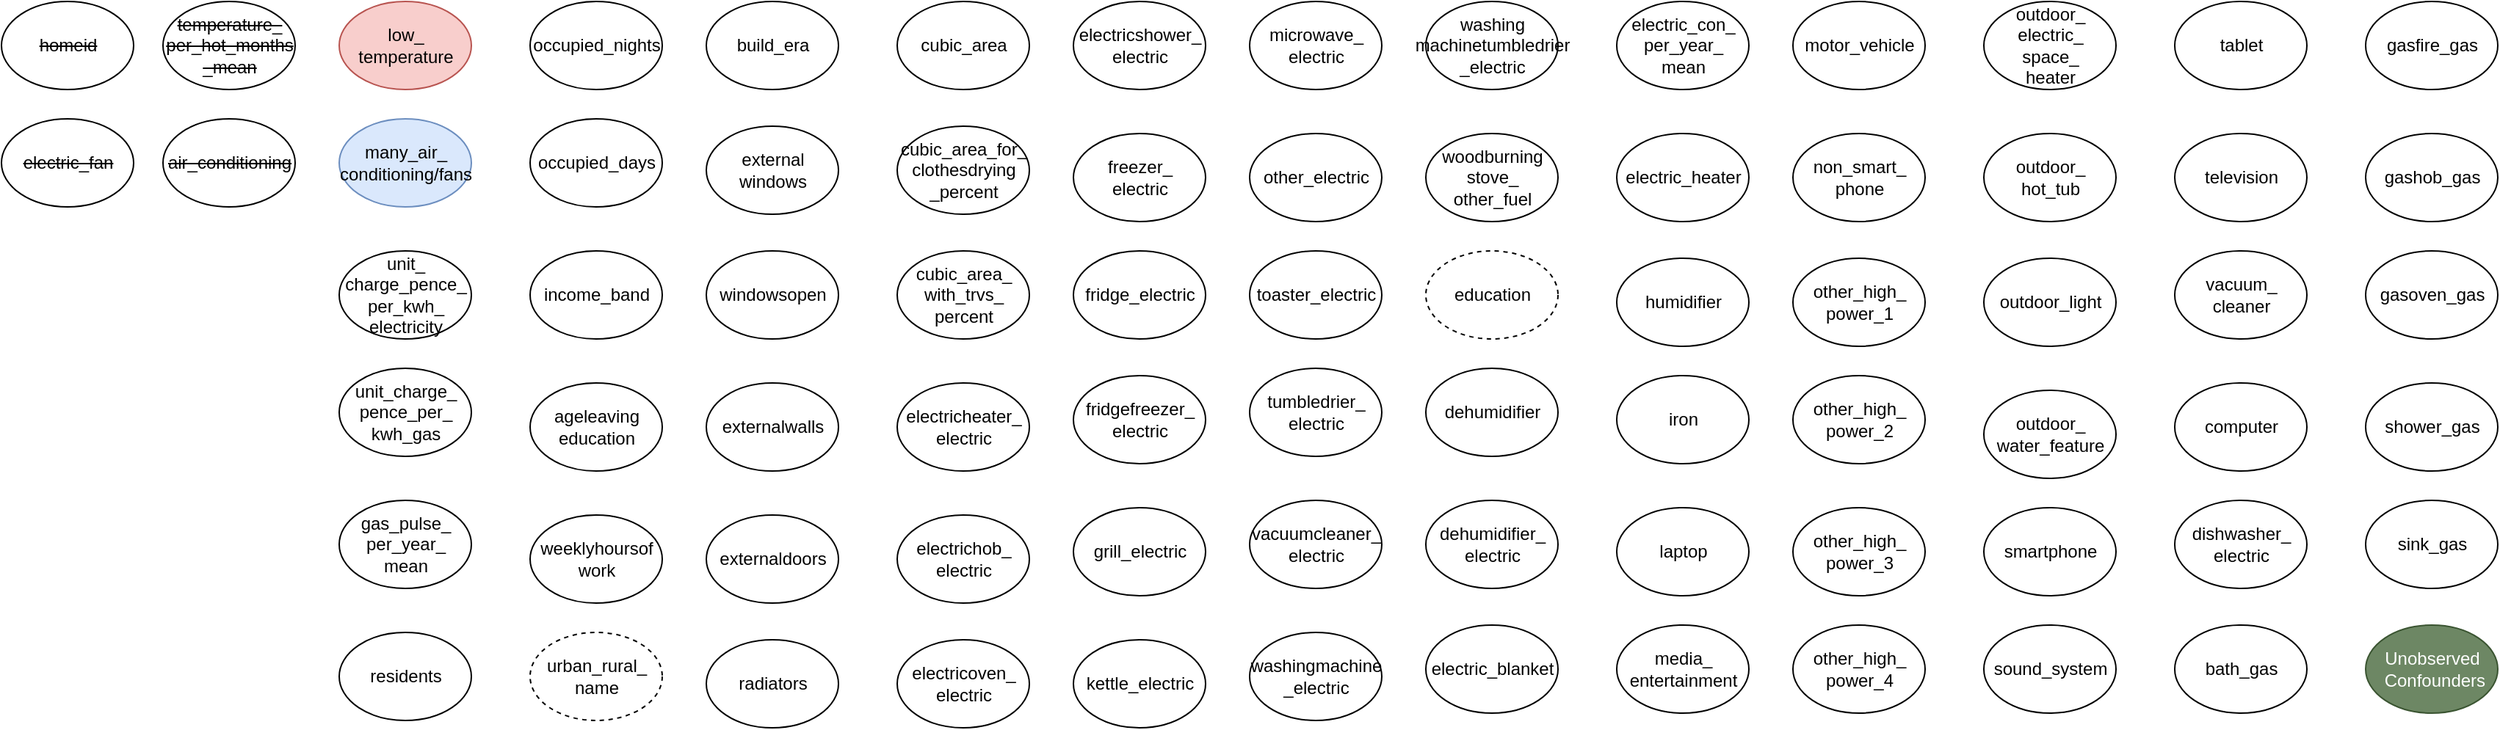 <mxfile version="16.0.2" type="device" pages="2"><diagram id="edUaNYBjqw0dRM5WE8QL" name="Page-1"><mxGraphModel dx="1718" dy="553" grid="1" gridSize="10" guides="1" tooltips="1" connect="1" arrows="1" fold="1" page="1" pageScale="1" pageWidth="850" pageHeight="1100" math="0" shadow="0"><root><mxCell id="0"/><mxCell id="1" parent="0"/><mxCell id="qiOINa25vJbCKEWT8A0o-1" value="&lt;strike&gt;homeid&lt;/strike&gt;" style="ellipse;html=1;shadow=0;sketch=0;overflow=visible;" parent="1" vertex="1"><mxGeometry x="-210" y="20" width="90" height="60" as="geometry"/></mxCell><mxCell id="qiOINa25vJbCKEWT8A0o-2" value="residents" style="ellipse;html=1;shadow=0;sketch=0;overflow=visible;" parent="1" vertex="1"><mxGeometry x="20" y="450" width="90" height="60" as="geometry"/></mxCell><mxCell id="qiOINa25vJbCKEWT8A0o-3" value="income_band" style="ellipse;html=1;shadow=0;sketch=0;overflow=visible;" parent="1" vertex="1"><mxGeometry x="150" y="190" width="90" height="60" as="geometry"/></mxCell><mxCell id="qiOINa25vJbCKEWT8A0o-4" value="urban_rural_&lt;br&gt;name" style="ellipse;html=1;shadow=0;sketch=0;overflow=visible;dashed=1;" parent="1" vertex="1"><mxGeometry x="150" y="450" width="90" height="60" as="geometry"/></mxCell><mxCell id="qiOINa25vJbCKEWT8A0o-5" value="build_era" style="ellipse;html=1;shadow=0;sketch=0;overflow=visible;" parent="1" vertex="1"><mxGeometry x="270" y="20" width="90" height="60" as="geometry"/></mxCell><mxCell id="qiOINa25vJbCKEWT8A0o-6" value="occupied_days" style="ellipse;html=1;shadow=0;sketch=0;overflow=visible;" parent="1" vertex="1"><mxGeometry x="150" y="100" width="90" height="60" as="geometry"/></mxCell><mxCell id="qiOINa25vJbCKEWT8A0o-7" value="occupied_nights" style="ellipse;html=1;shadow=0;sketch=0;overflow=visible;" parent="1" vertex="1"><mxGeometry x="150" y="20" width="90" height="60" as="geometry"/></mxCell><mxCell id="qiOINa25vJbCKEWT8A0o-8" value="weeklyhoursof&lt;br&gt;work" style="ellipse;html=1;shadow=0;sketch=0;overflow=visible;" parent="1" vertex="1"><mxGeometry x="150" y="370" width="90" height="60" as="geometry"/></mxCell><mxCell id="qiOINa25vJbCKEWT8A0o-9" value="education" style="ellipse;html=1;shadow=0;sketch=0;overflow=visible;dashed=1;" parent="1" vertex="1"><mxGeometry x="760" y="190" width="90" height="60" as="geometry"/></mxCell><mxCell id="qiOINa25vJbCKEWT8A0o-10" value="ageleaving&lt;br&gt;education" style="ellipse;html=1;shadow=0;sketch=0;overflow=visible;" parent="1" vertex="1"><mxGeometry x="150" y="280" width="90" height="60" as="geometry"/></mxCell><mxCell id="qiOINa25vJbCKEWT8A0o-11" value="external&lt;br&gt;windows" style="ellipse;html=1;shadow=0;sketch=0;overflow=visible;" parent="1" vertex="1"><mxGeometry x="270" y="105" width="90" height="60" as="geometry"/></mxCell><mxCell id="qiOINa25vJbCKEWT8A0o-12" value="externalwalls" style="ellipse;html=1;shadow=0;sketch=0;overflow=visible;" parent="1" vertex="1"><mxGeometry x="270" y="280" width="90" height="60" as="geometry"/></mxCell><mxCell id="qiOINa25vJbCKEWT8A0o-13" value="cubic_area" style="ellipse;html=1;shadow=0;sketch=0;overflow=visible;" parent="1" vertex="1"><mxGeometry x="400" y="20" width="90" height="60" as="geometry"/></mxCell><mxCell id="qiOINa25vJbCKEWT8A0o-14" value="radiators" style="ellipse;html=1;shadow=0;sketch=0;overflow=visible;" parent="1" vertex="1"><mxGeometry x="270" y="455" width="90" height="60" as="geometry"/></mxCell><mxCell id="qiOINa25vJbCKEWT8A0o-15" value="cubic_area_for_&lt;br&gt;clothesdrying&lt;br&gt;_percent" style="ellipse;html=1;shadow=0;sketch=0;overflow=visible;" parent="1" vertex="1"><mxGeometry x="400" y="105" width="90" height="60" as="geometry"/></mxCell><mxCell id="qiOINa25vJbCKEWT8A0o-16" value="cubic_area_&lt;br&gt;with_trvs_&lt;br&gt;percent" style="ellipse;html=1;shadow=0;sketch=0;overflow=visible;" parent="1" vertex="1"><mxGeometry x="400" y="190" width="90" height="60" as="geometry"/></mxCell><mxCell id="qiOINa25vJbCKEWT8A0o-17" value="dehumidifier" style="ellipse;html=1;shadow=0;sketch=0;overflow=visible;" parent="1" vertex="1"><mxGeometry x="760" y="270" width="90" height="60" as="geometry"/></mxCell><mxCell id="qiOINa25vJbCKEWT8A0o-18" value="dishwasher_&lt;br&gt;electric" style="ellipse;html=1;shadow=0;sketch=0;overflow=visible;" parent="1" vertex="1"><mxGeometry x="1270" y="360" width="90" height="60" as="geometry"/></mxCell><mxCell id="qiOINa25vJbCKEWT8A0o-19" value="electricheater_&lt;br&gt;electric" style="ellipse;html=1;shadow=0;sketch=0;overflow=visible;" parent="1" vertex="1"><mxGeometry x="400" y="280" width="90" height="60" as="geometry"/></mxCell><mxCell id="qiOINa25vJbCKEWT8A0o-20" value="electrichob_&lt;br&gt;electric" style="ellipse;html=1;shadow=0;sketch=0;overflow=visible;" parent="1" vertex="1"><mxGeometry x="400" y="370" width="90" height="60" as="geometry"/></mxCell><mxCell id="qiOINa25vJbCKEWT8A0o-21" value="electricoven_&lt;br&gt;electric" style="ellipse;html=1;shadow=0;sketch=0;overflow=visible;" parent="1" vertex="1"><mxGeometry x="400" y="455" width="90" height="60" as="geometry"/></mxCell><mxCell id="qiOINa25vJbCKEWT8A0o-22" value="electricshower_&lt;br&gt;electric" style="ellipse;html=1;shadow=0;sketch=0;overflow=visible;" parent="1" vertex="1"><mxGeometry x="520" y="20" width="90" height="60" as="geometry"/></mxCell><mxCell id="qiOINa25vJbCKEWT8A0o-23" value="freezer_&lt;br&gt;electric" style="ellipse;html=1;shadow=0;sketch=0;overflow=visible;" parent="1" vertex="1"><mxGeometry x="520" y="110" width="90" height="60" as="geometry"/></mxCell><mxCell id="qiOINa25vJbCKEWT8A0o-24" value="fridge_electric" style="ellipse;html=1;shadow=0;sketch=0;overflow=visible;" parent="1" vertex="1"><mxGeometry x="520" y="190" width="90" height="60" as="geometry"/></mxCell><mxCell id="qiOINa25vJbCKEWT8A0o-27" value="fridgefreezer_&lt;br&gt;electric" style="ellipse;html=1;shadow=0;sketch=0;overflow=visible;" parent="1" vertex="1"><mxGeometry x="520" y="275" width="90" height="60" as="geometry"/></mxCell><mxCell id="qiOINa25vJbCKEWT8A0o-28" value="grill_electric" style="ellipse;html=1;shadow=0;sketch=0;overflow=visible;" parent="1" vertex="1"><mxGeometry x="520" y="365" width="90" height="60" as="geometry"/></mxCell><mxCell id="qiOINa25vJbCKEWT8A0o-29" value="kettle_electric" style="ellipse;html=1;shadow=0;sketch=0;overflow=visible;" parent="1" vertex="1"><mxGeometry x="520" y="455" width="90" height="60" as="geometry"/></mxCell><mxCell id="qiOINa25vJbCKEWT8A0o-30" value="other_high_&lt;br&gt;power_4" style="ellipse;html=1;shadow=0;sketch=0;overflow=visible;" parent="1" vertex="1"><mxGeometry x="1010" y="445" width="90" height="60" as="geometry"/></mxCell><mxCell id="qiOINa25vJbCKEWT8A0o-31" value="laptop" style="ellipse;html=1;shadow=0;sketch=0;overflow=visible;" parent="1" vertex="1"><mxGeometry x="890" y="365" width="90" height="60" as="geometry"/></mxCell><mxCell id="qiOINa25vJbCKEWT8A0o-32" value="other_high_&lt;br&gt;power_2" style="ellipse;html=1;shadow=0;sketch=0;overflow=visible;" parent="1" vertex="1"><mxGeometry x="1010" y="275" width="90" height="60" as="geometry"/></mxCell><mxCell id="qiOINa25vJbCKEWT8A0o-33" value="humidifier" style="ellipse;html=1;shadow=0;sketch=0;overflow=visible;" parent="1" vertex="1"><mxGeometry x="890" y="195" width="90" height="60" as="geometry"/></mxCell><mxCell id="qiOINa25vJbCKEWT8A0o-34" value="computer" style="ellipse;html=1;shadow=0;sketch=0;overflow=visible;" parent="1" vertex="1"><mxGeometry x="1270" y="280" width="90" height="60" as="geometry"/></mxCell><mxCell id="qiOINa25vJbCKEWT8A0o-35" value="dehumidifier_&lt;br&gt;electric" style="ellipse;html=1;shadow=0;sketch=0;overflow=visible;" parent="1" vertex="1"><mxGeometry x="760" y="360" width="90" height="60" as="geometry"/></mxCell><mxCell id="qiOINa25vJbCKEWT8A0o-36" value="iron" style="ellipse;html=1;shadow=0;sketch=0;overflow=visible;" parent="1" vertex="1"><mxGeometry x="890" y="275" width="90" height="60" as="geometry"/></mxCell><mxCell id="qiOINa25vJbCKEWT8A0o-37" value="electric_heater" style="ellipse;html=1;shadow=0;sketch=0;overflow=visible;" parent="1" vertex="1"><mxGeometry x="890" y="110" width="90" height="60" as="geometry"/></mxCell><mxCell id="qiOINa25vJbCKEWT8A0o-38" value="tumbledrier_&lt;br&gt;electric" style="ellipse;html=1;shadow=0;sketch=0;overflow=visible;" parent="1" vertex="1"><mxGeometry x="640" y="270" width="90" height="60" as="geometry"/></mxCell><mxCell id="qiOINa25vJbCKEWT8A0o-39" value="vacuumcleaner_&lt;br&gt;electric" style="ellipse;html=1;shadow=0;sketch=0;overflow=visible;" parent="1" vertex="1"><mxGeometry x="640" y="360" width="90" height="60" as="geometry"/></mxCell><mxCell id="qiOINa25vJbCKEWT8A0o-40" value="&lt;strike&gt;electric_fan&lt;/strike&gt;" style="ellipse;html=1;shadow=0;sketch=0;overflow=visible;" parent="1" vertex="1"><mxGeometry x="-210" y="100" width="90" height="60" as="geometry"/></mxCell><mxCell id="qiOINa25vJbCKEWT8A0o-41" value="&lt;strike&gt;air_conditioning&lt;/strike&gt;" style="ellipse;html=1;shadow=0;sketch=0;overflow=visible;" parent="1" vertex="1"><mxGeometry x="-100" y="100" width="90" height="60" as="geometry"/></mxCell><mxCell id="qiOINa25vJbCKEWT8A0o-42" value="woodburning&lt;br&gt;stove_&lt;br&gt;other_fuel" style="ellipse;html=1;shadow=0;sketch=0;overflow=visible;" parent="1" vertex="1"><mxGeometry x="760" y="110" width="90" height="60" as="geometry"/></mxCell><mxCell id="qiOINa25vJbCKEWT8A0o-43" value="electric_blanket" style="ellipse;html=1;shadow=0;sketch=0;overflow=visible;" parent="1" vertex="1"><mxGeometry x="760" y="445" width="90" height="60" as="geometry"/></mxCell><mxCell id="qiOINa25vJbCKEWT8A0o-44" value="outdoor_light" style="ellipse;html=1;shadow=0;sketch=0;overflow=visible;" parent="1" vertex="1"><mxGeometry x="1140" y="195" width="90" height="60" as="geometry"/></mxCell><mxCell id="qiOINa25vJbCKEWT8A0o-45" value="washingmachine&lt;br&gt;_electric" style="ellipse;html=1;shadow=0;sketch=0;overflow=visible;" parent="1" vertex="1"><mxGeometry x="640" y="450" width="90" height="60" as="geometry"/></mxCell><mxCell id="qiOINa25vJbCKEWT8A0o-46" value="microwave_&lt;br&gt;electric" style="ellipse;html=1;shadow=0;sketch=0;overflow=visible;" parent="1" vertex="1"><mxGeometry x="640" y="20" width="90" height="60" as="geometry"/></mxCell><mxCell id="qiOINa25vJbCKEWT8A0o-47" value="outdoor_&lt;br&gt;electric_&lt;br&gt;space_&lt;br&gt;heater" style="ellipse;html=1;shadow=0;sketch=0;overflow=visible;" parent="1" vertex="1"><mxGeometry x="1140" y="20" width="90" height="60" as="geometry"/></mxCell><mxCell id="qiOINa25vJbCKEWT8A0o-49" value="outdoor_&lt;br&gt;hot_tub" style="ellipse;html=1;shadow=0;sketch=0;overflow=visible;" parent="1" vertex="1"><mxGeometry x="1140" y="110" width="90" height="60" as="geometry"/></mxCell><mxCell id="qiOINa25vJbCKEWT8A0o-50" value="outdoor_&lt;br&gt;water_feature" style="ellipse;html=1;shadow=0;sketch=0;overflow=visible;" parent="1" vertex="1"><mxGeometry x="1140" y="285" width="90" height="60" as="geometry"/></mxCell><mxCell id="qiOINa25vJbCKEWT8A0o-51" value="externaldoors" style="ellipse;html=1;shadow=0;sketch=0;overflow=visible;" parent="1" vertex="1"><mxGeometry x="270" y="370" width="90" height="60" as="geometry"/></mxCell><mxCell id="qiOINa25vJbCKEWT8A0o-52" value="low_&lt;br&gt;temperature" style="ellipse;html=1;shadow=0;sketch=0;overflow=visible;fillColor=#f8cecc;strokeColor=#b85450;" parent="1" vertex="1"><mxGeometry x="20" y="20" width="90" height="60" as="geometry"/></mxCell><mxCell id="qiOINa25vJbCKEWT8A0o-53" value="many_air_&lt;br&gt;conditioning/fans" style="ellipse;html=1;shadow=0;sketch=0;overflow=visible;fillColor=#dae8fc;strokeColor=#6c8ebf;" parent="1" vertex="1"><mxGeometry x="20" y="100" width="90" height="60" as="geometry"/></mxCell><mxCell id="qiOINa25vJbCKEWT8A0o-54" value="electric_con_&lt;br&gt;per_year_&lt;br&gt;mean" style="ellipse;html=1;shadow=0;sketch=0;overflow=visible;" parent="1" vertex="1"><mxGeometry x="890" y="20" width="90" height="60" as="geometry"/></mxCell><mxCell id="qiOINa25vJbCKEWT8A0o-55" value="unit_&lt;br&gt;charge_pence_&lt;br&gt;per_kwh_&lt;br&gt;electricity" style="ellipse;html=1;shadow=0;sketch=0;overflow=visible;" parent="1" vertex="1"><mxGeometry x="20" y="190" width="90" height="60" as="geometry"/></mxCell><mxCell id="qiOINa25vJbCKEWT8A0o-56" value="vacuum_&lt;br&gt;cleaner" style="ellipse;html=1;shadow=0;sketch=0;overflow=visible;" parent="1" vertex="1"><mxGeometry x="1270" y="190" width="90" height="60" as="geometry"/></mxCell><mxCell id="qiOINa25vJbCKEWT8A0o-57" value="television" style="ellipse;html=1;shadow=0;sketch=0;overflow=visible;" parent="1" vertex="1"><mxGeometry x="1270" y="110" width="90" height="60" as="geometry"/></mxCell><mxCell id="qiOINa25vJbCKEWT8A0o-58" value="tablet" style="ellipse;html=1;shadow=0;sketch=0;overflow=visible;" parent="1" vertex="1"><mxGeometry x="1270" y="20" width="90" height="60" as="geometry"/></mxCell><mxCell id="qiOINa25vJbCKEWT8A0o-59" value="sound_system" style="ellipse;html=1;shadow=0;sketch=0;overflow=visible;" parent="1" vertex="1"><mxGeometry x="1140" y="445" width="90" height="60" as="geometry"/></mxCell><mxCell id="qiOINa25vJbCKEWT8A0o-60" value="smartphone" style="ellipse;html=1;shadow=0;sketch=0;overflow=visible;" parent="1" vertex="1"><mxGeometry x="1140" y="365" width="90" height="60" as="geometry"/></mxCell><mxCell id="qiOINa25vJbCKEWT8A0o-61" value="other_high_&lt;br&gt;power_1" style="ellipse;html=1;shadow=0;sketch=0;overflow=visible;" parent="1" vertex="1"><mxGeometry x="1010" y="195" width="90" height="60" as="geometry"/></mxCell><mxCell id="qiOINa25vJbCKEWT8A0o-62" value="non_smart_&lt;br&gt;phone" style="ellipse;html=1;shadow=0;sketch=0;overflow=visible;" parent="1" vertex="1"><mxGeometry x="1010" y="110" width="90" height="60" as="geometry"/></mxCell><mxCell id="qiOINa25vJbCKEWT8A0o-63" value="motor_vehicle" style="ellipse;html=1;shadow=0;sketch=0;overflow=visible;" parent="1" vertex="1"><mxGeometry x="1010" y="20" width="90" height="60" as="geometry"/></mxCell><mxCell id="qiOINa25vJbCKEWT8A0o-64" value="media_&lt;br&gt;entertainment" style="ellipse;html=1;shadow=0;sketch=0;overflow=visible;" parent="1" vertex="1"><mxGeometry x="890" y="445" width="90" height="60" as="geometry"/></mxCell><mxCell id="qiOINa25vJbCKEWT8A0o-65" value="other_high_&lt;br&gt;power_3" style="ellipse;html=1;shadow=0;sketch=0;overflow=visible;" parent="1" vertex="1"><mxGeometry x="1010" y="365" width="90" height="60" as="geometry"/></mxCell><mxCell id="qiOINa25vJbCKEWT8A0o-66" value="washing&lt;br&gt;machinetumbledrier&lt;br&gt;_electric" style="ellipse;html=1;shadow=0;sketch=0;overflow=visible;" parent="1" vertex="1"><mxGeometry x="760" y="20" width="90" height="60" as="geometry"/></mxCell><mxCell id="qiOINa25vJbCKEWT8A0o-69" value="other_electric" style="ellipse;html=1;shadow=0;sketch=0;overflow=visible;" parent="1" vertex="1"><mxGeometry x="640" y="110" width="90" height="60" as="geometry"/></mxCell><mxCell id="qiOINa25vJbCKEWT8A0o-70" value="toaster_electric" style="ellipse;html=1;shadow=0;sketch=0;overflow=visible;" parent="1" vertex="1"><mxGeometry x="640" y="190" width="90" height="60" as="geometry"/></mxCell><mxCell id="nd_E52OTS7fLBENPmow7-1" value="windowsopen" style="ellipse;html=1;shadow=0;sketch=0;overflow=visible;" parent="1" vertex="1"><mxGeometry x="270" y="190" width="90" height="60" as="geometry"/></mxCell><mxCell id="Ex1pqcBfwxGxyvgAgBSZ-1" value="Unobserved&lt;br&gt;&amp;nbsp;Confounders" style="ellipse;html=1;shadow=0;sketch=0;overflow=visible;fillColor=#6d8764;strokeColor=#3A5431;fontColor=#ffffff;" parent="1" vertex="1"><mxGeometry x="1400" y="445" width="90" height="60" as="geometry"/></mxCell><mxCell id="wyto_pDlmpdzglWy7c0M-1" value="unit_charge_&lt;br&gt;pence_per_&lt;br&gt;kwh_gas" style="ellipse;html=1;shadow=0;sketch=0;overflow=visible;" parent="1" vertex="1"><mxGeometry x="20" y="270" width="90" height="60" as="geometry"/></mxCell><mxCell id="wyto_pDlmpdzglWy7c0M-2" value="gas_pulse_&lt;br&gt;per_year_&lt;br&gt;mean" style="ellipse;html=1;shadow=0;sketch=0;overflow=visible;" parent="1" vertex="1"><mxGeometry x="20" y="360" width="90" height="60" as="geometry"/></mxCell><mxCell id="mq9lu98zbAPp0on9q5vm-1" value="bath_gas" style="ellipse;html=1;shadow=0;sketch=0;overflow=visible;" parent="1" vertex="1"><mxGeometry x="1270" y="445" width="90" height="60" as="geometry"/></mxCell><mxCell id="SPpdl9W68YSb0y2mEftB-1" value="gasfire_gas" style="ellipse;html=1;shadow=0;sketch=0;overflow=visible;" parent="1" vertex="1"><mxGeometry x="1400" y="20" width="90" height="60" as="geometry"/></mxCell><mxCell id="E5UHx2ixI7yXPAj_zhL9-1" value="gashob_gas" style="ellipse;html=1;shadow=0;sketch=0;overflow=visible;" parent="1" vertex="1"><mxGeometry x="1400" y="110" width="90" height="60" as="geometry"/></mxCell><mxCell id="3OABb6FPv9xkGm5orpx6-2" value="gasoven_gas" style="ellipse;html=1;shadow=0;sketch=0;overflow=visible;" parent="1" vertex="1"><mxGeometry x="1400" y="190" width="90" height="60" as="geometry"/></mxCell><mxCell id="HAHCza41n3Pe5kepCpij-2" value="shower_gas" style="ellipse;html=1;shadow=0;sketch=0;overflow=visible;" parent="1" vertex="1"><mxGeometry x="1400" y="280" width="90" height="60" as="geometry"/></mxCell><mxCell id="GNpqclheU6RUElxUGXCw-2" value="sink_gas" style="ellipse;html=1;shadow=0;sketch=0;overflow=visible;" parent="1" vertex="1"><mxGeometry x="1400" y="360" width="90" height="60" as="geometry"/></mxCell><mxCell id="auNrretf2ATcjtut30NO-1" value="&lt;strike&gt;temperature_&lt;br&gt;per_hot_months&lt;br&gt;_mean&lt;/strike&gt;" style="ellipse;html=1;shadow=0;sketch=0;overflow=visible;" parent="1" vertex="1"><mxGeometry x="-100" y="20" width="90" height="60" as="geometry"/></mxCell></root></mxGraphModel></diagram><diagram id="cumdpfXdWdi9NEsijJX7" name="Page-2"><mxGraphModel dx="1764" dy="2782" grid="1" gridSize="10" guides="1" tooltips="1" connect="1" arrows="1" fold="1" page="1" pageScale="1" pageWidth="850" pageHeight="1100" math="0" shadow="0"><root><mxCell id="NrBDsHQqOWUDvbf6_TxT-0"/><mxCell id="NrBDsHQqOWUDvbf6_TxT-1" parent="NrBDsHQqOWUDvbf6_TxT-0"/><mxCell id="iF9fNq-5dQYPszhW30aZ-0" value="income_band" style="ellipse;html=1;shadow=0;sketch=0;overflow=visible;" parent="NrBDsHQqOWUDvbf6_TxT-1" vertex="1"><mxGeometry x="210" y="60" width="90" height="60" as="geometry"/></mxCell><mxCell id="iF9fNq-5dQYPszhW30aZ-1" value="" style="endArrow=classic;html=1;rounded=0;startArrow=none;" parent="NrBDsHQqOWUDvbf6_TxT-1" source="iF9fNq-5dQYPszhW30aZ-243" target="iF9fNq-5dQYPszhW30aZ-238" edge="1"><mxGeometry width="50" height="50" relative="1" as="geometry"><mxPoint x="50" y="160" as="sourcePoint"/><mxPoint x="100" y="110" as="targetPoint"/></mxGeometry></mxCell><mxCell id="iF9fNq-5dQYPszhW30aZ-2" value="residents" style="ellipse;html=1;shadow=0;sketch=0;overflow=visible;" parent="NrBDsHQqOWUDvbf6_TxT-1" vertex="1"><mxGeometry x="340" y="-1010" width="90" height="60" as="geometry"/></mxCell><mxCell id="iF9fNq-5dQYPszhW30aZ-3" value="" style="endArrow=classic;html=1;rounded=0;" parent="NrBDsHQqOWUDvbf6_TxT-1" source="iF9fNq-5dQYPszhW30aZ-0" target="iF9fNq-5dQYPszhW30aZ-2" edge="1"><mxGeometry width="50" height="50" relative="1" as="geometry"><mxPoint x="278.978" y="80.066" as="sourcePoint"/><mxPoint x="383.002" y="-950.067" as="targetPoint"/></mxGeometry></mxCell><mxCell id="iF9fNq-5dQYPszhW30aZ-4" value="urban_rural_&lt;br&gt;name" style="ellipse;html=1;shadow=0;sketch=0;overflow=visible;dashed=1;" parent="NrBDsHQqOWUDvbf6_TxT-1" vertex="1"><mxGeometry x="-60" y="90" width="90" height="60" as="geometry"/></mxCell><mxCell id="iF9fNq-5dQYPszhW30aZ-5" value="" style="endArrow=classic;html=1;rounded=0;" parent="NrBDsHQqOWUDvbf6_TxT-1" source="iF9fNq-5dQYPszhW30aZ-0" target="iF9fNq-5dQYPszhW30aZ-4" edge="1"><mxGeometry width="50" height="50" relative="1" as="geometry"><mxPoint x="170" y="280" as="sourcePoint"/><mxPoint x="220" y="230" as="targetPoint"/></mxGeometry></mxCell><mxCell id="iF9fNq-5dQYPszhW30aZ-6" value="build_era" style="ellipse;html=1;shadow=0;sketch=0;overflow=visible;" parent="NrBDsHQqOWUDvbf6_TxT-1" vertex="1"><mxGeometry x="-425" y="340" width="90" height="60" as="geometry"/></mxCell><mxCell id="iF9fNq-5dQYPszhW30aZ-7" value="" style="endArrow=classic;html=1;rounded=0;" parent="NrBDsHQqOWUDvbf6_TxT-1" source="iF9fNq-5dQYPszhW30aZ-0" target="iF9fNq-5dQYPszhW30aZ-6" edge="1"><mxGeometry width="50" height="50" relative="1" as="geometry"><mxPoint x="170" y="280" as="sourcePoint"/><mxPoint x="220" y="230" as="targetPoint"/></mxGeometry></mxCell><mxCell id="iF9fNq-5dQYPszhW30aZ-8" value="occupied_days" style="ellipse;html=1;shadow=0;sketch=0;overflow=visible;" parent="NrBDsHQqOWUDvbf6_TxT-1" vertex="1"><mxGeometry x="410" y="120" width="90" height="60" as="geometry"/></mxCell><mxCell id="iF9fNq-5dQYPszhW30aZ-9" value="" style="endArrow=classic;html=1;rounded=0;" parent="NrBDsHQqOWUDvbf6_TxT-1" source="iF9fNq-5dQYPszhW30aZ-8" target="iF9fNq-5dQYPszhW30aZ-238" edge="1"><mxGeometry width="50" height="50" relative="1" as="geometry"><mxPoint x="170" y="280" as="sourcePoint"/><mxPoint x="220" y="230" as="targetPoint"/></mxGeometry></mxCell><mxCell id="iF9fNq-5dQYPszhW30aZ-10" value="" style="endArrow=classic;html=1;rounded=0;" parent="NrBDsHQqOWUDvbf6_TxT-1" source="iF9fNq-5dQYPszhW30aZ-2" target="iF9fNq-5dQYPszhW30aZ-8" edge="1"><mxGeometry width="50" height="50" relative="1" as="geometry"><mxPoint x="170" y="280" as="sourcePoint"/><mxPoint x="220" y="230" as="targetPoint"/></mxGeometry></mxCell><mxCell id="iF9fNq-5dQYPszhW30aZ-11" value="" style="endArrow=classic;html=1;rounded=0;" parent="NrBDsHQqOWUDvbf6_TxT-1" source="iF9fNq-5dQYPszhW30aZ-6" target="iF9fNq-5dQYPszhW30aZ-238" edge="1"><mxGeometry width="50" height="50" relative="1" as="geometry"><mxPoint x="170" y="280" as="sourcePoint"/><mxPoint x="220" y="230" as="targetPoint"/></mxGeometry></mxCell><mxCell id="iF9fNq-5dQYPszhW30aZ-12" value="occupied_nights" style="ellipse;html=1;shadow=0;sketch=0;overflow=visible;" parent="NrBDsHQqOWUDvbf6_TxT-1" vertex="1"><mxGeometry x="560" y="140" width="90" height="60" as="geometry"/></mxCell><mxCell id="iF9fNq-5dQYPszhW30aZ-13" value="" style="endArrow=classic;html=1;rounded=0;" parent="NrBDsHQqOWUDvbf6_TxT-1" source="iF9fNq-5dQYPszhW30aZ-12" target="iF9fNq-5dQYPszhW30aZ-238" edge="1"><mxGeometry width="50" height="50" relative="1" as="geometry"><mxPoint x="470" y="280" as="sourcePoint"/><mxPoint x="520" y="230" as="targetPoint"/></mxGeometry></mxCell><mxCell id="iF9fNq-5dQYPszhW30aZ-14" value="" style="endArrow=classic;html=1;rounded=0;" parent="NrBDsHQqOWUDvbf6_TxT-1" source="iF9fNq-5dQYPszhW30aZ-2" target="iF9fNq-5dQYPszhW30aZ-12" edge="1"><mxGeometry width="50" height="50" relative="1" as="geometry"><mxPoint x="280" y="280" as="sourcePoint"/><mxPoint x="330" y="230" as="targetPoint"/></mxGeometry></mxCell><mxCell id="iF9fNq-5dQYPszhW30aZ-15" value="weeklyhoursof&lt;br&gt;work" style="ellipse;html=1;shadow=0;sketch=0;overflow=visible;" parent="NrBDsHQqOWUDvbf6_TxT-1" vertex="1"><mxGeometry x="790" y="180" width="90" height="60" as="geometry"/></mxCell><mxCell id="iF9fNq-5dQYPszhW30aZ-16" value="" style="endArrow=classic;html=1;rounded=0;" parent="NrBDsHQqOWUDvbf6_TxT-1" source="iF9fNq-5dQYPszhW30aZ-2" target="iF9fNq-5dQYPszhW30aZ-15" edge="1"><mxGeometry width="50" height="50" relative="1" as="geometry"><mxPoint x="320" y="230" as="sourcePoint"/><mxPoint x="370" y="180" as="targetPoint"/></mxGeometry></mxCell><mxCell id="iF9fNq-5dQYPszhW30aZ-17" value="" style="endArrow=classic;html=1;rounded=0;" parent="NrBDsHQqOWUDvbf6_TxT-1" source="iF9fNq-5dQYPszhW30aZ-15" target="iF9fNq-5dQYPszhW30aZ-238" edge="1"><mxGeometry width="50" height="50" relative="1" as="geometry"><mxPoint x="320" y="230" as="sourcePoint"/><mxPoint x="370" y="180" as="targetPoint"/></mxGeometry></mxCell><mxCell id="iF9fNq-5dQYPszhW30aZ-18" value="education" style="ellipse;html=1;shadow=0;sketch=0;overflow=visible;dashed=1;" parent="NrBDsHQqOWUDvbf6_TxT-1" vertex="1"><mxGeometry x="30" y="-290" width="90" height="60" as="geometry"/></mxCell><mxCell id="iF9fNq-5dQYPszhW30aZ-19" value="" style="endArrow=classic;html=1;rounded=0;" parent="NrBDsHQqOWUDvbf6_TxT-1" source="iF9fNq-5dQYPszhW30aZ-18" target="iF9fNq-5dQYPszhW30aZ-0" edge="1"><mxGeometry width="50" height="50" relative="1" as="geometry"><mxPoint x="320" y="230" as="sourcePoint"/><mxPoint x="370" y="180" as="targetPoint"/></mxGeometry></mxCell><mxCell id="iF9fNq-5dQYPszhW30aZ-20" value="ageleaving&lt;br&gt;education" style="ellipse;html=1;shadow=0;sketch=0;overflow=visible;" parent="NrBDsHQqOWUDvbf6_TxT-1" vertex="1"><mxGeometry x="-360" y="-60" width="90" height="60" as="geometry"/></mxCell><mxCell id="iF9fNq-5dQYPszhW30aZ-21" value="" style="endArrow=classic;html=1;rounded=0;" parent="NrBDsHQqOWUDvbf6_TxT-1" source="iF9fNq-5dQYPszhW30aZ-20" target="iF9fNq-5dQYPszhW30aZ-0" edge="1"><mxGeometry width="50" height="50" relative="1" as="geometry"><mxPoint x="320" y="230" as="sourcePoint"/><mxPoint x="370" y="180" as="targetPoint"/></mxGeometry></mxCell><mxCell id="iF9fNq-5dQYPszhW30aZ-22" value="" style="endArrow=classic;html=1;rounded=0;" parent="NrBDsHQqOWUDvbf6_TxT-1" source="iF9fNq-5dQYPszhW30aZ-18" target="iF9fNq-5dQYPszhW30aZ-20" edge="1"><mxGeometry width="50" height="50" relative="1" as="geometry"><mxPoint x="320" y="230" as="sourcePoint"/><mxPoint x="370" y="180" as="targetPoint"/></mxGeometry></mxCell><mxCell id="iF9fNq-5dQYPszhW30aZ-23" value="" style="endArrow=classic;html=1;rounded=0;" parent="NrBDsHQqOWUDvbf6_TxT-1" source="iF9fNq-5dQYPszhW30aZ-4" target="iF9fNq-5dQYPszhW30aZ-6" edge="1"><mxGeometry width="50" height="50" relative="1" as="geometry"><mxPoint x="320" y="230" as="sourcePoint"/><mxPoint x="370" y="180" as="targetPoint"/></mxGeometry></mxCell><mxCell id="iF9fNq-5dQYPszhW30aZ-24" value="" style="endArrow=classic;html=1;rounded=0;" parent="NrBDsHQqOWUDvbf6_TxT-1" source="iF9fNq-5dQYPszhW30aZ-4" target="iF9fNq-5dQYPszhW30aZ-317" edge="1"><mxGeometry width="50" height="50" relative="1" as="geometry"><mxPoint x="320" y="330" as="sourcePoint"/><mxPoint x="370" y="280" as="targetPoint"/></mxGeometry></mxCell><mxCell id="iF9fNq-5dQYPszhW30aZ-25" value="" style="endArrow=classic;html=1;rounded=0;" parent="NrBDsHQqOWUDvbf6_TxT-1" source="iF9fNq-5dQYPszhW30aZ-6" target="iF9fNq-5dQYPszhW30aZ-317" edge="1"><mxGeometry width="50" height="50" relative="1" as="geometry"><mxPoint x="320" y="330" as="sourcePoint"/><mxPoint x="370" y="280" as="targetPoint"/></mxGeometry></mxCell><mxCell id="iF9fNq-5dQYPszhW30aZ-26" value="" style="endArrow=classic;html=1;rounded=0;" parent="NrBDsHQqOWUDvbf6_TxT-1" source="iF9fNq-5dQYPszhW30aZ-4" target="iF9fNq-5dQYPszhW30aZ-350" edge="1"><mxGeometry width="50" height="50" relative="1" as="geometry"><mxPoint x="320" y="330" as="sourcePoint"/><mxPoint x="370" y="280" as="targetPoint"/></mxGeometry></mxCell><mxCell id="iF9fNq-5dQYPszhW30aZ-27" value="" style="endArrow=classic;html=1;rounded=0;" parent="NrBDsHQqOWUDvbf6_TxT-1" source="iF9fNq-5dQYPszhW30aZ-6" target="iF9fNq-5dQYPszhW30aZ-350" edge="1"><mxGeometry width="50" height="50" relative="1" as="geometry"><mxPoint x="320" y="330" as="sourcePoint"/><mxPoint x="370" y="280" as="targetPoint"/></mxGeometry></mxCell><mxCell id="iF9fNq-5dQYPszhW30aZ-28" value="" style="endArrow=classic;html=1;rounded=0;startArrow=none;" parent="NrBDsHQqOWUDvbf6_TxT-1" source="iF9fNq-5dQYPszhW30aZ-301" target="iF9fNq-5dQYPszhW30aZ-238" edge="1"><mxGeometry width="50" height="50" relative="1" as="geometry"><mxPoint x="320" y="330" as="sourcePoint"/><mxPoint x="370" y="280" as="targetPoint"/></mxGeometry></mxCell><mxCell id="iF9fNq-5dQYPszhW30aZ-29" value="" style="endArrow=classic;html=1;rounded=0;" parent="NrBDsHQqOWUDvbf6_TxT-1" source="iF9fNq-5dQYPszhW30aZ-4" target="iF9fNq-5dQYPszhW30aZ-31" edge="1"><mxGeometry width="50" height="50" relative="1" as="geometry"><mxPoint x="320" y="330" as="sourcePoint"/><mxPoint x="370" y="280" as="targetPoint"/></mxGeometry></mxCell><mxCell id="iF9fNq-5dQYPszhW30aZ-30" value="" style="endArrow=classic;html=1;rounded=0;" parent="NrBDsHQqOWUDvbf6_TxT-1" source="iF9fNq-5dQYPszhW30aZ-6" target="iF9fNq-5dQYPszhW30aZ-31" edge="1"><mxGeometry width="50" height="50" relative="1" as="geometry"><mxPoint x="320" y="330" as="sourcePoint"/><mxPoint x="370" y="280" as="targetPoint"/></mxGeometry></mxCell><mxCell id="iF9fNq-5dQYPszhW30aZ-31" value="externalwalls" style="ellipse;html=1;shadow=0;sketch=0;overflow=visible;" parent="NrBDsHQqOWUDvbf6_TxT-1" vertex="1"><mxGeometry x="965" y="970" width="90" height="60" as="geometry"/></mxCell><mxCell id="iF9fNq-5dQYPszhW30aZ-32" value="cubic_area" style="ellipse;html=1;shadow=0;sketch=0;overflow=visible;" parent="NrBDsHQqOWUDvbf6_TxT-1" vertex="1"><mxGeometry x="965" y="1090" width="90" height="60" as="geometry"/></mxCell><mxCell id="iF9fNq-5dQYPszhW30aZ-33" value="" style="endArrow=classic;html=1;rounded=0;" parent="NrBDsHQqOWUDvbf6_TxT-1" source="iF9fNq-5dQYPszhW30aZ-4" target="iF9fNq-5dQYPszhW30aZ-32" edge="1"><mxGeometry width="50" height="50" relative="1" as="geometry"><mxPoint x="320" y="290" as="sourcePoint"/><mxPoint x="370" y="240" as="targetPoint"/></mxGeometry></mxCell><mxCell id="iF9fNq-5dQYPszhW30aZ-34" value="" style="endArrow=classic;html=1;rounded=0;" parent="NrBDsHQqOWUDvbf6_TxT-1" source="iF9fNq-5dQYPszhW30aZ-6" target="iF9fNq-5dQYPszhW30aZ-32" edge="1"><mxGeometry width="50" height="50" relative="1" as="geometry"><mxPoint x="320" y="290" as="sourcePoint"/><mxPoint x="370" y="240" as="targetPoint"/></mxGeometry></mxCell><mxCell id="iF9fNq-5dQYPszhW30aZ-35" value="radiators" style="ellipse;html=1;shadow=0;sketch=0;overflow=visible;" parent="NrBDsHQqOWUDvbf6_TxT-1" vertex="1"><mxGeometry x="-320" y="-980" width="90" height="60" as="geometry"/></mxCell><mxCell id="iF9fNq-5dQYPszhW30aZ-36" value="" style="endArrow=classic;html=1;rounded=0;" parent="NrBDsHQqOWUDvbf6_TxT-1" source="iF9fNq-5dQYPszhW30aZ-4" target="iF9fNq-5dQYPszhW30aZ-35" edge="1"><mxGeometry width="50" height="50" relative="1" as="geometry"><mxPoint x="320" y="510" as="sourcePoint"/><mxPoint x="370" y="460" as="targetPoint"/></mxGeometry></mxCell><mxCell id="iF9fNq-5dQYPszhW30aZ-37" value="" style="endArrow=classic;html=1;rounded=0;" parent="NrBDsHQqOWUDvbf6_TxT-1" source="iF9fNq-5dQYPszhW30aZ-6" target="iF9fNq-5dQYPszhW30aZ-35" edge="1"><mxGeometry width="50" height="50" relative="1" as="geometry"><mxPoint x="320" y="510" as="sourcePoint"/><mxPoint x="370" y="460" as="targetPoint"/></mxGeometry></mxCell><mxCell id="iF9fNq-5dQYPszhW30aZ-38" value="" style="endArrow=classic;html=1;rounded=0;" parent="NrBDsHQqOWUDvbf6_TxT-1" source="iF9fNq-5dQYPszhW30aZ-35" target="iF9fNq-5dQYPszhW30aZ-238" edge="1"><mxGeometry width="50" height="50" relative="1" as="geometry"><mxPoint x="320" y="510" as="sourcePoint"/><mxPoint x="370" y="460" as="targetPoint"/></mxGeometry></mxCell><mxCell id="iF9fNq-5dQYPszhW30aZ-39" value="cubic_area_for_&lt;br&gt;clothesdrying&lt;br&gt;_percent" style="ellipse;html=1;shadow=0;sketch=0;overflow=visible;" parent="NrBDsHQqOWUDvbf6_TxT-1" vertex="1"><mxGeometry x="975" y="1190" width="90" height="60" as="geometry"/></mxCell><mxCell id="iF9fNq-5dQYPszhW30aZ-40" value="" style="endArrow=classic;html=1;rounded=0;" parent="NrBDsHQqOWUDvbf6_TxT-1" source="iF9fNq-5dQYPszhW30aZ-4" target="iF9fNq-5dQYPszhW30aZ-39" edge="1"><mxGeometry width="50" height="50" relative="1" as="geometry"><mxPoint x="320" y="480" as="sourcePoint"/><mxPoint x="370" y="430" as="targetPoint"/></mxGeometry></mxCell><mxCell id="iF9fNq-5dQYPszhW30aZ-41" value="" style="endArrow=classic;html=1;rounded=0;" parent="NrBDsHQqOWUDvbf6_TxT-1" source="iF9fNq-5dQYPszhW30aZ-6" target="iF9fNq-5dQYPszhW30aZ-39" edge="1"><mxGeometry width="50" height="50" relative="1" as="geometry"><mxPoint x="320" y="480" as="sourcePoint"/><mxPoint x="370" y="430" as="targetPoint"/></mxGeometry></mxCell><mxCell id="iF9fNq-5dQYPszhW30aZ-42" value="cubic_area_&lt;br&gt;with_trvs_&lt;br&gt;percent" style="ellipse;html=1;shadow=0;sketch=0;overflow=visible;" parent="NrBDsHQqOWUDvbf6_TxT-1" vertex="1"><mxGeometry x="-260" y="-1090" width="90" height="60" as="geometry"/></mxCell><mxCell id="iF9fNq-5dQYPszhW30aZ-43" value="" style="endArrow=classic;html=1;rounded=0;" parent="NrBDsHQqOWUDvbf6_TxT-1" source="iF9fNq-5dQYPszhW30aZ-4" target="iF9fNq-5dQYPszhW30aZ-42" edge="1"><mxGeometry width="50" height="50" relative="1" as="geometry"><mxPoint x="320" y="490" as="sourcePoint"/><mxPoint x="370" y="440" as="targetPoint"/></mxGeometry></mxCell><mxCell id="iF9fNq-5dQYPszhW30aZ-44" value="" style="endArrow=classic;html=1;rounded=0;" parent="NrBDsHQqOWUDvbf6_TxT-1" source="iF9fNq-5dQYPszhW30aZ-6" target="iF9fNq-5dQYPszhW30aZ-42" edge="1"><mxGeometry width="50" height="50" relative="1" as="geometry"><mxPoint x="320" y="490" as="sourcePoint"/><mxPoint x="370" y="440" as="targetPoint"/></mxGeometry></mxCell><mxCell id="iF9fNq-5dQYPszhW30aZ-45" value="" style="endArrow=classic;html=1;rounded=0;" parent="NrBDsHQqOWUDvbf6_TxT-1" source="iF9fNq-5dQYPszhW30aZ-35" target="iF9fNq-5dQYPszhW30aZ-42" edge="1"><mxGeometry width="50" height="50" relative="1" as="geometry"><mxPoint x="10" y="-290" as="sourcePoint"/><mxPoint x="995.764" y="1324.723" as="targetPoint"/></mxGeometry></mxCell><mxCell id="iF9fNq-5dQYPszhW30aZ-46" value="dehumidifier" style="ellipse;html=1;shadow=0;sketch=0;overflow=visible;" parent="NrBDsHQqOWUDvbf6_TxT-1" vertex="1"><mxGeometry x="1690" y="680" width="90" height="60" as="geometry"/></mxCell><mxCell id="iF9fNq-5dQYPszhW30aZ-47" value="" style="endArrow=classic;html=1;rounded=0;" parent="NrBDsHQqOWUDvbf6_TxT-1" source="iF9fNq-5dQYPszhW30aZ-0" target="iF9fNq-5dQYPszhW30aZ-46" edge="1"><mxGeometry width="50" height="50" relative="1" as="geometry"><mxPoint x="320" y="340" as="sourcePoint"/><mxPoint x="370" y="290" as="targetPoint"/></mxGeometry></mxCell><mxCell id="iF9fNq-5dQYPszhW30aZ-48" value="" style="endArrow=classic;html=1;rounded=0;" parent="NrBDsHQqOWUDvbf6_TxT-1" source="iF9fNq-5dQYPszhW30aZ-2" target="iF9fNq-5dQYPszhW30aZ-46" edge="1"><mxGeometry width="50" height="50" relative="1" as="geometry"><mxPoint x="320" y="340" as="sourcePoint"/><mxPoint x="370" y="290" as="targetPoint"/></mxGeometry></mxCell><mxCell id="iF9fNq-5dQYPszhW30aZ-49" value="" style="endArrow=classic;html=1;rounded=0;" parent="NrBDsHQqOWUDvbf6_TxT-1" source="iF9fNq-5dQYPszhW30aZ-46" target="iF9fNq-5dQYPszhW30aZ-238" edge="1"><mxGeometry width="50" height="50" relative="1" as="geometry"><mxPoint x="320" y="430" as="sourcePoint"/><mxPoint x="370" y="380" as="targetPoint"/></mxGeometry></mxCell><mxCell id="iF9fNq-5dQYPszhW30aZ-50" value="" style="endArrow=classic;html=1;rounded=0;" parent="NrBDsHQqOWUDvbf6_TxT-1" source="iF9fNq-5dQYPszhW30aZ-39" target="iF9fNq-5dQYPszhW30aZ-46" edge="1"><mxGeometry width="50" height="50" relative="1" as="geometry"><mxPoint x="10" y="-350" as="sourcePoint"/><mxPoint x="60" y="-400" as="targetPoint"/></mxGeometry></mxCell><mxCell id="iF9fNq-5dQYPszhW30aZ-51" value="dishwasher_&lt;br&gt;electric" style="ellipse;html=1;shadow=0;sketch=0;overflow=visible;" parent="NrBDsHQqOWUDvbf6_TxT-1" vertex="1"><mxGeometry x="1460" y="-500" width="90" height="60" as="geometry"/></mxCell><mxCell id="iF9fNq-5dQYPszhW30aZ-52" value="" style="endArrow=classic;html=1;rounded=0;" parent="NrBDsHQqOWUDvbf6_TxT-1" source="iF9fNq-5dQYPszhW30aZ-0" target="iF9fNq-5dQYPszhW30aZ-51" edge="1"><mxGeometry width="50" height="50" relative="1" as="geometry"><mxPoint x="320" y="220" as="sourcePoint"/><mxPoint x="370" y="170" as="targetPoint"/></mxGeometry></mxCell><mxCell id="iF9fNq-5dQYPszhW30aZ-53" value="" style="endArrow=classic;html=1;rounded=0;" parent="NrBDsHQqOWUDvbf6_TxT-1" source="iF9fNq-5dQYPszhW30aZ-2" target="iF9fNq-5dQYPszhW30aZ-51" edge="1"><mxGeometry width="50" height="50" relative="1" as="geometry"><mxPoint x="320" y="220" as="sourcePoint"/><mxPoint x="370" y="170" as="targetPoint"/></mxGeometry></mxCell><mxCell id="iF9fNq-5dQYPszhW30aZ-54" value="" style="endArrow=classic;html=1;rounded=0;startArrow=none;" parent="NrBDsHQqOWUDvbf6_TxT-1" source="iF9fNq-5dQYPszhW30aZ-241" target="iF9fNq-5dQYPszhW30aZ-238" edge="1"><mxGeometry width="50" height="50" relative="1" as="geometry"><mxPoint x="320" y="390" as="sourcePoint"/><mxPoint x="370" y="340" as="targetPoint"/></mxGeometry></mxCell><mxCell id="iF9fNq-5dQYPszhW30aZ-55" value="electricheater_&lt;br&gt;electric" style="ellipse;html=1;shadow=0;sketch=0;overflow=visible;" parent="NrBDsHQqOWUDvbf6_TxT-1" vertex="1"><mxGeometry y="-1280" width="90" height="60" as="geometry"/></mxCell><mxCell id="iF9fNq-5dQYPszhW30aZ-56" value="" style="endArrow=classic;html=1;rounded=0;" parent="NrBDsHQqOWUDvbf6_TxT-1" source="iF9fNq-5dQYPszhW30aZ-2" target="iF9fNq-5dQYPszhW30aZ-55" edge="1"><mxGeometry width="50" height="50" relative="1" as="geometry"><mxPoint x="320" y="390" as="sourcePoint"/><mxPoint x="370" y="340" as="targetPoint"/></mxGeometry></mxCell><mxCell id="iF9fNq-5dQYPszhW30aZ-57" value="" style="endArrow=classic;html=1;rounded=0;" parent="NrBDsHQqOWUDvbf6_TxT-1" source="iF9fNq-5dQYPszhW30aZ-0" target="iF9fNq-5dQYPszhW30aZ-55" edge="1"><mxGeometry width="50" height="50" relative="1" as="geometry"><mxPoint x="320" y="300" as="sourcePoint"/><mxPoint x="370" y="250" as="targetPoint"/></mxGeometry></mxCell><mxCell id="iF9fNq-5dQYPszhW30aZ-58" value="" style="endArrow=classic;html=1;rounded=0;" parent="NrBDsHQqOWUDvbf6_TxT-1" source="iF9fNq-5dQYPszhW30aZ-35" target="iF9fNq-5dQYPszhW30aZ-55" edge="1"><mxGeometry width="50" height="50" relative="1" as="geometry"><mxPoint x="10" y="-290" as="sourcePoint"/><mxPoint x="60" y="-340" as="targetPoint"/></mxGeometry></mxCell><mxCell id="iF9fNq-5dQYPszhW30aZ-59" value="" style="endArrow=classic;html=1;rounded=0;" parent="NrBDsHQqOWUDvbf6_TxT-1" source="iF9fNq-5dQYPszhW30aZ-55" target="iF9fNq-5dQYPszhW30aZ-238" edge="1"><mxGeometry width="50" height="50" relative="1" as="geometry"><mxPoint x="320" y="490" as="sourcePoint"/><mxPoint x="370" y="440" as="targetPoint"/></mxGeometry></mxCell><mxCell id="iF9fNq-5dQYPszhW30aZ-60" value="" style="endArrow=classic;html=1;rounded=0;" parent="NrBDsHQqOWUDvbf6_TxT-1" source="iF9fNq-5dQYPszhW30aZ-0" target="iF9fNq-5dQYPszhW30aZ-272" edge="1"><mxGeometry width="50" height="50" relative="1" as="geometry"><mxPoint x="370" y="210" as="sourcePoint"/><mxPoint x="420" y="160" as="targetPoint"/></mxGeometry></mxCell><mxCell id="iF9fNq-5dQYPszhW30aZ-61" value="" style="endArrow=classic;html=1;rounded=0;" parent="NrBDsHQqOWUDvbf6_TxT-1" source="iF9fNq-5dQYPszhW30aZ-2" target="iF9fNq-5dQYPszhW30aZ-272" edge="1"><mxGeometry width="50" height="50" relative="1" as="geometry"><mxPoint x="370" y="210" as="sourcePoint"/><mxPoint x="420" y="160" as="targetPoint"/></mxGeometry></mxCell><mxCell id="iF9fNq-5dQYPszhW30aZ-62" value="" style="endArrow=classic;html=1;rounded=0;" parent="NrBDsHQqOWUDvbf6_TxT-1" source="iF9fNq-5dQYPszhW30aZ-272" target="iF9fNq-5dQYPszhW30aZ-238" edge="1"><mxGeometry width="50" height="50" relative="1" as="geometry"><mxPoint x="370" y="390" as="sourcePoint"/><mxPoint x="420" y="340" as="targetPoint"/></mxGeometry></mxCell><mxCell id="iF9fNq-5dQYPszhW30aZ-63" value="" style="endArrow=classic;html=1;rounded=0;" parent="NrBDsHQqOWUDvbf6_TxT-1" source="iF9fNq-5dQYPszhW30aZ-2" target="iF9fNq-5dQYPszhW30aZ-240" edge="1"><mxGeometry width="50" height="50" relative="1" as="geometry"><mxPoint x="480" y="370" as="sourcePoint"/><mxPoint x="530" y="320" as="targetPoint"/></mxGeometry></mxCell><mxCell id="iF9fNq-5dQYPszhW30aZ-64" value="" style="endArrow=classic;html=1;rounded=0;" parent="NrBDsHQqOWUDvbf6_TxT-1" source="iF9fNq-5dQYPszhW30aZ-0" target="iF9fNq-5dQYPszhW30aZ-240" edge="1"><mxGeometry width="50" height="50" relative="1" as="geometry"><mxPoint x="480" y="370" as="sourcePoint"/><mxPoint x="530" y="320" as="targetPoint"/></mxGeometry></mxCell><mxCell id="iF9fNq-5dQYPszhW30aZ-65" value="" style="endArrow=classic;html=1;rounded=0;" parent="NrBDsHQqOWUDvbf6_TxT-1" source="iF9fNq-5dQYPszhW30aZ-240" target="iF9fNq-5dQYPszhW30aZ-238" edge="1"><mxGeometry width="50" height="50" relative="1" as="geometry"><mxPoint x="480" y="370" as="sourcePoint"/><mxPoint x="530" y="320" as="targetPoint"/></mxGeometry></mxCell><mxCell id="iF9fNq-5dQYPszhW30aZ-66" value="electricshower&lt;br&gt;_electric" style="ellipse;html=1;shadow=0;sketch=0;overflow=visible;" parent="NrBDsHQqOWUDvbf6_TxT-1" vertex="1"><mxGeometry x="1440" y="940" width="90" height="60" as="geometry"/></mxCell><mxCell id="iF9fNq-5dQYPszhW30aZ-67" value="" style="endArrow=classic;html=1;rounded=0;" parent="NrBDsHQqOWUDvbf6_TxT-1" source="iF9fNq-5dQYPszhW30aZ-66" target="iF9fNq-5dQYPszhW30aZ-238" edge="1"><mxGeometry width="50" height="50" relative="1" as="geometry"><mxPoint x="480" y="260" as="sourcePoint"/><mxPoint x="530" y="210" as="targetPoint"/></mxGeometry></mxCell><mxCell id="iF9fNq-5dQYPszhW30aZ-68" value="freezer_&lt;br&gt;electric" style="ellipse;html=1;shadow=0;sketch=0;overflow=visible;" parent="NrBDsHQqOWUDvbf6_TxT-1" vertex="1"><mxGeometry x="1410" y="-300" width="90" height="60" as="geometry"/></mxCell><mxCell id="iF9fNq-5dQYPszhW30aZ-69" value="" style="endArrow=classic;html=1;rounded=0;" parent="NrBDsHQqOWUDvbf6_TxT-1" source="iF9fNq-5dQYPszhW30aZ-2" target="iF9fNq-5dQYPszhW30aZ-68" edge="1"><mxGeometry width="50" height="50" relative="1" as="geometry"><mxPoint x="480" y="260" as="sourcePoint"/><mxPoint x="530" y="210" as="targetPoint"/></mxGeometry></mxCell><mxCell id="iF9fNq-5dQYPszhW30aZ-70" value="" style="endArrow=classic;html=1;rounded=0;" parent="NrBDsHQqOWUDvbf6_TxT-1" source="iF9fNq-5dQYPszhW30aZ-0" target="iF9fNq-5dQYPszhW30aZ-68" edge="1"><mxGeometry width="50" height="50" relative="1" as="geometry"><mxPoint x="480" y="260" as="sourcePoint"/><mxPoint x="530" y="210" as="targetPoint"/></mxGeometry></mxCell><mxCell id="iF9fNq-5dQYPszhW30aZ-71" value="" style="endArrow=classic;html=1;rounded=0;startArrow=none;" parent="NrBDsHQqOWUDvbf6_TxT-1" source="iF9fNq-5dQYPszhW30aZ-286" target="iF9fNq-5dQYPszhW30aZ-238" edge="1"><mxGeometry width="50" height="50" relative="1" as="geometry"><mxPoint x="480" y="260" as="sourcePoint"/><mxPoint x="530" y="210" as="targetPoint"/></mxGeometry></mxCell><mxCell id="iF9fNq-5dQYPszhW30aZ-72" value="" style="endArrow=classic;html=1;rounded=0;" parent="NrBDsHQqOWUDvbf6_TxT-1" source="iF9fNq-5dQYPszhW30aZ-2" target="iF9fNq-5dQYPszhW30aZ-280" edge="1"><mxGeometry width="50" height="50" relative="1" as="geometry"><mxPoint x="480" y="260" as="sourcePoint"/><mxPoint x="530" y="210" as="targetPoint"/></mxGeometry></mxCell><mxCell id="iF9fNq-5dQYPszhW30aZ-73" value="" style="endArrow=classic;html=1;rounded=0;" parent="NrBDsHQqOWUDvbf6_TxT-1" source="iF9fNq-5dQYPszhW30aZ-0" target="iF9fNq-5dQYPszhW30aZ-280" edge="1"><mxGeometry width="50" height="50" relative="1" as="geometry"><mxPoint x="480" y="260" as="sourcePoint"/><mxPoint x="1170" y="450" as="targetPoint"/></mxGeometry></mxCell><mxCell id="iF9fNq-5dQYPszhW30aZ-74" value="" style="endArrow=classic;html=1;rounded=0;" parent="NrBDsHQqOWUDvbf6_TxT-1" source="iF9fNq-5dQYPszhW30aZ-280" target="iF9fNq-5dQYPszhW30aZ-238" edge="1"><mxGeometry width="50" height="50" relative="1" as="geometry"><mxPoint x="480" y="260" as="sourcePoint"/><mxPoint x="530" y="210" as="targetPoint"/></mxGeometry></mxCell><mxCell id="iF9fNq-5dQYPszhW30aZ-75" value="" style="endArrow=classic;html=1;rounded=0;" parent="NrBDsHQqOWUDvbf6_TxT-1" source="iF9fNq-5dQYPszhW30aZ-2" target="iF9fNq-5dQYPszhW30aZ-241" edge="1"><mxGeometry width="50" height="50" relative="1" as="geometry"><mxPoint x="850" y="260" as="sourcePoint"/><mxPoint x="900" y="210" as="targetPoint"/></mxGeometry></mxCell><mxCell id="iF9fNq-5dQYPszhW30aZ-76" value="" style="endArrow=classic;html=1;rounded=0;startArrow=none;" parent="NrBDsHQqOWUDvbf6_TxT-1" source="iF9fNq-5dQYPszhW30aZ-240" target="iF9fNq-5dQYPszhW30aZ-241" edge="1"><mxGeometry width="50" height="50" relative="1" as="geometry"><mxPoint x="850" y="260" as="sourcePoint"/><mxPoint x="900" y="210" as="targetPoint"/></mxGeometry></mxCell><mxCell id="iF9fNq-5dQYPszhW30aZ-77" value="" style="endArrow=classic;html=1;rounded=0;" parent="NrBDsHQqOWUDvbf6_TxT-1" source="iF9fNq-5dQYPszhW30aZ-280" target="iF9fNq-5dQYPszhW30aZ-241" edge="1"><mxGeometry width="50" height="50" relative="1" as="geometry"><mxPoint x="1310" y="380" as="sourcePoint"/><mxPoint x="900" y="210" as="targetPoint"/></mxGeometry></mxCell><mxCell id="iF9fNq-5dQYPszhW30aZ-78" value="" style="endArrow=classic;html=1;rounded=0;" parent="NrBDsHQqOWUDvbf6_TxT-1" source="iF9fNq-5dQYPszhW30aZ-68" target="iF9fNq-5dQYPszhW30aZ-241" edge="1"><mxGeometry width="50" height="50" relative="1" as="geometry"><mxPoint x="850" y="260" as="sourcePoint"/><mxPoint x="900" y="210" as="targetPoint"/></mxGeometry></mxCell><mxCell id="iF9fNq-5dQYPszhW30aZ-79" value="" style="endArrow=classic;html=1;rounded=0;" parent="NrBDsHQqOWUDvbf6_TxT-1" source="iF9fNq-5dQYPszhW30aZ-241" target="iF9fNq-5dQYPszhW30aZ-238" edge="1"><mxGeometry width="50" height="50" relative="1" as="geometry"><mxPoint x="850" y="260" as="sourcePoint"/><mxPoint x="900" y="210" as="targetPoint"/></mxGeometry></mxCell><mxCell id="iF9fNq-5dQYPszhW30aZ-80" value="" style="endArrow=classic;html=1;rounded=0;" parent="NrBDsHQqOWUDvbf6_TxT-1" source="iF9fNq-5dQYPszhW30aZ-2" target="iF9fNq-5dQYPszhW30aZ-301" edge="1"><mxGeometry width="50" height="50" relative="1" as="geometry"><mxPoint x="590" y="-130" as="sourcePoint"/><mxPoint x="760" y="210" as="targetPoint"/></mxGeometry></mxCell><mxCell id="iF9fNq-5dQYPszhW30aZ-81" value="" style="endArrow=classic;html=1;rounded=0;" parent="NrBDsHQqOWUDvbf6_TxT-1" source="iF9fNq-5dQYPszhW30aZ-0" target="iF9fNq-5dQYPszhW30aZ-301" edge="1"><mxGeometry width="50" height="50" relative="1" as="geometry"><mxPoint x="710" y="260" as="sourcePoint"/><mxPoint x="760" y="210" as="targetPoint"/></mxGeometry></mxCell><mxCell id="iF9fNq-5dQYPszhW30aZ-82" value="" style="endArrow=classic;html=1;rounded=0;" parent="NrBDsHQqOWUDvbf6_TxT-1" source="iF9fNq-5dQYPszhW30aZ-301" target="iF9fNq-5dQYPszhW30aZ-238" edge="1"><mxGeometry width="50" height="50" relative="1" as="geometry"><mxPoint x="710" y="260" as="sourcePoint"/><mxPoint x="760" y="210" as="targetPoint"/></mxGeometry></mxCell><mxCell id="iF9fNq-5dQYPszhW30aZ-83" value="kettle_electric" style="ellipse;html=1;shadow=0;sketch=0;overflow=visible;" parent="NrBDsHQqOWUDvbf6_TxT-1" vertex="1"><mxGeometry x="1220" y="460" width="90" height="60" as="geometry"/></mxCell><mxCell id="iF9fNq-5dQYPszhW30aZ-84" value="" style="endArrow=classic;html=1;rounded=0;" parent="NrBDsHQqOWUDvbf6_TxT-1" source="iF9fNq-5dQYPszhW30aZ-83" target="iF9fNq-5dQYPszhW30aZ-238" edge="1"><mxGeometry width="50" height="50" relative="1" as="geometry"><mxPoint x="710" y="260" as="sourcePoint"/><mxPoint x="760" y="210" as="targetPoint"/></mxGeometry></mxCell><mxCell id="iF9fNq-5dQYPszhW30aZ-85" value="" style="endArrow=classic;html=1;rounded=0;" parent="NrBDsHQqOWUDvbf6_TxT-1" source="iF9fNq-5dQYPszhW30aZ-2" target="iF9fNq-5dQYPszhW30aZ-83" edge="1"><mxGeometry width="50" height="50" relative="1" as="geometry"><mxPoint x="710" y="260" as="sourcePoint"/><mxPoint x="760" y="210" as="targetPoint"/></mxGeometry></mxCell><mxCell id="iF9fNq-5dQYPszhW30aZ-86" value="" style="endArrow=classic;html=1;rounded=0;" parent="NrBDsHQqOWUDvbf6_TxT-1" source="iF9fNq-5dQYPszhW30aZ-0" target="iF9fNq-5dQYPszhW30aZ-83" edge="1"><mxGeometry width="50" height="50" relative="1" as="geometry"><mxPoint x="710" y="260" as="sourcePoint"/><mxPoint x="760" y="210" as="targetPoint"/></mxGeometry></mxCell><mxCell id="iF9fNq-5dQYPszhW30aZ-87" value="microwave_&lt;br&gt;electric" style="ellipse;html=1;shadow=0;sketch=0;overflow=visible;" parent="NrBDsHQqOWUDvbf6_TxT-1" vertex="1"><mxGeometry x="1330" y="700" width="90" height="60" as="geometry"/></mxCell><mxCell id="iF9fNq-5dQYPszhW30aZ-88" value="" style="endArrow=classic;html=1;rounded=0;" parent="NrBDsHQqOWUDvbf6_TxT-1" source="iF9fNq-5dQYPszhW30aZ-2" target="iF9fNq-5dQYPszhW30aZ-87" edge="1"><mxGeometry width="50" height="50" relative="1" as="geometry"><mxPoint x="900" y="260" as="sourcePoint"/><mxPoint x="950" y="210" as="targetPoint"/></mxGeometry></mxCell><mxCell id="iF9fNq-5dQYPszhW30aZ-89" value="" style="endArrow=classic;html=1;rounded=0;" parent="NrBDsHQqOWUDvbf6_TxT-1" source="iF9fNq-5dQYPszhW30aZ-0" target="iF9fNq-5dQYPszhW30aZ-87" edge="1"><mxGeometry width="50" height="50" relative="1" as="geometry"><mxPoint x="900" y="260" as="sourcePoint"/><mxPoint x="950" y="210" as="targetPoint"/></mxGeometry></mxCell><mxCell id="iF9fNq-5dQYPszhW30aZ-90" value="" style="endArrow=classic;html=1;rounded=0;" parent="NrBDsHQqOWUDvbf6_TxT-1" source="iF9fNq-5dQYPszhW30aZ-87" target="iF9fNq-5dQYPszhW30aZ-238" edge="1"><mxGeometry width="50" height="50" relative="1" as="geometry"><mxPoint x="900" y="260" as="sourcePoint"/><mxPoint x="950" y="210" as="targetPoint"/></mxGeometry></mxCell><mxCell id="iF9fNq-5dQYPszhW30aZ-91" value="other_&lt;br&gt;electric" style="ellipse;html=1;shadow=0;sketch=0;overflow=visible;" parent="NrBDsHQqOWUDvbf6_TxT-1" vertex="1"><mxGeometry x="1600" y="-20" width="90" height="60" as="geometry"/></mxCell><mxCell id="iF9fNq-5dQYPszhW30aZ-92" value="" style="endArrow=classic;html=1;rounded=0;" parent="NrBDsHQqOWUDvbf6_TxT-1" source="iF9fNq-5dQYPszhW30aZ-2" target="iF9fNq-5dQYPszhW30aZ-91" edge="1"><mxGeometry width="50" height="50" relative="1" as="geometry"><mxPoint x="950" y="260" as="sourcePoint"/><mxPoint x="1000" y="210" as="targetPoint"/></mxGeometry></mxCell><mxCell id="iF9fNq-5dQYPszhW30aZ-93" value="" style="endArrow=classic;html=1;rounded=0;startArrow=none;" parent="NrBDsHQqOWUDvbf6_TxT-1" source="iF9fNq-5dQYPszhW30aZ-272" target="iF9fNq-5dQYPszhW30aZ-91" edge="1"><mxGeometry width="50" height="50" relative="1" as="geometry"><mxPoint x="950" y="260" as="sourcePoint"/><mxPoint x="1000" y="210" as="targetPoint"/></mxGeometry></mxCell><mxCell id="iF9fNq-5dQYPszhW30aZ-94" value="" style="endArrow=classic;html=1;rounded=0;" parent="NrBDsHQqOWUDvbf6_TxT-1" source="iF9fNq-5dQYPszhW30aZ-91" target="iF9fNq-5dQYPszhW30aZ-238" edge="1"><mxGeometry width="50" height="50" relative="1" as="geometry"><mxPoint x="950" y="260" as="sourcePoint"/><mxPoint x="1000" y="210" as="targetPoint"/></mxGeometry></mxCell><mxCell id="iF9fNq-5dQYPszhW30aZ-95" value="toaster_electric" style="ellipse;html=1;shadow=0;sketch=0;overflow=visible;" parent="NrBDsHQqOWUDvbf6_TxT-1" vertex="1"><mxGeometry x="1600" y="-330" width="90" height="60" as="geometry"/></mxCell><mxCell id="iF9fNq-5dQYPszhW30aZ-96" value="" style="endArrow=classic;html=1;rounded=0;" parent="NrBDsHQqOWUDvbf6_TxT-1" source="iF9fNq-5dQYPszhW30aZ-95" target="iF9fNq-5dQYPszhW30aZ-238" edge="1"><mxGeometry width="50" height="50" relative="1" as="geometry"><mxPoint x="950" y="260" as="sourcePoint"/><mxPoint x="1000" y="210" as="targetPoint"/></mxGeometry></mxCell><mxCell id="iF9fNq-5dQYPszhW30aZ-97" value="" style="endArrow=classic;html=1;rounded=0;" parent="NrBDsHQqOWUDvbf6_TxT-1" source="iF9fNq-5dQYPszhW30aZ-2" target="iF9fNq-5dQYPszhW30aZ-95" edge="1"><mxGeometry width="50" height="50" relative="1" as="geometry"><mxPoint x="950" y="260" as="sourcePoint"/><mxPoint x="1000" y="210" as="targetPoint"/></mxGeometry></mxCell><mxCell id="iF9fNq-5dQYPszhW30aZ-98" value="tumbledrier_&lt;br&gt;electric" style="ellipse;html=1;shadow=0;sketch=0;overflow=visible;" parent="NrBDsHQqOWUDvbf6_TxT-1" vertex="1"><mxGeometry x="1460" y="190" width="90" height="60" as="geometry"/></mxCell><mxCell id="iF9fNq-5dQYPszhW30aZ-99" value="" style="endArrow=classic;html=1;rounded=0;" parent="NrBDsHQqOWUDvbf6_TxT-1" source="iF9fNq-5dQYPszhW30aZ-0" target="iF9fNq-5dQYPszhW30aZ-98" edge="1"><mxGeometry width="50" height="50" relative="1" as="geometry"><mxPoint x="950" y="260" as="sourcePoint"/><mxPoint x="1000" y="210" as="targetPoint"/></mxGeometry></mxCell><mxCell id="iF9fNq-5dQYPszhW30aZ-100" value="" style="endArrow=classic;html=1;rounded=0;" parent="NrBDsHQqOWUDvbf6_TxT-1" source="iF9fNq-5dQYPszhW30aZ-98" target="iF9fNq-5dQYPszhW30aZ-238" edge="1"><mxGeometry width="50" height="50" relative="1" as="geometry"><mxPoint x="950" y="260" as="sourcePoint"/><mxPoint x="1000" y="210" as="targetPoint"/></mxGeometry></mxCell><mxCell id="iF9fNq-5dQYPszhW30aZ-101" value="" style="endArrow=classic;html=1;rounded=0;" parent="NrBDsHQqOWUDvbf6_TxT-1" source="iF9fNq-5dQYPszhW30aZ-2" target="iF9fNq-5dQYPszhW30aZ-243" edge="1"><mxGeometry width="50" height="50" relative="1" as="geometry"><mxPoint x="950" y="260" as="sourcePoint"/><mxPoint x="1390" y="370" as="targetPoint"/></mxGeometry></mxCell><mxCell id="iF9fNq-5dQYPszhW30aZ-102" value="" style="endArrow=classic;html=1;rounded=0;" parent="NrBDsHQqOWUDvbf6_TxT-1" source="iF9fNq-5dQYPszhW30aZ-0" target="iF9fNq-5dQYPszhW30aZ-243" edge="1"><mxGeometry width="50" height="50" relative="1" as="geometry"><mxPoint x="950" y="260" as="sourcePoint"/><mxPoint x="1000" y="210" as="targetPoint"/></mxGeometry></mxCell><mxCell id="iF9fNq-5dQYPszhW30aZ-103" value="" style="endArrow=classic;html=1;rounded=0;" parent="NrBDsHQqOWUDvbf6_TxT-1" source="iF9fNq-5dQYPszhW30aZ-243" target="iF9fNq-5dQYPszhW30aZ-238" edge="1"><mxGeometry width="50" height="50" relative="1" as="geometry"><mxPoint x="950" y="260" as="sourcePoint"/><mxPoint x="1000" y="210" as="targetPoint"/></mxGeometry></mxCell><mxCell id="iF9fNq-5dQYPszhW30aZ-104" value="washingmachine&lt;br&gt;_electric" style="ellipse;html=1;shadow=0;sketch=0;overflow=visible;" parent="NrBDsHQqOWUDvbf6_TxT-1" vertex="1"><mxGeometry x="2020" y="620" width="90" height="60" as="geometry"/></mxCell><mxCell id="iF9fNq-5dQYPszhW30aZ-105" value="" style="endArrow=classic;html=1;rounded=0;" parent="NrBDsHQqOWUDvbf6_TxT-1" source="iF9fNq-5dQYPszhW30aZ-2" target="iF9fNq-5dQYPszhW30aZ-104" edge="1"><mxGeometry width="50" height="50" relative="1" as="geometry"><mxPoint x="950" y="260" as="sourcePoint"/><mxPoint x="1000" y="210" as="targetPoint"/></mxGeometry></mxCell><mxCell id="iF9fNq-5dQYPszhW30aZ-106" value="" style="endArrow=classic;html=1;rounded=0;" parent="NrBDsHQqOWUDvbf6_TxT-1" source="iF9fNq-5dQYPszhW30aZ-104" target="iF9fNq-5dQYPszhW30aZ-238" edge="1"><mxGeometry width="50" height="50" relative="1" as="geometry"><mxPoint x="950" y="260" as="sourcePoint"/><mxPoint x="1000" y="210" as="targetPoint"/></mxGeometry></mxCell><mxCell id="iF9fNq-5dQYPszhW30aZ-107" value="" style="endArrow=classic;html=1;rounded=0;" parent="NrBDsHQqOWUDvbf6_TxT-1" source="iF9fNq-5dQYPszhW30aZ-0" target="iF9fNq-5dQYPszhW30aZ-104" edge="1"><mxGeometry width="50" height="50" relative="1" as="geometry"><mxPoint x="950" y="260" as="sourcePoint"/><mxPoint x="1000" y="210" as="targetPoint"/></mxGeometry></mxCell><mxCell id="iF9fNq-5dQYPszhW30aZ-108" value="washing&lt;br&gt;machinetumbledrier&lt;br&gt;_electric" style="ellipse;html=1;shadow=0;sketch=0;overflow=visible;" parent="NrBDsHQqOWUDvbf6_TxT-1" vertex="1"><mxGeometry x="1660" y="610" width="90" height="60" as="geometry"/></mxCell><mxCell id="iF9fNq-5dQYPszhW30aZ-109" value="" style="endArrow=classic;html=1;rounded=0;" parent="NrBDsHQqOWUDvbf6_TxT-1" source="iF9fNq-5dQYPszhW30aZ-2" target="iF9fNq-5dQYPszhW30aZ-108" edge="1"><mxGeometry width="50" height="50" relative="1" as="geometry"><mxPoint x="950" y="130" as="sourcePoint"/><mxPoint x="1000" y="80" as="targetPoint"/></mxGeometry></mxCell><mxCell id="iF9fNq-5dQYPszhW30aZ-110" value="" style="endArrow=classic;html=1;rounded=0;" parent="NrBDsHQqOWUDvbf6_TxT-1" source="iF9fNq-5dQYPszhW30aZ-0" target="iF9fNq-5dQYPszhW30aZ-108" edge="1"><mxGeometry width="50" height="50" relative="1" as="geometry"><mxPoint x="950" y="130" as="sourcePoint"/><mxPoint x="1000" y="80" as="targetPoint"/></mxGeometry></mxCell><mxCell id="iF9fNq-5dQYPszhW30aZ-111" value="" style="endArrow=classic;html=1;rounded=0;" parent="NrBDsHQqOWUDvbf6_TxT-1" source="iF9fNq-5dQYPszhW30aZ-108" target="iF9fNq-5dQYPszhW30aZ-238" edge="1"><mxGeometry width="50" height="50" relative="1" as="geometry"><mxPoint x="950" y="130" as="sourcePoint"/><mxPoint x="1000" y="80" as="targetPoint"/></mxGeometry></mxCell><mxCell id="iF9fNq-5dQYPszhW30aZ-112" value="" style="endArrow=classic;html=1;rounded=0;" parent="NrBDsHQqOWUDvbf6_TxT-1" source="iF9fNq-5dQYPszhW30aZ-98" target="iF9fNq-5dQYPszhW30aZ-108" edge="1"><mxGeometry width="50" height="50" relative="1" as="geometry"><mxPoint x="950" y="130" as="sourcePoint"/><mxPoint x="1000" y="80" as="targetPoint"/></mxGeometry></mxCell><mxCell id="iF9fNq-5dQYPszhW30aZ-113" value="" style="endArrow=classic;html=1;rounded=0;" parent="NrBDsHQqOWUDvbf6_TxT-1" source="iF9fNq-5dQYPszhW30aZ-104" target="iF9fNq-5dQYPszhW30aZ-108" edge="1"><mxGeometry width="50" height="50" relative="1" as="geometry"><mxPoint x="950" y="130" as="sourcePoint"/><mxPoint x="1000" y="80" as="targetPoint"/></mxGeometry></mxCell><mxCell id="iF9fNq-5dQYPszhW30aZ-114" value="woodburning&lt;br&gt;stove_other_fuel" style="ellipse;html=1;shadow=0;sketch=0;overflow=visible;" parent="NrBDsHQqOWUDvbf6_TxT-1" vertex="1"><mxGeometry x="140" y="-1310" width="90" height="60" as="geometry"/></mxCell><mxCell id="iF9fNq-5dQYPszhW30aZ-115" value="" style="endArrow=classic;html=1;rounded=0;" parent="NrBDsHQqOWUDvbf6_TxT-1" source="iF9fNq-5dQYPszhW30aZ-114" target="iF9fNq-5dQYPszhW30aZ-238" edge="1"><mxGeometry width="50" height="50" relative="1" as="geometry"><mxPoint x="920" y="220" as="sourcePoint"/><mxPoint x="970" y="170" as="targetPoint"/></mxGeometry></mxCell><mxCell id="iF9fNq-5dQYPszhW30aZ-116" value="" style="endArrow=classic;html=1;rounded=0;" parent="NrBDsHQqOWUDvbf6_TxT-1" source="iF9fNq-5dQYPszhW30aZ-4" target="iF9fNq-5dQYPszhW30aZ-114" edge="1"><mxGeometry width="50" height="50" relative="1" as="geometry"><mxPoint x="340" y="460" as="sourcePoint"/><mxPoint x="390" y="410" as="targetPoint"/></mxGeometry></mxCell><mxCell id="iF9fNq-5dQYPszhW30aZ-117" value="" style="endArrow=classic;html=1;rounded=0;" parent="NrBDsHQqOWUDvbf6_TxT-1" source="iF9fNq-5dQYPszhW30aZ-6" target="iF9fNq-5dQYPszhW30aZ-114" edge="1"><mxGeometry width="50" height="50" relative="1" as="geometry"><mxPoint x="340" y="460" as="sourcePoint"/><mxPoint x="390" y="410" as="targetPoint"/></mxGeometry></mxCell><mxCell id="iF9fNq-5dQYPszhW30aZ-118" value="" style="endArrow=classic;html=1;rounded=0;" parent="NrBDsHQqOWUDvbf6_TxT-1" source="iF9fNq-5dQYPszhW30aZ-35" target="iF9fNq-5dQYPszhW30aZ-114" edge="1"><mxGeometry width="50" height="50" relative="1" as="geometry"><mxPoint x="30" y="-320" as="sourcePoint"/><mxPoint x="80" y="-370" as="targetPoint"/></mxGeometry></mxCell><mxCell id="iF9fNq-5dQYPszhW30aZ-119" value="many_air_&lt;br&gt;conditioning/fans" style="ellipse;html=1;shadow=0;sketch=0;overflow=visible;fillColor=#dae8fc;strokeColor=#6c8ebf;" parent="NrBDsHQqOWUDvbf6_TxT-1" vertex="1"><mxGeometry x="340" y="-1330" width="90" height="60" as="geometry"/></mxCell><mxCell id="iF9fNq-5dQYPszhW30aZ-120" value="" style="endArrow=classic;html=1;rounded=0;" parent="NrBDsHQqOWUDvbf6_TxT-1" source="iF9fNq-5dQYPszhW30aZ-0" target="iF9fNq-5dQYPszhW30aZ-119" edge="1"><mxGeometry width="50" height="50" relative="1" as="geometry"><mxPoint x="920" y="240" as="sourcePoint"/><mxPoint x="970" y="190" as="targetPoint"/></mxGeometry></mxCell><mxCell id="iF9fNq-5dQYPszhW30aZ-121" value="" style="endArrow=classic;html=1;rounded=0;" parent="NrBDsHQqOWUDvbf6_TxT-1" source="iF9fNq-5dQYPszhW30aZ-2" target="iF9fNq-5dQYPszhW30aZ-119" edge="1"><mxGeometry width="50" height="50" relative="1" as="geometry"><mxPoint x="920" y="240" as="sourcePoint"/><mxPoint x="970" y="190" as="targetPoint"/></mxGeometry></mxCell><mxCell id="iF9fNq-5dQYPszhW30aZ-122" value="" style="endArrow=classic;html=1;rounded=0;" parent="NrBDsHQqOWUDvbf6_TxT-1" source="iF9fNq-5dQYPszhW30aZ-119" target="iF9fNq-5dQYPszhW30aZ-238" edge="1"><mxGeometry width="50" height="50" relative="1" as="geometry"><mxPoint x="690" y="570" as="sourcePoint"/><mxPoint x="740" y="520" as="targetPoint"/></mxGeometry></mxCell><mxCell id="iF9fNq-5dQYPszhW30aZ-123" value="" style="endArrow=classic;html=1;rounded=0;" parent="NrBDsHQqOWUDvbf6_TxT-1" source="iF9fNq-5dQYPszhW30aZ-31" target="iF9fNq-5dQYPszhW30aZ-119" edge="1"><mxGeometry width="50" height="50" relative="1" as="geometry"><mxPoint x="360" y="-210" as="sourcePoint"/><mxPoint x="410" y="-260" as="targetPoint"/></mxGeometry></mxCell><mxCell id="iF9fNq-5dQYPszhW30aZ-124" value="" style="endArrow=classic;html=1;rounded=0;" parent="NrBDsHQqOWUDvbf6_TxT-1" source="iF9fNq-5dQYPszhW30aZ-317" target="iF9fNq-5dQYPszhW30aZ-119" edge="1"><mxGeometry width="50" height="50" relative="1" as="geometry"><mxPoint x="-30" y="-130" as="sourcePoint"/><mxPoint x="270" y="-260" as="targetPoint"/></mxGeometry></mxCell><mxCell id="iF9fNq-5dQYPszhW30aZ-125" value="windowsopen" style="ellipse;html=1;shadow=0;sketch=0;overflow=visible;" parent="NrBDsHQqOWUDvbf6_TxT-1" vertex="1"><mxGeometry x="-530" y="600" width="90" height="60" as="geometry"/></mxCell><mxCell id="iF9fNq-5dQYPszhW30aZ-126" value="" style="endArrow=classic;html=1;rounded=0;" parent="NrBDsHQqOWUDvbf6_TxT-1" source="iF9fNq-5dQYPszhW30aZ-317" target="iF9fNq-5dQYPszhW30aZ-125" edge="1"><mxGeometry width="50" height="50" relative="1" as="geometry"><mxPoint x="-625" as="sourcePoint"/><mxPoint x="-575" y="-50" as="targetPoint"/></mxGeometry></mxCell><mxCell id="iF9fNq-5dQYPszhW30aZ-127" value="" style="endArrow=classic;html=1;rounded=0;startArrow=none;" parent="NrBDsHQqOWUDvbf6_TxT-1" source="iF9fNq-5dQYPszhW30aZ-317" target="iF9fNq-5dQYPszhW30aZ-125" edge="1"><mxGeometry width="50" height="50" relative="1" as="geometry"><mxPoint x="-625" y="-220" as="sourcePoint"/><mxPoint x="-575" y="-270" as="targetPoint"/></mxGeometry></mxCell><mxCell id="iF9fNq-5dQYPszhW30aZ-128" value="" style="endArrow=classic;html=1;rounded=0;" parent="NrBDsHQqOWUDvbf6_TxT-1" source="iF9fNq-5dQYPszhW30aZ-4" target="iF9fNq-5dQYPszhW30aZ-125" edge="1"><mxGeometry width="50" height="50" relative="1" as="geometry"><mxPoint x="30" y="420" as="sourcePoint"/><mxPoint x="250" y="530" as="targetPoint"/></mxGeometry></mxCell><mxCell id="iF9fNq-5dQYPszhW30aZ-129" value="" style="endArrow=classic;html=1;rounded=0;" parent="NrBDsHQqOWUDvbf6_TxT-1" source="iF9fNq-5dQYPszhW30aZ-125" target="iF9fNq-5dQYPszhW30aZ-119" edge="1"><mxGeometry width="50" height="50" relative="1" as="geometry"><mxPoint x="240" y="130" as="sourcePoint"/><mxPoint x="280" y="-250" as="targetPoint"/></mxGeometry></mxCell><mxCell id="iF9fNq-5dQYPszhW30aZ-130" value="" style="endArrow=classic;html=1;rounded=0;" parent="NrBDsHQqOWUDvbf6_TxT-1" source="iF9fNq-5dQYPszhW30aZ-2" target="iF9fNq-5dQYPszhW30aZ-245" edge="1"><mxGeometry width="50" height="50" relative="1" as="geometry"><mxPoint x="540" y="50" as="sourcePoint"/><mxPoint x="590" as="targetPoint"/></mxGeometry></mxCell><mxCell id="iF9fNq-5dQYPszhW30aZ-131" value="" style="endArrow=classic;html=1;rounded=0;" parent="NrBDsHQqOWUDvbf6_TxT-1" source="iF9fNq-5dQYPszhW30aZ-0" target="iF9fNq-5dQYPszhW30aZ-245" edge="1"><mxGeometry width="50" height="50" relative="1" as="geometry"><mxPoint x="540" y="50" as="sourcePoint"/><mxPoint x="590" as="targetPoint"/></mxGeometry></mxCell><mxCell id="iF9fNq-5dQYPszhW30aZ-132" value="" style="endArrow=classic;html=1;rounded=0;" parent="NrBDsHQqOWUDvbf6_TxT-1" source="iF9fNq-5dQYPszhW30aZ-245" target="iF9fNq-5dQYPszhW30aZ-238" edge="1"><mxGeometry width="50" height="50" relative="1" as="geometry"><mxPoint x="540" y="50" as="sourcePoint"/><mxPoint x="590" as="targetPoint"/></mxGeometry></mxCell><mxCell id="iF9fNq-5dQYPszhW30aZ-133" value="dehumidifier_&lt;br&gt;electric" style="ellipse;html=1;shadow=0;sketch=0;overflow=visible;" parent="NrBDsHQqOWUDvbf6_TxT-1" vertex="1"><mxGeometry x="320" y="740" width="90" height="60" as="geometry"/></mxCell><mxCell id="iF9fNq-5dQYPszhW30aZ-134" value="" style="endArrow=classic;html=1;rounded=0;" parent="NrBDsHQqOWUDvbf6_TxT-1" source="iF9fNq-5dQYPszhW30aZ-2" target="iF9fNq-5dQYPszhW30aZ-133" edge="1"><mxGeometry width="50" height="50" relative="1" as="geometry"><mxPoint x="650" y="500" as="sourcePoint"/><mxPoint x="700" y="450" as="targetPoint"/></mxGeometry></mxCell><mxCell id="iF9fNq-5dQYPszhW30aZ-135" value="" style="endArrow=classic;html=1;rounded=0;" parent="NrBDsHQqOWUDvbf6_TxT-1" source="iF9fNq-5dQYPszhW30aZ-0" target="iF9fNq-5dQYPszhW30aZ-133" edge="1"><mxGeometry width="50" height="50" relative="1" as="geometry"><mxPoint x="650" y="530" as="sourcePoint"/><mxPoint x="700" y="480" as="targetPoint"/></mxGeometry></mxCell><mxCell id="iF9fNq-5dQYPszhW30aZ-136" value="" style="endArrow=classic;html=1;rounded=0;" parent="NrBDsHQqOWUDvbf6_TxT-1" source="iF9fNq-5dQYPszhW30aZ-39" target="iF9fNq-5dQYPszhW30aZ-133" edge="1"><mxGeometry width="50" height="50" relative="1" as="geometry"><mxPoint x="340" y="-250" as="sourcePoint"/><mxPoint x="390" y="-300" as="targetPoint"/></mxGeometry></mxCell><mxCell id="iF9fNq-5dQYPszhW30aZ-137" value="" style="endArrow=classic;html=1;rounded=0;" parent="NrBDsHQqOWUDvbf6_TxT-1" source="iF9fNq-5dQYPszhW30aZ-133" target="iF9fNq-5dQYPszhW30aZ-238" edge="1"><mxGeometry width="50" height="50" relative="1" as="geometry"><mxPoint x="650" y="530" as="sourcePoint"/><mxPoint x="700" y="480" as="targetPoint"/></mxGeometry></mxCell><mxCell id="iF9fNq-5dQYPszhW30aZ-138" value="electric_blanket" style="ellipse;html=1;shadow=0;sketch=0;overflow=visible;" parent="NrBDsHQqOWUDvbf6_TxT-1" vertex="1"><mxGeometry x="1690" y="810" width="90" height="60" as="geometry"/></mxCell><mxCell id="iF9fNq-5dQYPszhW30aZ-139" value="" style="endArrow=classic;html=1;rounded=0;" parent="NrBDsHQqOWUDvbf6_TxT-1" source="iF9fNq-5dQYPszhW30aZ-2" target="iF9fNq-5dQYPszhW30aZ-138" edge="1"><mxGeometry width="50" height="50" relative="1" as="geometry"><mxPoint x="970" y="120" as="sourcePoint"/><mxPoint x="1020" y="70" as="targetPoint"/></mxGeometry></mxCell><mxCell id="iF9fNq-5dQYPszhW30aZ-140" value="" style="endArrow=classic;html=1;rounded=0;" parent="NrBDsHQqOWUDvbf6_TxT-1" source="iF9fNq-5dQYPszhW30aZ-0" target="iF9fNq-5dQYPszhW30aZ-138" edge="1"><mxGeometry width="50" height="50" relative="1" as="geometry"><mxPoint x="880" y="260" as="sourcePoint"/><mxPoint x="930" y="210" as="targetPoint"/></mxGeometry></mxCell><mxCell id="iF9fNq-5dQYPszhW30aZ-141" value="" style="endArrow=classic;html=1;rounded=0;" parent="NrBDsHQqOWUDvbf6_TxT-1" source="iF9fNq-5dQYPszhW30aZ-35" target="iF9fNq-5dQYPszhW30aZ-138" edge="1"><mxGeometry width="50" height="50" relative="1" as="geometry"><mxPoint x="70" as="sourcePoint"/><mxPoint x="120" y="-50" as="targetPoint"/></mxGeometry></mxCell><mxCell id="iF9fNq-5dQYPszhW30aZ-142" value="" style="endArrow=classic;html=1;rounded=0;" parent="NrBDsHQqOWUDvbf6_TxT-1" source="iF9fNq-5dQYPszhW30aZ-138" target="iF9fNq-5dQYPszhW30aZ-238" edge="1"><mxGeometry width="50" height="50" relative="1" as="geometry"><mxPoint x="380" y="680" as="sourcePoint"/><mxPoint x="430" y="630" as="targetPoint"/></mxGeometry></mxCell><mxCell id="iF9fNq-5dQYPszhW30aZ-148" value="electric_heater" style="ellipse;html=1;shadow=0;sketch=0;overflow=visible;" parent="NrBDsHQqOWUDvbf6_TxT-1" vertex="1"><mxGeometry x="-140" y="-1220" width="90" height="60" as="geometry"/></mxCell><mxCell id="iF9fNq-5dQYPszhW30aZ-149" value="" style="endArrow=classic;html=1;rounded=0;" parent="NrBDsHQqOWUDvbf6_TxT-1" source="iF9fNq-5dQYPszhW30aZ-0" target="iF9fNq-5dQYPszhW30aZ-148" edge="1"><mxGeometry width="50" height="50" relative="1" as="geometry"><mxPoint x="820" y="-80" as="sourcePoint"/><mxPoint x="870" y="-130" as="targetPoint"/></mxGeometry></mxCell><mxCell id="iF9fNq-5dQYPszhW30aZ-150" value="" style="endArrow=classic;html=1;rounded=0;" parent="NrBDsHQqOWUDvbf6_TxT-1" source="iF9fNq-5dQYPszhW30aZ-35" target="iF9fNq-5dQYPszhW30aZ-148" edge="1"><mxGeometry width="50" height="50" relative="1" as="geometry"><mxPoint x="-70" y="-140" as="sourcePoint"/><mxPoint x="-20" y="-190" as="targetPoint"/></mxGeometry></mxCell><mxCell id="iF9fNq-5dQYPszhW30aZ-151" value="" style="endArrow=classic;html=1;rounded=0;" parent="NrBDsHQqOWUDvbf6_TxT-1" source="iF9fNq-5dQYPszhW30aZ-148" target="iF9fNq-5dQYPszhW30aZ-238" edge="1"><mxGeometry width="50" height="50" relative="1" as="geometry"><mxPoint x="610" y="1020" as="sourcePoint"/><mxPoint x="290" y="590" as="targetPoint"/></mxGeometry></mxCell><mxCell id="iF9fNq-5dQYPszhW30aZ-152" value="humidifier" style="ellipse;html=1;shadow=0;sketch=0;overflow=visible;" parent="NrBDsHQqOWUDvbf6_TxT-1" vertex="1"><mxGeometry x="1700" y="1190" width="90" height="60" as="geometry"/></mxCell><mxCell id="iF9fNq-5dQYPszhW30aZ-153" value="" style="endArrow=classic;html=1;rounded=0;" parent="NrBDsHQqOWUDvbf6_TxT-1" source="iF9fNq-5dQYPszhW30aZ-152" target="iF9fNq-5dQYPszhW30aZ-238" edge="1"><mxGeometry width="50" height="50" relative="1" as="geometry"><mxPoint x="230" y="-250" as="sourcePoint"/><mxPoint x="270" y="-50" as="targetPoint"/></mxGeometry></mxCell><mxCell id="iF9fNq-5dQYPszhW30aZ-154" value="" style="endArrow=classic;html=1;rounded=0;" parent="NrBDsHQqOWUDvbf6_TxT-1" source="iF9fNq-5dQYPszhW30aZ-2" target="iF9fNq-5dQYPszhW30aZ-152" edge="1"><mxGeometry width="50" height="50" relative="1" as="geometry"><mxPoint x="240" y="-20" as="sourcePoint"/><mxPoint x="330" y="-330" as="targetPoint"/></mxGeometry></mxCell><mxCell id="iF9fNq-5dQYPszhW30aZ-155" value="" style="endArrow=classic;html=1;rounded=0;" parent="NrBDsHQqOWUDvbf6_TxT-1" source="iF9fNq-5dQYPszhW30aZ-0" target="iF9fNq-5dQYPszhW30aZ-152" edge="1"><mxGeometry width="50" height="50" relative="1" as="geometry"><mxPoint x="240" y="-20" as="sourcePoint"/><mxPoint x="290" y="-70" as="targetPoint"/></mxGeometry></mxCell><mxCell id="iF9fNq-5dQYPszhW30aZ-156" value="iron" style="ellipse;html=1;shadow=0;sketch=0;overflow=visible;" parent="NrBDsHQqOWUDvbf6_TxT-1" vertex="1"><mxGeometry x="470" y="-410" width="90" height="60" as="geometry"/></mxCell><mxCell id="iF9fNq-5dQYPszhW30aZ-157" value="" style="endArrow=classic;html=1;rounded=0;" parent="NrBDsHQqOWUDvbf6_TxT-1" source="iF9fNq-5dQYPszhW30aZ-2" target="iF9fNq-5dQYPszhW30aZ-156" edge="1"><mxGeometry width="50" height="50" relative="1" as="geometry"><mxPoint x="240" y="-20" as="sourcePoint"/><mxPoint x="290" y="-70" as="targetPoint"/></mxGeometry></mxCell><mxCell id="iF9fNq-5dQYPszhW30aZ-158" value="" style="endArrow=classic;html=1;rounded=0;" parent="NrBDsHQqOWUDvbf6_TxT-1" source="iF9fNq-5dQYPszhW30aZ-0" target="iF9fNq-5dQYPszhW30aZ-156" edge="1"><mxGeometry width="50" height="50" relative="1" as="geometry"><mxPoint x="240" y="-20" as="sourcePoint"/><mxPoint x="290" y="-70" as="targetPoint"/></mxGeometry></mxCell><mxCell id="iF9fNq-5dQYPszhW30aZ-159" value="" style="endArrow=classic;html=1;rounded=0;" parent="NrBDsHQqOWUDvbf6_TxT-1" source="iF9fNq-5dQYPszhW30aZ-156" target="iF9fNq-5dQYPszhW30aZ-238" edge="1"><mxGeometry width="50" height="50" relative="1" as="geometry"><mxPoint x="640" y="-390" as="sourcePoint"/><mxPoint x="540" y="340" as="targetPoint"/></mxGeometry></mxCell><mxCell id="iF9fNq-5dQYPszhW30aZ-160" value="laptop" style="ellipse;html=1;shadow=0;sketch=0;overflow=visible;" parent="NrBDsHQqOWUDvbf6_TxT-1" vertex="1"><mxGeometry x="690" y="-560" width="90" height="60" as="geometry"/></mxCell><mxCell id="iF9fNq-5dQYPszhW30aZ-161" value="" style="endArrow=classic;html=1;rounded=0;" parent="NrBDsHQqOWUDvbf6_TxT-1" source="iF9fNq-5dQYPszhW30aZ-160" target="iF9fNq-5dQYPszhW30aZ-238" edge="1"><mxGeometry width="50" height="50" relative="1" as="geometry"><mxPoint x="240" y="-20" as="sourcePoint"/><mxPoint x="290" y="-70" as="targetPoint"/></mxGeometry></mxCell><mxCell id="iF9fNq-5dQYPszhW30aZ-162" value="" style="endArrow=classic;html=1;rounded=0;" parent="NrBDsHQqOWUDvbf6_TxT-1" source="iF9fNq-5dQYPszhW30aZ-0" target="iF9fNq-5dQYPszhW30aZ-160" edge="1"><mxGeometry width="50" height="50" relative="1" as="geometry"><mxPoint x="240" y="-20" as="sourcePoint"/><mxPoint x="290" y="-70" as="targetPoint"/></mxGeometry></mxCell><mxCell id="iF9fNq-5dQYPszhW30aZ-163" value="" style="endArrow=classic;html=1;rounded=0;" parent="NrBDsHQqOWUDvbf6_TxT-1" source="iF9fNq-5dQYPszhW30aZ-2" target="iF9fNq-5dQYPszhW30aZ-160" edge="1"><mxGeometry width="50" height="50" relative="1" as="geometry"><mxPoint x="240" y="-20" as="sourcePoint"/><mxPoint x="290" y="-70" as="targetPoint"/></mxGeometry></mxCell><mxCell id="iF9fNq-5dQYPszhW30aZ-164" value="" style="endArrow=classic;html=1;rounded=0;" parent="NrBDsHQqOWUDvbf6_TxT-1" source="iF9fNq-5dQYPszhW30aZ-245" target="iF9fNq-5dQYPszhW30aZ-160" edge="1"><mxGeometry width="50" height="50" relative="1" as="geometry"><mxPoint x="240" y="-20" as="sourcePoint"/><mxPoint x="290" y="-70" as="targetPoint"/></mxGeometry></mxCell><mxCell id="iF9fNq-5dQYPszhW30aZ-165" value="media_&lt;br&gt;entertainment" style="ellipse;html=1;shadow=0;sketch=0;overflow=visible;" parent="NrBDsHQqOWUDvbf6_TxT-1" vertex="1"><mxGeometry x="920" y="-960" width="90" height="60" as="geometry"/></mxCell><mxCell id="iF9fNq-5dQYPszhW30aZ-166" value="" style="endArrow=classic;html=1;rounded=0;" parent="NrBDsHQqOWUDvbf6_TxT-1" source="iF9fNq-5dQYPszhW30aZ-2" target="iF9fNq-5dQYPszhW30aZ-165" edge="1"><mxGeometry width="50" height="50" relative="1" as="geometry"><mxPoint x="1090" y="-330" as="sourcePoint"/><mxPoint x="690" y="-70" as="targetPoint"/></mxGeometry></mxCell><mxCell id="iF9fNq-5dQYPszhW30aZ-167" value="" style="endArrow=classic;html=1;rounded=0;" parent="NrBDsHQqOWUDvbf6_TxT-1" source="iF9fNq-5dQYPszhW30aZ-0" target="iF9fNq-5dQYPszhW30aZ-165" edge="1"><mxGeometry width="50" height="50" relative="1" as="geometry"><mxPoint x="640" y="-20" as="sourcePoint"/><mxPoint x="690" y="-70" as="targetPoint"/></mxGeometry></mxCell><mxCell id="iF9fNq-5dQYPszhW30aZ-168" value="" style="endArrow=classic;html=1;rounded=0;" parent="NrBDsHQqOWUDvbf6_TxT-1" source="iF9fNq-5dQYPszhW30aZ-245" target="iF9fNq-5dQYPszhW30aZ-165" edge="1"><mxGeometry width="50" height="50" relative="1" as="geometry"><mxPoint x="640" y="-20" as="sourcePoint"/><mxPoint x="690" y="-70" as="targetPoint"/></mxGeometry></mxCell><mxCell id="iF9fNq-5dQYPszhW30aZ-169" value="" style="endArrow=classic;html=1;rounded=0;" parent="NrBDsHQqOWUDvbf6_TxT-1" source="iF9fNq-5dQYPszhW30aZ-160" target="iF9fNq-5dQYPszhW30aZ-165" edge="1"><mxGeometry width="50" height="50" relative="1" as="geometry"><mxPoint x="640" y="-20" as="sourcePoint"/><mxPoint x="690" y="-70" as="targetPoint"/></mxGeometry></mxCell><mxCell id="iF9fNq-5dQYPszhW30aZ-170" value="" style="endArrow=classic;html=1;rounded=0;" parent="NrBDsHQqOWUDvbf6_TxT-1" source="iF9fNq-5dQYPszhW30aZ-165" target="iF9fNq-5dQYPszhW30aZ-238" edge="1"><mxGeometry width="50" height="50" relative="1" as="geometry"><mxPoint x="640" y="-20" as="sourcePoint"/><mxPoint x="690" y="-70" as="targetPoint"/></mxGeometry></mxCell><mxCell id="iF9fNq-5dQYPszhW30aZ-171" value="smartphone" style="ellipse;html=1;shadow=0;sketch=0;overflow=visible;" parent="NrBDsHQqOWUDvbf6_TxT-1" vertex="1"><mxGeometry x="980" y="-630" width="90" height="60" as="geometry"/></mxCell><mxCell id="iF9fNq-5dQYPszhW30aZ-172" value="" style="endArrow=classic;html=1;rounded=0;" parent="NrBDsHQqOWUDvbf6_TxT-1" source="iF9fNq-5dQYPszhW30aZ-2" target="iF9fNq-5dQYPszhW30aZ-171" edge="1"><mxGeometry width="50" height="50" relative="1" as="geometry"><mxPoint x="640" y="-200" as="sourcePoint"/><mxPoint x="690" y="-250" as="targetPoint"/></mxGeometry></mxCell><mxCell id="iF9fNq-5dQYPszhW30aZ-173" value="" style="endArrow=classic;html=1;rounded=0;" parent="NrBDsHQqOWUDvbf6_TxT-1" source="iF9fNq-5dQYPszhW30aZ-0" target="iF9fNq-5dQYPszhW30aZ-171" edge="1"><mxGeometry width="50" height="50" relative="1" as="geometry"><mxPoint x="640" y="-200" as="sourcePoint"/><mxPoint x="690" y="-250" as="targetPoint"/></mxGeometry></mxCell><mxCell id="iF9fNq-5dQYPszhW30aZ-174" value="" style="endArrow=classic;html=1;rounded=0;" parent="NrBDsHQqOWUDvbf6_TxT-1" source="iF9fNq-5dQYPszhW30aZ-171" target="iF9fNq-5dQYPszhW30aZ-238" edge="1"><mxGeometry width="50" height="50" relative="1" as="geometry"><mxPoint x="640" y="-10" as="sourcePoint"/><mxPoint x="670" y="120" as="targetPoint"/></mxGeometry></mxCell><mxCell id="iF9fNq-5dQYPszhW30aZ-175" value="" style="endArrow=classic;html=1;rounded=0;" parent="NrBDsHQqOWUDvbf6_TxT-1" source="iF9fNq-5dQYPszhW30aZ-171" target="iF9fNq-5dQYPszhW30aZ-165" edge="1"><mxGeometry width="50" height="50" relative="1" as="geometry"><mxPoint x="640" y="-380" as="sourcePoint"/><mxPoint x="690" y="-430" as="targetPoint"/></mxGeometry></mxCell><mxCell id="iF9fNq-5dQYPszhW30aZ-176" value="tablet" style="ellipse;html=1;shadow=0;sketch=0;overflow=visible;" parent="NrBDsHQqOWUDvbf6_TxT-1" vertex="1"><mxGeometry x="1120" y="-500" width="90" height="60" as="geometry"/></mxCell><mxCell id="iF9fNq-5dQYPszhW30aZ-177" value="" style="endArrow=classic;html=1;rounded=0;" parent="NrBDsHQqOWUDvbf6_TxT-1" source="iF9fNq-5dQYPszhW30aZ-176" target="iF9fNq-5dQYPszhW30aZ-165" edge="1"><mxGeometry width="50" height="50" relative="1" as="geometry"><mxPoint x="640" y="-380" as="sourcePoint"/><mxPoint x="690" y="-430" as="targetPoint"/></mxGeometry></mxCell><mxCell id="iF9fNq-5dQYPszhW30aZ-178" value="" style="endArrow=classic;html=1;rounded=0;" parent="NrBDsHQqOWUDvbf6_TxT-1" source="iF9fNq-5dQYPszhW30aZ-2" target="iF9fNq-5dQYPszhW30aZ-176" edge="1"><mxGeometry width="50" height="50" relative="1" as="geometry"><mxPoint x="640" y="-160" as="sourcePoint"/><mxPoint x="690" y="-210" as="targetPoint"/></mxGeometry></mxCell><mxCell id="iF9fNq-5dQYPszhW30aZ-179" value="" style="endArrow=classic;html=1;rounded=0;" parent="NrBDsHQqOWUDvbf6_TxT-1" source="iF9fNq-5dQYPszhW30aZ-0" target="iF9fNq-5dQYPszhW30aZ-176" edge="1"><mxGeometry width="50" height="50" relative="1" as="geometry"><mxPoint x="640" y="-160" as="sourcePoint"/><mxPoint x="690" y="-210" as="targetPoint"/></mxGeometry></mxCell><mxCell id="iF9fNq-5dQYPszhW30aZ-180" value="" style="endArrow=classic;html=1;rounded=0;" parent="NrBDsHQqOWUDvbf6_TxT-1" source="iF9fNq-5dQYPszhW30aZ-176" target="iF9fNq-5dQYPszhW30aZ-238" edge="1"><mxGeometry width="50" height="50" relative="1" as="geometry"><mxPoint x="1180" y="-310" as="sourcePoint"/><mxPoint x="1020" y="-310" as="targetPoint"/></mxGeometry></mxCell><mxCell id="iF9fNq-5dQYPszhW30aZ-181" value="television" style="ellipse;html=1;shadow=0;sketch=0;overflow=visible;" parent="NrBDsHQqOWUDvbf6_TxT-1" vertex="1"><mxGeometry x="1210" y="-710" width="90" height="60" as="geometry"/></mxCell><mxCell id="iF9fNq-5dQYPszhW30aZ-182" value="" style="endArrow=classic;html=1;rounded=0;" parent="NrBDsHQqOWUDvbf6_TxT-1" source="iF9fNq-5dQYPszhW30aZ-2" target="iF9fNq-5dQYPszhW30aZ-181" edge="1"><mxGeometry width="50" height="50" relative="1" as="geometry"><mxPoint x="960" y="-660" as="sourcePoint"/><mxPoint x="1190" y="-320" as="targetPoint"/></mxGeometry></mxCell><mxCell id="iF9fNq-5dQYPszhW30aZ-183" value="" style="endArrow=classic;html=1;rounded=0;" parent="NrBDsHQqOWUDvbf6_TxT-1" source="iF9fNq-5dQYPszhW30aZ-0" target="iF9fNq-5dQYPszhW30aZ-181" edge="1"><mxGeometry width="50" height="50" relative="1" as="geometry"><mxPoint x="640" y="-260" as="sourcePoint"/><mxPoint x="690" y="-310" as="targetPoint"/></mxGeometry></mxCell><mxCell id="iF9fNq-5dQYPszhW30aZ-184" value="" style="endArrow=classic;html=1;rounded=0;" parent="NrBDsHQqOWUDvbf6_TxT-1" source="iF9fNq-5dQYPszhW30aZ-181" target="iF9fNq-5dQYPszhW30aZ-165" edge="1"><mxGeometry width="50" height="50" relative="1" as="geometry"><mxPoint x="640" y="-260" as="sourcePoint"/><mxPoint x="690" y="-310" as="targetPoint"/></mxGeometry></mxCell><mxCell id="iF9fNq-5dQYPszhW30aZ-185" value="" style="endArrow=classic;html=1;rounded=0;" parent="NrBDsHQqOWUDvbf6_TxT-1" source="iF9fNq-5dQYPszhW30aZ-181" target="iF9fNq-5dQYPszhW30aZ-238" edge="1"><mxGeometry width="50" height="50" relative="1" as="geometry"><mxPoint x="1290" y="-460" as="sourcePoint"/><mxPoint x="1130" y="-270" as="targetPoint"/></mxGeometry></mxCell><mxCell id="iF9fNq-5dQYPszhW30aZ-186" value="motor_vehicle" style="ellipse;html=1;shadow=0;sketch=0;overflow=visible;" parent="NrBDsHQqOWUDvbf6_TxT-1" vertex="1"><mxGeometry x="1300" y="-490" width="90" height="60" as="geometry"/></mxCell><mxCell id="iF9fNq-5dQYPszhW30aZ-187" value="" style="endArrow=classic;html=1;rounded=0;" parent="NrBDsHQqOWUDvbf6_TxT-1" source="iF9fNq-5dQYPszhW30aZ-2" target="iF9fNq-5dQYPszhW30aZ-186" edge="1"><mxGeometry width="50" height="50" relative="1" as="geometry"><mxPoint x="640" y="-260" as="sourcePoint"/><mxPoint x="690" y="-310" as="targetPoint"/></mxGeometry></mxCell><mxCell id="iF9fNq-5dQYPszhW30aZ-188" value="" style="endArrow=classic;html=1;rounded=0;" parent="NrBDsHQqOWUDvbf6_TxT-1" source="iF9fNq-5dQYPszhW30aZ-0" target="iF9fNq-5dQYPszhW30aZ-186" edge="1"><mxGeometry width="50" height="50" relative="1" as="geometry"><mxPoint x="640" y="-260" as="sourcePoint"/><mxPoint x="690" y="-310" as="targetPoint"/></mxGeometry></mxCell><mxCell id="iF9fNq-5dQYPszhW30aZ-189" value="" style="endArrow=classic;html=1;rounded=0;" parent="NrBDsHQqOWUDvbf6_TxT-1" source="iF9fNq-5dQYPszhW30aZ-186" target="iF9fNq-5dQYPszhW30aZ-238" edge="1"><mxGeometry width="50" height="50" relative="1" as="geometry"><mxPoint x="1210" y="-270" as="sourcePoint"/><mxPoint x="1300" y="-310" as="targetPoint"/></mxGeometry></mxCell><mxCell id="iF9fNq-5dQYPszhW30aZ-190" value="" style="endArrow=classic;html=1;rounded=0;" parent="NrBDsHQqOWUDvbf6_TxT-1" source="iF9fNq-5dQYPszhW30aZ-4" target="iF9fNq-5dQYPszhW30aZ-186" edge="1"><mxGeometry width="50" height="50" relative="1" as="geometry"><mxPoint x="150" as="sourcePoint"/><mxPoint x="770" y="-170" as="targetPoint"/></mxGeometry></mxCell><mxCell id="iF9fNq-5dQYPszhW30aZ-191" value="non_smart_&lt;br&gt;phone" style="ellipse;html=1;shadow=0;sketch=0;overflow=visible;" parent="NrBDsHQqOWUDvbf6_TxT-1" vertex="1"><mxGeometry x="1570" y="-680" width="90" height="60" as="geometry"/></mxCell><mxCell id="iF9fNq-5dQYPszhW30aZ-192" value="" style="endArrow=classic;html=1;rounded=0;" parent="NrBDsHQqOWUDvbf6_TxT-1" source="iF9fNq-5dQYPszhW30aZ-2" target="iF9fNq-5dQYPszhW30aZ-191" edge="1"><mxGeometry width="50" height="50" relative="1" as="geometry"><mxPoint x="990" y="60" as="sourcePoint"/><mxPoint x="1040" y="10" as="targetPoint"/></mxGeometry></mxCell><mxCell id="iF9fNq-5dQYPszhW30aZ-193" value="" style="endArrow=classic;html=1;rounded=0;" parent="NrBDsHQqOWUDvbf6_TxT-1" source="iF9fNq-5dQYPszhW30aZ-0" target="iF9fNq-5dQYPszhW30aZ-191" edge="1"><mxGeometry width="50" height="50" relative="1" as="geometry"><mxPoint x="990" y="60" as="sourcePoint"/><mxPoint x="1040" y="10" as="targetPoint"/></mxGeometry></mxCell><mxCell id="iF9fNq-5dQYPszhW30aZ-194" value="" style="endArrow=classic;html=1;rounded=0;" parent="NrBDsHQqOWUDvbf6_TxT-1" source="iF9fNq-5dQYPszhW30aZ-191" target="iF9fNq-5dQYPszhW30aZ-238" edge="1"><mxGeometry width="50" height="50" relative="1" as="geometry"><mxPoint x="990" y="60" as="sourcePoint"/><mxPoint x="1040" y="10" as="targetPoint"/></mxGeometry></mxCell><mxCell id="iF9fNq-5dQYPszhW30aZ-195" value="" style="endArrow=classic;html=1;rounded=0;" parent="NrBDsHQqOWUDvbf6_TxT-1" source="iF9fNq-5dQYPszhW30aZ-171" target="iF9fNq-5dQYPszhW30aZ-191" edge="1"><mxGeometry width="50" height="50" relative="1" as="geometry"><mxPoint x="990" y="-220" as="sourcePoint"/><mxPoint x="1040" y="-270" as="targetPoint"/></mxGeometry></mxCell><mxCell id="iF9fNq-5dQYPszhW30aZ-196" value="other_high_&lt;br&gt;power_1" style="ellipse;html=1;shadow=0;sketch=0;overflow=visible;" parent="NrBDsHQqOWUDvbf6_TxT-1" vertex="1"><mxGeometry x="260" y="-550" width="90" height="60" as="geometry"/></mxCell><mxCell id="iF9fNq-5dQYPszhW30aZ-197" value="" style="endArrow=classic;html=1;rounded=0;" parent="NrBDsHQqOWUDvbf6_TxT-1" source="iF9fNq-5dQYPszhW30aZ-2" target="iF9fNq-5dQYPszhW30aZ-196" edge="1"><mxGeometry width="50" height="50" relative="1" as="geometry"><mxPoint x="990" y="-360" as="sourcePoint"/><mxPoint x="1040" y="-410" as="targetPoint"/></mxGeometry></mxCell><mxCell id="iF9fNq-5dQYPszhW30aZ-198" value="" style="endArrow=classic;html=1;rounded=0;" parent="NrBDsHQqOWUDvbf6_TxT-1" source="iF9fNq-5dQYPszhW30aZ-0" target="iF9fNq-5dQYPszhW30aZ-196" edge="1"><mxGeometry width="50" height="50" relative="1" as="geometry"><mxPoint x="710" y="-130" as="sourcePoint"/><mxPoint x="760" y="-180" as="targetPoint"/></mxGeometry></mxCell><mxCell id="iF9fNq-5dQYPszhW30aZ-199" value="" style="endArrow=classic;html=1;rounded=0;startArrow=none;" parent="NrBDsHQqOWUDvbf6_TxT-1" source="iF9fNq-5dQYPszhW30aZ-245" target="iF9fNq-5dQYPszhW30aZ-238" edge="1"><mxGeometry width="50" height="50" relative="1" as="geometry"><mxPoint x="710" y="-200" as="sourcePoint"/><mxPoint x="140" y="20" as="targetPoint"/></mxGeometry></mxCell><mxCell id="iF9fNq-5dQYPszhW30aZ-200" value="other_high_&lt;br&gt;power_2" style="ellipse;html=1;shadow=0;sketch=0;overflow=visible;" parent="NrBDsHQqOWUDvbf6_TxT-1" vertex="1"><mxGeometry x="120" y="-520" width="90" height="60" as="geometry"/></mxCell><mxCell id="iF9fNq-5dQYPszhW30aZ-201" value="" style="endArrow=classic;html=1;rounded=0;" parent="NrBDsHQqOWUDvbf6_TxT-1" source="iF9fNq-5dQYPszhW30aZ-2" target="iF9fNq-5dQYPszhW30aZ-200" edge="1"><mxGeometry width="50" height="50" relative="1" as="geometry"><mxPoint x="710" y="-140" as="sourcePoint"/><mxPoint x="760" y="-190" as="targetPoint"/></mxGeometry></mxCell><mxCell id="iF9fNq-5dQYPszhW30aZ-202" value="" style="endArrow=classic;html=1;rounded=0;" parent="NrBDsHQqOWUDvbf6_TxT-1" source="iF9fNq-5dQYPszhW30aZ-0" target="iF9fNq-5dQYPszhW30aZ-200" edge="1"><mxGeometry width="50" height="50" relative="1" as="geometry"><mxPoint x="710" y="-140" as="sourcePoint"/><mxPoint x="760" y="-190" as="targetPoint"/></mxGeometry></mxCell><mxCell id="iF9fNq-5dQYPszhW30aZ-203" value="" style="endArrow=classic;html=1;rounded=0;" parent="NrBDsHQqOWUDvbf6_TxT-1" source="iF9fNq-5dQYPszhW30aZ-200" target="iF9fNq-5dQYPszhW30aZ-238" edge="1"><mxGeometry width="50" height="50" relative="1" as="geometry"><mxPoint x="710" y="-140" as="sourcePoint"/><mxPoint x="760" y="-190" as="targetPoint"/></mxGeometry></mxCell><mxCell id="iF9fNq-5dQYPszhW30aZ-204" value="other_high_&lt;br&gt;power_3" style="ellipse;html=1;shadow=0;sketch=0;overflow=visible;" parent="NrBDsHQqOWUDvbf6_TxT-1" vertex="1"><mxGeometry x="50" y="-400" width="90" height="60" as="geometry"/></mxCell><mxCell id="iF9fNq-5dQYPszhW30aZ-205" value="" style="endArrow=classic;html=1;rounded=0;" parent="NrBDsHQqOWUDvbf6_TxT-1" source="iF9fNq-5dQYPszhW30aZ-0" target="iF9fNq-5dQYPszhW30aZ-204" edge="1"><mxGeometry width="50" height="50" relative="1" as="geometry"><mxPoint x="710" y="-50" as="sourcePoint"/><mxPoint x="760" y="-100" as="targetPoint"/></mxGeometry></mxCell><mxCell id="iF9fNq-5dQYPszhW30aZ-206" value="" style="endArrow=classic;html=1;rounded=0;" parent="NrBDsHQqOWUDvbf6_TxT-1" source="iF9fNq-5dQYPszhW30aZ-2" target="iF9fNq-5dQYPszhW30aZ-204" edge="1"><mxGeometry width="50" height="50" relative="1" as="geometry"><mxPoint x="710" y="-50" as="sourcePoint"/><mxPoint x="760" y="-100" as="targetPoint"/></mxGeometry></mxCell><mxCell id="iF9fNq-5dQYPszhW30aZ-207" value="" style="endArrow=classic;html=1;rounded=0;" parent="NrBDsHQqOWUDvbf6_TxT-1" source="iF9fNq-5dQYPszhW30aZ-204" target="iF9fNq-5dQYPszhW30aZ-238" edge="1"><mxGeometry width="50" height="50" relative="1" as="geometry"><mxPoint x="710" y="-50" as="sourcePoint"/><mxPoint x="760" y="-100" as="targetPoint"/></mxGeometry></mxCell><mxCell id="iF9fNq-5dQYPszhW30aZ-208" value="other_high_&lt;br&gt;power_4" style="ellipse;html=1;shadow=0;sketch=0;overflow=visible;" parent="NrBDsHQqOWUDvbf6_TxT-1" vertex="1"><mxGeometry x="20" y="-100" width="90" height="60" as="geometry"/></mxCell><mxCell id="iF9fNq-5dQYPszhW30aZ-209" value="" style="endArrow=classic;html=1;rounded=0;" parent="NrBDsHQqOWUDvbf6_TxT-1" source="iF9fNq-5dQYPszhW30aZ-2" target="iF9fNq-5dQYPszhW30aZ-208" edge="1"><mxGeometry width="50" height="50" relative="1" as="geometry"><mxPoint x="150" y="-10" as="sourcePoint"/><mxPoint x="760" y="-100" as="targetPoint"/></mxGeometry></mxCell><mxCell id="iF9fNq-5dQYPszhW30aZ-210" value="" style="endArrow=classic;html=1;rounded=0;" parent="NrBDsHQqOWUDvbf6_TxT-1" source="iF9fNq-5dQYPszhW30aZ-0" target="iF9fNq-5dQYPszhW30aZ-208" edge="1"><mxGeometry width="50" height="50" relative="1" as="geometry"><mxPoint x="710" y="-50" as="sourcePoint"/><mxPoint x="760" y="-100" as="targetPoint"/></mxGeometry></mxCell><mxCell id="iF9fNq-5dQYPszhW30aZ-211" value="" style="endArrow=classic;html=1;rounded=0;" parent="NrBDsHQqOWUDvbf6_TxT-1" source="iF9fNq-5dQYPszhW30aZ-208" target="iF9fNq-5dQYPszhW30aZ-238" edge="1"><mxGeometry width="50" height="50" relative="1" as="geometry"><mxPoint x="710" y="-50" as="sourcePoint"/><mxPoint x="760" y="-100" as="targetPoint"/></mxGeometry></mxCell><mxCell id="iF9fNq-5dQYPszhW30aZ-212" value="outdoor_&lt;br&gt;electric_&lt;br&gt;space_&lt;br&gt;heater" style="ellipse;html=1;shadow=0;sketch=0;overflow=visible;" parent="NrBDsHQqOWUDvbf6_TxT-1" vertex="1"><mxGeometry x="-220" y="-400" width="90" height="60" as="geometry"/></mxCell><mxCell id="iF9fNq-5dQYPszhW30aZ-213" value="" style="endArrow=classic;html=1;rounded=0;" parent="NrBDsHQqOWUDvbf6_TxT-1" source="iF9fNq-5dQYPszhW30aZ-2" target="iF9fNq-5dQYPszhW30aZ-212" edge="1"><mxGeometry width="50" height="50" relative="1" as="geometry"><mxPoint x="350" y="-200" as="sourcePoint"/><mxPoint x="400" y="-250" as="targetPoint"/></mxGeometry></mxCell><mxCell id="iF9fNq-5dQYPszhW30aZ-214" value="" style="endArrow=classic;html=1;rounded=0;" parent="NrBDsHQqOWUDvbf6_TxT-1" source="iF9fNq-5dQYPszhW30aZ-0" target="iF9fNq-5dQYPszhW30aZ-212" edge="1"><mxGeometry width="50" height="50" relative="1" as="geometry"><mxPoint x="350" y="-200" as="sourcePoint"/><mxPoint x="400" y="-250" as="targetPoint"/></mxGeometry></mxCell><mxCell id="iF9fNq-5dQYPszhW30aZ-215" value="" style="endArrow=classic;html=1;rounded=0;" parent="NrBDsHQqOWUDvbf6_TxT-1" source="iF9fNq-5dQYPszhW30aZ-4" target="iF9fNq-5dQYPszhW30aZ-212" edge="1"><mxGeometry width="50" height="50" relative="1" as="geometry"><mxPoint x="350" y="-90" as="sourcePoint"/><mxPoint x="400" y="-140" as="targetPoint"/></mxGeometry></mxCell><mxCell id="iF9fNq-5dQYPszhW30aZ-216" value="" style="endArrow=classic;html=1;rounded=0;startArrow=none;" parent="NrBDsHQqOWUDvbf6_TxT-1" source="iF9fNq-5dQYPszhW30aZ-286" target="iF9fNq-5dQYPszhW30aZ-238" edge="1"><mxGeometry width="50" height="50" relative="1" as="geometry"><mxPoint x="350" y="-90" as="sourcePoint"/><mxPoint x="400" y="-140" as="targetPoint"/></mxGeometry></mxCell><mxCell id="iF9fNq-5dQYPszhW30aZ-217" value="outdoor_&lt;br&gt;hot_tub" style="ellipse;html=1;shadow=0;sketch=0;overflow=visible;" parent="NrBDsHQqOWUDvbf6_TxT-1" vertex="1"><mxGeometry x="-120" y="-590" width="90" height="60" as="geometry"/></mxCell><mxCell id="iF9fNq-5dQYPszhW30aZ-218" value="" style="endArrow=classic;html=1;rounded=0;" parent="NrBDsHQqOWUDvbf6_TxT-1" source="iF9fNq-5dQYPszhW30aZ-4" target="iF9fNq-5dQYPszhW30aZ-217" edge="1"><mxGeometry width="50" height="50" relative="1" as="geometry"><mxPoint x="350" y="-210" as="sourcePoint"/><mxPoint x="400" y="-260" as="targetPoint"/></mxGeometry></mxCell><mxCell id="iF9fNq-5dQYPszhW30aZ-219" value="" style="endArrow=classic;html=1;rounded=0;" parent="NrBDsHQqOWUDvbf6_TxT-1" source="iF9fNq-5dQYPszhW30aZ-6" target="iF9fNq-5dQYPszhW30aZ-217" edge="1"><mxGeometry width="50" height="50" relative="1" as="geometry"><mxPoint x="350" y="-100" as="sourcePoint"/><mxPoint x="400" y="-150" as="targetPoint"/></mxGeometry></mxCell><mxCell id="iF9fNq-5dQYPszhW30aZ-220" value="" style="endArrow=classic;html=1;rounded=0;" parent="NrBDsHQqOWUDvbf6_TxT-1" source="iF9fNq-5dQYPszhW30aZ-217" target="iF9fNq-5dQYPszhW30aZ-238" edge="1"><mxGeometry width="50" height="50" relative="1" as="geometry"><mxPoint x="350" y="-120" as="sourcePoint"/><mxPoint x="400" y="-170" as="targetPoint"/></mxGeometry></mxCell><mxCell id="iF9fNq-5dQYPszhW30aZ-221" value="outdoor_light" style="ellipse;html=1;shadow=0;sketch=0;overflow=visible;" parent="NrBDsHQqOWUDvbf6_TxT-1" vertex="1"><mxGeometry x="30" y="-590" width="90" height="60" as="geometry"/></mxCell><mxCell id="iF9fNq-5dQYPszhW30aZ-222" value="" style="endArrow=classic;html=1;rounded=0;" parent="NrBDsHQqOWUDvbf6_TxT-1" source="iF9fNq-5dQYPszhW30aZ-6" target="iF9fNq-5dQYPszhW30aZ-221" edge="1"><mxGeometry width="50" height="50" relative="1" as="geometry"><mxPoint x="150" y="-90" as="sourcePoint"/><mxPoint x="200" y="-140" as="targetPoint"/></mxGeometry></mxCell><mxCell id="iF9fNq-5dQYPszhW30aZ-223" value="" style="endArrow=classic;html=1;rounded=0;" parent="NrBDsHQqOWUDvbf6_TxT-1" source="iF9fNq-5dQYPszhW30aZ-4" target="iF9fNq-5dQYPszhW30aZ-221" edge="1"><mxGeometry width="50" height="50" relative="1" as="geometry"><mxPoint x="150" y="-90" as="sourcePoint"/><mxPoint x="200" y="-140" as="targetPoint"/></mxGeometry></mxCell><mxCell id="iF9fNq-5dQYPszhW30aZ-224" value="" style="endArrow=classic;html=1;rounded=0;" parent="NrBDsHQqOWUDvbf6_TxT-1" source="iF9fNq-5dQYPszhW30aZ-221" target="iF9fNq-5dQYPszhW30aZ-238" edge="1"><mxGeometry width="50" height="50" relative="1" as="geometry"><mxPoint x="150" y="-90" as="sourcePoint"/><mxPoint x="200" y="-140" as="targetPoint"/></mxGeometry></mxCell><mxCell id="iF9fNq-5dQYPszhW30aZ-225" value="outdoor_&lt;br&gt;water_feature" style="ellipse;html=1;shadow=0;sketch=0;overflow=visible;" parent="NrBDsHQqOWUDvbf6_TxT-1" vertex="1"><mxGeometry x="-330" y="-480" width="90" height="60" as="geometry"/></mxCell><mxCell id="iF9fNq-5dQYPszhW30aZ-226" value="" style="endArrow=classic;html=1;rounded=0;" parent="NrBDsHQqOWUDvbf6_TxT-1" source="iF9fNq-5dQYPszhW30aZ-4" target="iF9fNq-5dQYPszhW30aZ-225" edge="1"><mxGeometry width="50" height="50" relative="1" as="geometry"><mxPoint x="220" y="-90" as="sourcePoint"/><mxPoint x="270" y="-140" as="targetPoint"/></mxGeometry></mxCell><mxCell id="iF9fNq-5dQYPszhW30aZ-227" value="" style="endArrow=classic;html=1;rounded=0;" parent="NrBDsHQqOWUDvbf6_TxT-1" source="iF9fNq-5dQYPszhW30aZ-6" target="iF9fNq-5dQYPszhW30aZ-225" edge="1"><mxGeometry width="50" height="50" relative="1" as="geometry"><mxPoint x="220" y="-90" as="sourcePoint"/><mxPoint x="270" y="-140" as="targetPoint"/></mxGeometry></mxCell><mxCell id="iF9fNq-5dQYPszhW30aZ-228" value="" style="endArrow=classic;html=1;rounded=0;" parent="NrBDsHQqOWUDvbf6_TxT-1" source="iF9fNq-5dQYPszhW30aZ-225" target="iF9fNq-5dQYPszhW30aZ-238" edge="1"><mxGeometry width="50" height="50" relative="1" as="geometry"><mxPoint x="220" y="-90" as="sourcePoint"/><mxPoint x="270" y="-140" as="targetPoint"/></mxGeometry></mxCell><mxCell id="iF9fNq-5dQYPszhW30aZ-229" value="sound_system" style="ellipse;html=1;shadow=0;sketch=0;overflow=visible;" parent="NrBDsHQqOWUDvbf6_TxT-1" vertex="1"><mxGeometry x="520" y="-660" width="90" height="60" as="geometry"/></mxCell><mxCell id="iF9fNq-5dQYPszhW30aZ-230" value="" style="endArrow=classic;html=1;rounded=0;" parent="NrBDsHQqOWUDvbf6_TxT-1" source="iF9fNq-5dQYPszhW30aZ-2" target="iF9fNq-5dQYPszhW30aZ-229" edge="1"><mxGeometry width="50" height="50" relative="1" as="geometry"><mxPoint x="480" y="-290" as="sourcePoint"/><mxPoint x="530" y="-340" as="targetPoint"/></mxGeometry></mxCell><mxCell id="iF9fNq-5dQYPszhW30aZ-231" value="" style="endArrow=classic;html=1;rounded=0;" parent="NrBDsHQqOWUDvbf6_TxT-1" source="iF9fNq-5dQYPszhW30aZ-0" target="iF9fNq-5dQYPszhW30aZ-229" edge="1"><mxGeometry width="50" height="50" relative="1" as="geometry"><mxPoint x="480" y="-290" as="sourcePoint"/><mxPoint x="530" y="-340" as="targetPoint"/></mxGeometry></mxCell><mxCell id="iF9fNq-5dQYPszhW30aZ-232" value="" style="endArrow=classic;html=1;rounded=0;" parent="NrBDsHQqOWUDvbf6_TxT-1" source="iF9fNq-5dQYPszhW30aZ-229" target="iF9fNq-5dQYPszhW30aZ-238" edge="1"><mxGeometry width="50" height="50" relative="1" as="geometry"><mxPoint x="480" y="-80" as="sourcePoint"/><mxPoint x="530" y="-130" as="targetPoint"/></mxGeometry></mxCell><mxCell id="iF9fNq-5dQYPszhW30aZ-233" value="vacuum_&lt;br&gt;cleaner" style="ellipse;html=1;shadow=0;sketch=0;overflow=visible;" parent="NrBDsHQqOWUDvbf6_TxT-1" vertex="1"><mxGeometry x="-460" y="-200" width="90" height="60" as="geometry"/></mxCell><mxCell id="iF9fNq-5dQYPszhW30aZ-234" value="" style="endArrow=classic;html=1;rounded=0;" parent="NrBDsHQqOWUDvbf6_TxT-1" source="iF9fNq-5dQYPszhW30aZ-2" target="iF9fNq-5dQYPszhW30aZ-233" edge="1"><mxGeometry width="50" height="50" relative="1" as="geometry"><mxPoint x="-30" y="-160" as="sourcePoint"/><mxPoint x="20" y="-210" as="targetPoint"/></mxGeometry></mxCell><mxCell id="iF9fNq-5dQYPszhW30aZ-235" value="" style="endArrow=classic;html=1;rounded=0;" parent="NrBDsHQqOWUDvbf6_TxT-1" source="iF9fNq-5dQYPszhW30aZ-0" target="iF9fNq-5dQYPszhW30aZ-233" edge="1"><mxGeometry width="50" height="50" relative="1" as="geometry"><mxPoint x="-30" y="-160" as="sourcePoint"/><mxPoint x="20" y="-210" as="targetPoint"/></mxGeometry></mxCell><mxCell id="iF9fNq-5dQYPszhW30aZ-236" value="" style="endArrow=classic;html=1;rounded=0;" parent="NrBDsHQqOWUDvbf6_TxT-1" source="iF9fNq-5dQYPszhW30aZ-32" target="iF9fNq-5dQYPszhW30aZ-233" edge="1"><mxGeometry width="50" height="50" relative="1" as="geometry"><mxPoint x="-30" y="260" as="sourcePoint"/><mxPoint x="20" y="210" as="targetPoint"/></mxGeometry></mxCell><mxCell id="iF9fNq-5dQYPszhW30aZ-237" value="" style="endArrow=classic;html=1;rounded=0;startArrow=none;" parent="NrBDsHQqOWUDvbf6_TxT-1" source="iF9fNq-5dQYPszhW30aZ-280" target="iF9fNq-5dQYPszhW30aZ-238" edge="1"><mxGeometry width="50" height="50" relative="1" as="geometry"><mxPoint x="-30" y="260" as="sourcePoint"/><mxPoint x="20" y="210" as="targetPoint"/></mxGeometry></mxCell><mxCell id="iF9fNq-5dQYPszhW30aZ-238" value="electric_&lt;br&gt;consumption_&lt;br&gt;mean" style="ellipse;html=1;shadow=0;sketch=0;overflow=visible;" parent="NrBDsHQqOWUDvbf6_TxT-1" vertex="1"><mxGeometry x="2370" y="-10" width="90" height="60" as="geometry"/></mxCell><mxCell id="iF9fNq-5dQYPszhW30aZ-239" value="" style="endArrow=none;html=1;rounded=0;" parent="NrBDsHQqOWUDvbf6_TxT-1" source="iF9fNq-5dQYPszhW30aZ-2" target="iF9fNq-5dQYPszhW30aZ-238" edge="1"><mxGeometry width="50" height="50" relative="1" as="geometry"><mxPoint x="581.733" y="-150.079" as="sourcePoint"/><mxPoint x="458.269" y="980.079" as="targetPoint"/></mxGeometry></mxCell><mxCell id="iF9fNq-5dQYPszhW30aZ-240" value="electricoven_&lt;br&gt;electric" style="ellipse;html=1;shadow=0;sketch=0;overflow=visible;" parent="NrBDsHQqOWUDvbf6_TxT-1" vertex="1"><mxGeometry x="1110" y="-130" width="90" height="60" as="geometry"/></mxCell><mxCell id="iF9fNq-5dQYPszhW30aZ-241" value="fridgefreezer_&lt;br&gt;electric" style="ellipse;html=1;shadow=0;sketch=0;overflow=visible;" parent="NrBDsHQqOWUDvbf6_TxT-1" vertex="1"><mxGeometry x="1610" y="-110" width="90" height="60" as="geometry"/></mxCell><mxCell id="iF9fNq-5dQYPszhW30aZ-242" value="" style="endArrow=none;html=1;rounded=0;" parent="NrBDsHQqOWUDvbf6_TxT-1" source="iF9fNq-5dQYPszhW30aZ-2" target="iF9fNq-5dQYPszhW30aZ-243" edge="1"><mxGeometry width="50" height="50" relative="1" as="geometry"><mxPoint x="409.227" y="-954.719" as="sourcePoint"/><mxPoint x="1520.758" y="204.725" as="targetPoint"/></mxGeometry></mxCell><mxCell id="iF9fNq-5dQYPszhW30aZ-243" value="vacuumcleaner_&lt;br&gt;electric" style="ellipse;html=1;shadow=0;sketch=0;overflow=visible;" parent="NrBDsHQqOWUDvbf6_TxT-1" vertex="1"><mxGeometry x="1400" y="30" width="90" height="60" as="geometry"/></mxCell><mxCell id="iF9fNq-5dQYPszhW30aZ-244" value="" style="endArrow=none;html=1;rounded=0;" parent="NrBDsHQqOWUDvbf6_TxT-1" source="iF9fNq-5dQYPszhW30aZ-0" target="iF9fNq-5dQYPszhW30aZ-243" edge="1"><mxGeometry width="50" height="50" relative="1" as="geometry"><mxPoint x="319.914" y="108.142" as="sourcePoint"/><mxPoint x="2380.087" y="21.868" as="targetPoint"/></mxGeometry></mxCell><mxCell id="iF9fNq-5dQYPszhW30aZ-245" value="computer" style="ellipse;html=1;shadow=0;sketch=0;overflow=visible;" parent="NrBDsHQqOWUDvbf6_TxT-1" vertex="1"><mxGeometry x="870" y="-410" width="90" height="60" as="geometry"/></mxCell><mxCell id="iF9fNq-5dQYPszhW30aZ-246" value="" style="endArrow=none;html=1;rounded=0;" parent="NrBDsHQqOWUDvbf6_TxT-1" source="iF9fNq-5dQYPszhW30aZ-196" target="iF9fNq-5dQYPszhW30aZ-245" edge="1"><mxGeometry width="50" height="50" relative="1" as="geometry"><mxPoint x="347.046" y="-509.31" as="sourcePoint"/><mxPoint x="2382.964" y="9.293" as="targetPoint"/></mxGeometry></mxCell><mxCell id="iF9fNq-5dQYPszhW30aZ-247" value="Unobserved&lt;br&gt;&amp;nbsp;Confounders" style="ellipse;html=1;shadow=0;sketch=0;overflow=visible;fillColor=#6d8764;strokeColor=#3A5431;fontColor=#ffffff;" parent="NrBDsHQqOWUDvbf6_TxT-1" vertex="1"><mxGeometry x="2560" y="-230" width="90" height="60" as="geometry"/></mxCell><mxCell id="iF9fNq-5dQYPszhW30aZ-248" value="" style="endArrow=classic;html=1;rounded=0;" parent="NrBDsHQqOWUDvbf6_TxT-1" source="iF9fNq-5dQYPszhW30aZ-247" target="iF9fNq-5dQYPszhW30aZ-238" edge="1"><mxGeometry width="50" height="50" relative="1" as="geometry"><mxPoint x="2290" y="-340" as="sourcePoint"/><mxPoint x="2597.044" y="-8.906" as="targetPoint"/></mxGeometry></mxCell><mxCell id="iF9fNq-5dQYPszhW30aZ-249" value="gas_pulse_&lt;br&gt;per_year_&lt;br&gt;mean" style="ellipse;html=1;shadow=0;sketch=0;overflow=visible;" parent="NrBDsHQqOWUDvbf6_TxT-1" vertex="1"><mxGeometry x="2370" y="-100" width="90" height="60" as="geometry"/></mxCell><mxCell id="iF9fNq-5dQYPszhW30aZ-250" value="" style="endArrow=classic;html=1;rounded=0;" parent="NrBDsHQqOWUDvbf6_TxT-1" source="iF9fNq-5dQYPszhW30aZ-35" target="iF9fNq-5dQYPszhW30aZ-249" edge="1"><mxGeometry width="50" height="50" relative="1" as="geometry"><mxPoint x="520" y="380" as="sourcePoint"/><mxPoint x="2360" y="180" as="targetPoint"/></mxGeometry></mxCell><mxCell id="iF9fNq-5dQYPszhW30aZ-251" value="" style="endArrow=classic;html=1;rounded=0;" parent="NrBDsHQqOWUDvbf6_TxT-1" source="iF9fNq-5dQYPszhW30aZ-133" target="iF9fNq-5dQYPszhW30aZ-249" edge="1"><mxGeometry width="50" height="50" relative="1" as="geometry"><mxPoint x="1520" y="830" as="sourcePoint"/><mxPoint x="1760" y="240" as="targetPoint"/></mxGeometry></mxCell><mxCell id="iF9fNq-5dQYPszhW30aZ-252" value="" style="endArrow=classic;html=1;rounded=0;" parent="NrBDsHQqOWUDvbf6_TxT-1" source="iF9fNq-5dQYPszhW30aZ-55" target="iF9fNq-5dQYPszhW30aZ-249" edge="1"><mxGeometry width="50" height="50" relative="1" as="geometry"><mxPoint x="1360" y="290" as="sourcePoint"/><mxPoint x="1760" y="650" as="targetPoint"/></mxGeometry></mxCell><mxCell id="iF9fNq-5dQYPszhW30aZ-253" value="" style="endArrow=classic;html=1;rounded=0;" parent="NrBDsHQqOWUDvbf6_TxT-1" source="iF9fNq-5dQYPszhW30aZ-114" target="iF9fNq-5dQYPszhW30aZ-249" edge="1"><mxGeometry width="50" height="50" relative="1" as="geometry"><mxPoint x="1160" y="410" as="sourcePoint"/><mxPoint x="2520" y="70" as="targetPoint"/></mxGeometry></mxCell><mxCell id="iF9fNq-5dQYPszhW30aZ-254" value="" style="endArrow=classic;html=1;rounded=0;" parent="NrBDsHQqOWUDvbf6_TxT-1" source="iF9fNq-5dQYPszhW30aZ-119" target="iF9fNq-5dQYPszhW30aZ-249" edge="1"><mxGeometry width="50" height="50" relative="1" as="geometry"><mxPoint x="1420" y="410" as="sourcePoint"/><mxPoint x="2420" y="180" as="targetPoint"/></mxGeometry></mxCell><mxCell id="iF9fNq-5dQYPszhW30aZ-255" value="" style="endArrow=classic;html=1;rounded=0;" parent="NrBDsHQqOWUDvbf6_TxT-1" source="iF9fNq-5dQYPszhW30aZ-46" target="iF9fNq-5dQYPszhW30aZ-249" edge="1"><mxGeometry width="50" height="50" relative="1" as="geometry"><mxPoint x="1360" y="580" as="sourcePoint"/><mxPoint x="2300" y="220" as="targetPoint"/></mxGeometry></mxCell><mxCell id="iF9fNq-5dQYPszhW30aZ-256" value="" style="endArrow=classic;html=1;rounded=0;" parent="NrBDsHQqOWUDvbf6_TxT-1" source="iF9fNq-5dQYPszhW30aZ-138" target="iF9fNq-5dQYPszhW30aZ-249" edge="1"><mxGeometry width="50" height="50" relative="1" as="geometry"><mxPoint x="1020" y="760" as="sourcePoint"/><mxPoint x="2450" y="160" as="targetPoint"/></mxGeometry></mxCell><mxCell id="iF9fNq-5dQYPszhW30aZ-258" value="" style="endArrow=classic;html=1;rounded=0;" parent="NrBDsHQqOWUDvbf6_TxT-1" source="iF9fNq-5dQYPszhW30aZ-148" target="iF9fNq-5dQYPszhW30aZ-249" edge="1"><mxGeometry width="50" height="50" relative="1" as="geometry"><mxPoint x="580" y="840" as="sourcePoint"/><mxPoint x="2060" y="380" as="targetPoint"/></mxGeometry></mxCell><mxCell id="iF9fNq-5dQYPszhW30aZ-259" value="" style="endArrow=classic;html=1;rounded=0;" parent="NrBDsHQqOWUDvbf6_TxT-1" source="iF9fNq-5dQYPszhW30aZ-152" target="iF9fNq-5dQYPszhW30aZ-249" edge="1"><mxGeometry width="50" height="50" relative="1" as="geometry"><mxPoint x="700" y="-250" as="sourcePoint"/><mxPoint x="1940" y="-480" as="targetPoint"/></mxGeometry></mxCell><mxCell id="iF9fNq-5dQYPszhW30aZ-260" value="" style="endArrow=classic;html=1;rounded=0;startArrow=none;" parent="NrBDsHQqOWUDvbf6_TxT-1" source="iF9fNq-5dQYPszhW30aZ-286" target="iF9fNq-5dQYPszhW30aZ-249" edge="1"><mxGeometry width="50" height="50" relative="1" as="geometry"><mxPoint x="450" y="730" as="sourcePoint"/><mxPoint x="1440" y="-1630" as="targetPoint"/></mxGeometry></mxCell><mxCell id="iF9fNq-5dQYPszhW30aZ-261" value="" style="endArrow=classic;html=1;rounded=0;" parent="NrBDsHQqOWUDvbf6_TxT-1" source="iF9fNq-5dQYPszhW30aZ-247" target="iF9fNq-5dQYPszhW30aZ-249" edge="1"><mxGeometry width="50" height="50" relative="1" as="geometry"><mxPoint x="2420" y="-10" as="sourcePoint"/><mxPoint x="2556.686" y="-93.317" as="targetPoint"/></mxGeometry></mxCell><mxCell id="iF9fNq-5dQYPszhW30aZ-262" value="unit_charge_&lt;br&gt;pence_per_&lt;br&gt;kwh_gas" style="ellipse;html=1;shadow=0;sketch=0;overflow=visible;" parent="NrBDsHQqOWUDvbf6_TxT-1" vertex="1"><mxGeometry x="2470" y="-330" width="90" height="60" as="geometry"/></mxCell><mxCell id="iF9fNq-5dQYPszhW30aZ-263" value="" style="endArrow=classic;html=1;rounded=0;" parent="NrBDsHQqOWUDvbf6_TxT-1" source="iF9fNq-5dQYPszhW30aZ-262" target="iF9fNq-5dQYPszhW30aZ-249" edge="1"><mxGeometry width="50" height="50" relative="1" as="geometry"><mxPoint x="2340" y="30" as="sourcePoint"/><mxPoint x="2500" y="140" as="targetPoint"/></mxGeometry></mxCell><mxCell id="iF9fNq-5dQYPszhW30aZ-264" value="unit_&lt;br&gt;charge_pence_&lt;br&gt;per_kwh_&lt;br&gt;electricity" style="ellipse;html=1;shadow=0;sketch=0;overflow=visible;" parent="NrBDsHQqOWUDvbf6_TxT-1" vertex="1"><mxGeometry x="2560" y="140" width="90" height="60" as="geometry"/></mxCell><mxCell id="iF9fNq-5dQYPszhW30aZ-265" value="" style="endArrow=classic;html=1;rounded=0;" parent="NrBDsHQqOWUDvbf6_TxT-1" source="iF9fNq-5dQYPszhW30aZ-262" target="iF9fNq-5dQYPszhW30aZ-238" edge="1"><mxGeometry width="50" height="50" relative="1" as="geometry"><mxPoint x="2340" y="40" as="sourcePoint"/><mxPoint x="2390" y="-10" as="targetPoint"/></mxGeometry></mxCell><mxCell id="iF9fNq-5dQYPszhW30aZ-266" value="" style="endArrow=classic;html=1;rounded=0;" parent="NrBDsHQqOWUDvbf6_TxT-1" source="iF9fNq-5dQYPszhW30aZ-264" target="iF9fNq-5dQYPszhW30aZ-238" edge="1"><mxGeometry width="50" height="50" relative="1" as="geometry"><mxPoint x="2340" y="40" as="sourcePoint"/><mxPoint x="2390" y="-10" as="targetPoint"/></mxGeometry></mxCell><mxCell id="iF9fNq-5dQYPszhW30aZ-267" value="" style="endArrow=classic;html=1;rounded=0;" parent="NrBDsHQqOWUDvbf6_TxT-1" source="iF9fNq-5dQYPszhW30aZ-264" target="iF9fNq-5dQYPszhW30aZ-249" edge="1"><mxGeometry width="50" height="50" relative="1" as="geometry"><mxPoint x="2340" y="40" as="sourcePoint"/><mxPoint x="2390" y="-10" as="targetPoint"/></mxGeometry></mxCell><mxCell id="iF9fNq-5dQYPszhW30aZ-268" value="bath_gas" style="ellipse;html=1;shadow=0;sketch=0;overflow=visible;" parent="NrBDsHQqOWUDvbf6_TxT-1" vertex="1"><mxGeometry x="1470" y="700" width="90" height="60" as="geometry"/></mxCell><mxCell id="iF9fNq-5dQYPszhW30aZ-269" value="" style="endArrow=classic;html=1;rounded=0;" parent="NrBDsHQqOWUDvbf6_TxT-1" source="iF9fNq-5dQYPszhW30aZ-268" target="iF9fNq-5dQYPszhW30aZ-249" edge="1"><mxGeometry width="50" height="50" relative="1" as="geometry"><mxPoint x="1480" y="650" as="sourcePoint"/><mxPoint x="2180" y="350" as="targetPoint"/></mxGeometry></mxCell><mxCell id="iF9fNq-5dQYPszhW30aZ-270" value="" style="endArrow=classic;html=1;rounded=0;" parent="NrBDsHQqOWUDvbf6_TxT-1" source="iF9fNq-5dQYPszhW30aZ-51" target="iF9fNq-5dQYPszhW30aZ-238" edge="1"><mxGeometry width="50" height="50" relative="1" as="geometry"><mxPoint x="1830" y="-280" as="sourcePoint"/><mxPoint x="1880" y="-330" as="targetPoint"/></mxGeometry></mxCell><mxCell id="iF9fNq-5dQYPszhW30aZ-271" value="" style="endArrow=none;html=1;rounded=0;" parent="NrBDsHQqOWUDvbf6_TxT-1" source="iF9fNq-5dQYPszhW30aZ-0" target="iF9fNq-5dQYPszhW30aZ-272" edge="1"><mxGeometry width="50" height="50" relative="1" as="geometry"><mxPoint x="298.371" y="82.001" as="sourcePoint"/><mxPoint x="1181.65" y="-81.95" as="targetPoint"/></mxGeometry></mxCell><mxCell id="iF9fNq-5dQYPszhW30aZ-272" value="electrichob_&lt;br&gt;electric" style="ellipse;html=1;shadow=0;sketch=0;overflow=visible;" parent="NrBDsHQqOWUDvbf6_TxT-1" vertex="1"><mxGeometry x="1110" y="10" width="90" height="60" as="geometry"/></mxCell><mxCell id="iF9fNq-5dQYPszhW30aZ-273" value="" style="endArrow=none;html=1;rounded=0;" parent="NrBDsHQqOWUDvbf6_TxT-1" source="iF9fNq-5dQYPszhW30aZ-0" target="iF9fNq-5dQYPszhW30aZ-272" edge="1"><mxGeometry width="50" height="50" relative="1" as="geometry"><mxPoint x="299.833" y="87.42" as="sourcePoint"/><mxPoint x="1600.167" y="12.582" as="targetPoint"/></mxGeometry></mxCell><mxCell id="iF9fNq-5dQYPszhW30aZ-274" value="" style="endArrow=classic;html=1;rounded=0;" parent="NrBDsHQqOWUDvbf6_TxT-1" source="iF9fNq-5dQYPszhW30aZ-272" target="iF9fNq-5dQYPszhW30aZ-240" edge="1"><mxGeometry width="50" height="50" relative="1" as="geometry"><mxPoint x="1230" as="sourcePoint"/><mxPoint x="1320" y="50" as="targetPoint"/></mxGeometry></mxCell><mxCell id="iF9fNq-5dQYPszhW30aZ-275" value="" style="endArrow=classic;html=1;rounded=0;" parent="NrBDsHQqOWUDvbf6_TxT-1" source="iF9fNq-5dQYPszhW30aZ-66" target="iF9fNq-5dQYPszhW30aZ-249" edge="1"><mxGeometry width="50" height="50" relative="1" as="geometry"><mxPoint x="1750" y="-50" as="sourcePoint"/><mxPoint x="2240" y="-410" as="targetPoint"/></mxGeometry></mxCell><mxCell id="iF9fNq-5dQYPszhW30aZ-276" value="" style="endArrow=classic;html=1;rounded=0;" parent="NrBDsHQqOWUDvbf6_TxT-1" source="iF9fNq-5dQYPszhW30aZ-240" target="iF9fNq-5dQYPszhW30aZ-68" edge="1"><mxGeometry width="50" height="50" relative="1" as="geometry"><mxPoint x="1180" y="30" as="sourcePoint"/><mxPoint x="1230" y="-20" as="targetPoint"/></mxGeometry></mxCell><mxCell id="iF9fNq-5dQYPszhW30aZ-277" value="" style="endArrow=classic;html=1;rounded=0;" parent="NrBDsHQqOWUDvbf6_TxT-1" source="iF9fNq-5dQYPszhW30aZ-272" target="iF9fNq-5dQYPszhW30aZ-68" edge="1"><mxGeometry width="50" height="50" relative="1" as="geometry"><mxPoint x="1180" y="30" as="sourcePoint"/><mxPoint x="1230" y="-20" as="targetPoint"/></mxGeometry></mxCell><mxCell id="iF9fNq-5dQYPszhW30aZ-278" value="" style="endArrow=classic;html=1;rounded=0;" parent="NrBDsHQqOWUDvbf6_TxT-1" source="iF9fNq-5dQYPszhW30aZ-240" target="iF9fNq-5dQYPszhW30aZ-280" edge="1"><mxGeometry width="50" height="50" relative="1" as="geometry"><mxPoint x="1180" y="30" as="sourcePoint"/><mxPoint x="1230" y="-20" as="targetPoint"/></mxGeometry></mxCell><mxCell id="iF9fNq-5dQYPszhW30aZ-279" value="" style="endArrow=classic;html=1;rounded=0;" parent="NrBDsHQqOWUDvbf6_TxT-1" source="iF9fNq-5dQYPszhW30aZ-272" target="iF9fNq-5dQYPszhW30aZ-280" edge="1"><mxGeometry width="50" height="50" relative="1" as="geometry"><mxPoint x="1180" y="30" as="sourcePoint"/><mxPoint x="1230" y="-20" as="targetPoint"/></mxGeometry></mxCell><mxCell id="iF9fNq-5dQYPszhW30aZ-280" value="fridge_&lt;br&gt;electric" style="ellipse;html=1;shadow=0;sketch=0;overflow=visible;" parent="NrBDsHQqOWUDvbf6_TxT-1" vertex="1"><mxGeometry x="1430" y="-70" width="90" height="60" as="geometry"/></mxCell><mxCell id="iF9fNq-5dQYPszhW30aZ-281" value="" style="endArrow=none;html=1;rounded=0;" parent="NrBDsHQqOWUDvbf6_TxT-1" source="iF9fNq-5dQYPszhW30aZ-233" target="iF9fNq-5dQYPszhW30aZ-280" edge="1"><mxGeometry width="50" height="50" relative="1" as="geometry"><mxPoint x="-370.226" y="-166.998" as="sourcePoint"/><mxPoint x="2370.225" y="17.004" as="targetPoint"/></mxGeometry></mxCell><mxCell id="iF9fNq-5dQYPszhW30aZ-282" value="" style="endArrow=classic;html=1;rounded=0;" parent="NrBDsHQqOWUDvbf6_TxT-1" source="iF9fNq-5dQYPszhW30aZ-286" target="iF9fNq-5dQYPszhW30aZ-249" edge="1"><mxGeometry width="50" height="50" relative="1" as="geometry"><mxPoint x="2050" y="490" as="sourcePoint"/><mxPoint x="2430" y="220" as="targetPoint"/></mxGeometry></mxCell><mxCell id="iF9fNq-5dQYPszhW30aZ-283" value="" style="endArrow=classic;html=1;rounded=0;" parent="NrBDsHQqOWUDvbf6_TxT-1" source="iF9fNq-5dQYPszhW30aZ-286" target="iF9fNq-5dQYPszhW30aZ-238" edge="1"><mxGeometry width="50" height="50" relative="1" as="geometry"><mxPoint x="1880" y="190" as="sourcePoint"/><mxPoint x="1930" y="140" as="targetPoint"/></mxGeometry></mxCell><mxCell id="iF9fNq-5dQYPszhW30aZ-284" value="" style="endArrow=none;html=1;rounded=0;" parent="NrBDsHQqOWUDvbf6_TxT-1" source="iF9fNq-5dQYPszhW30aZ-212" target="iF9fNq-5dQYPszhW30aZ-286" edge="1"><mxGeometry width="50" height="50" relative="1" as="geometry"><mxPoint x="-131.102" y="-363.4" as="sourcePoint"/><mxPoint x="2371.103" y="13.4" as="targetPoint"/></mxGeometry></mxCell><mxCell id="iF9fNq-5dQYPszhW30aZ-285" value="" style="endArrow=none;html=1;rounded=0;" parent="NrBDsHQqOWUDvbf6_TxT-1" source="iF9fNq-5dQYPszhW30aZ-68" target="iF9fNq-5dQYPszhW30aZ-286" edge="1"><mxGeometry width="50" height="50" relative="1" as="geometry"><mxPoint x="1495.993" y="-257.625" as="sourcePoint"/><mxPoint x="2373.996" y="7.642" as="targetPoint"/></mxGeometry></mxCell><mxCell id="iF9fNq-5dQYPszhW30aZ-286" value="gasfire_gas" style="ellipse;html=1;shadow=0;sketch=0;overflow=visible;" parent="NrBDsHQqOWUDvbf6_TxT-1" vertex="1"><mxGeometry x="210" y="-1440" width="90" height="60" as="geometry"/></mxCell><mxCell id="iF9fNq-5dQYPszhW30aZ-287" value="" style="endArrow=classic;html=1;rounded=0;" parent="NrBDsHQqOWUDvbf6_TxT-1" source="iF9fNq-5dQYPszhW30aZ-6" target="iF9fNq-5dQYPszhW30aZ-286" edge="1"><mxGeometry width="50" height="50" relative="1" as="geometry"><mxPoint x="-240" y="590" as="sourcePoint"/><mxPoint x="310" y="1060" as="targetPoint"/></mxGeometry></mxCell><mxCell id="iF9fNq-5dQYPszhW30aZ-288" value="" style="endArrow=classic;html=1;rounded=0;" parent="NrBDsHQqOWUDvbf6_TxT-1" source="iF9fNq-5dQYPszhW30aZ-4" target="iF9fNq-5dQYPszhW30aZ-286" edge="1"><mxGeometry width="50" height="50" relative="1" as="geometry"><mxPoint x="260" y="830" as="sourcePoint"/><mxPoint x="310" y="780" as="targetPoint"/></mxGeometry></mxCell><mxCell id="iF9fNq-5dQYPszhW30aZ-289" value="gashob_gas" style="ellipse;html=1;shadow=0;sketch=0;overflow=visible;" parent="NrBDsHQqOWUDvbf6_TxT-1" vertex="1"><mxGeometry x="1670" y="-530" width="90" height="60" as="geometry"/></mxCell><mxCell id="iF9fNq-5dQYPszhW30aZ-290" value="" style="endArrow=classic;html=1;rounded=0;" parent="NrBDsHQqOWUDvbf6_TxT-1" source="iF9fNq-5dQYPszhW30aZ-2" target="iF9fNq-5dQYPszhW30aZ-289" edge="1"><mxGeometry width="50" height="50" relative="1" as="geometry"><mxPoint x="950" y="-570" as="sourcePoint"/><mxPoint x="1000" y="-620" as="targetPoint"/></mxGeometry></mxCell><mxCell id="iF9fNq-5dQYPszhW30aZ-291" value="" style="endArrow=classic;html=1;rounded=0;" parent="NrBDsHQqOWUDvbf6_TxT-1" source="iF9fNq-5dQYPszhW30aZ-0" target="iF9fNq-5dQYPszhW30aZ-289" edge="1"><mxGeometry width="50" height="50" relative="1" as="geometry"><mxPoint x="950" y="-160" as="sourcePoint"/><mxPoint x="1000" y="-210" as="targetPoint"/></mxGeometry></mxCell><mxCell id="iF9fNq-5dQYPszhW30aZ-292" value="" style="endArrow=classic;html=1;rounded=0;" parent="NrBDsHQqOWUDvbf6_TxT-1" source="iF9fNq-5dQYPszhW30aZ-289" target="iF9fNq-5dQYPszhW30aZ-238" edge="1"><mxGeometry width="50" height="50" relative="1" as="geometry"><mxPoint x="1970" y="-230" as="sourcePoint"/><mxPoint x="2020" y="-280" as="targetPoint"/></mxGeometry></mxCell><mxCell id="iF9fNq-5dQYPszhW30aZ-293" value="" style="endArrow=classic;html=1;rounded=0;" parent="NrBDsHQqOWUDvbf6_TxT-1" source="iF9fNq-5dQYPszhW30aZ-289" target="iF9fNq-5dQYPszhW30aZ-249" edge="1"><mxGeometry width="50" height="50" relative="1" as="geometry"><mxPoint x="1970" y="-230" as="sourcePoint"/><mxPoint x="2280" y="-250" as="targetPoint"/></mxGeometry></mxCell><mxCell id="iF9fNq-5dQYPszhW30aZ-294" value="" style="endArrow=classic;html=1;rounded=0;" parent="NrBDsHQqOWUDvbf6_TxT-1" source="iF9fNq-5dQYPszhW30aZ-272" target="iF9fNq-5dQYPszhW30aZ-289" edge="1"><mxGeometry width="50" height="50" relative="1" as="geometry"><mxPoint x="1190" y="-200" as="sourcePoint"/><mxPoint x="1240" y="-250" as="targetPoint"/></mxGeometry></mxCell><mxCell id="iF9fNq-5dQYPszhW30aZ-295" value="gasoven_gas" style="ellipse;html=1;shadow=0;sketch=0;overflow=visible;" parent="NrBDsHQqOWUDvbf6_TxT-1" vertex="1"><mxGeometry x="1840" y="-550" width="90" height="60" as="geometry"/></mxCell><mxCell id="iF9fNq-5dQYPszhW30aZ-296" value="" style="endArrow=classic;html=1;rounded=0;" parent="NrBDsHQqOWUDvbf6_TxT-1" source="iF9fNq-5dQYPszhW30aZ-295" target="iF9fNq-5dQYPszhW30aZ-249" edge="1"><mxGeometry width="50" height="50" relative="1" as="geometry"><mxPoint x="1870" y="-300" as="sourcePoint"/><mxPoint x="1920" y="-350" as="targetPoint"/></mxGeometry></mxCell><mxCell id="iF9fNq-5dQYPszhW30aZ-297" value="" style="endArrow=classic;html=1;rounded=0;" parent="NrBDsHQqOWUDvbf6_TxT-1" source="iF9fNq-5dQYPszhW30aZ-295" target="iF9fNq-5dQYPszhW30aZ-238" edge="1"><mxGeometry width="50" height="50" relative="1" as="geometry"><mxPoint x="1870" y="-300" as="sourcePoint"/><mxPoint x="1920" y="-350" as="targetPoint"/></mxGeometry></mxCell><mxCell id="iF9fNq-5dQYPszhW30aZ-298" value="" style="endArrow=classic;html=1;rounded=0;" parent="NrBDsHQqOWUDvbf6_TxT-1" source="iF9fNq-5dQYPszhW30aZ-2" target="iF9fNq-5dQYPszhW30aZ-295" edge="1"><mxGeometry width="50" height="50" relative="1" as="geometry"><mxPoint x="1380" y="-600" as="sourcePoint"/><mxPoint x="1430" y="-650" as="targetPoint"/></mxGeometry></mxCell><mxCell id="iF9fNq-5dQYPszhW30aZ-299" value="" style="endArrow=classic;html=1;rounded=0;" parent="NrBDsHQqOWUDvbf6_TxT-1" source="iF9fNq-5dQYPszhW30aZ-0" target="iF9fNq-5dQYPszhW30aZ-295" edge="1"><mxGeometry width="50" height="50" relative="1" as="geometry"><mxPoint x="1800" y="-460" as="sourcePoint"/><mxPoint x="1850" y="-510" as="targetPoint"/></mxGeometry></mxCell><mxCell id="iF9fNq-5dQYPszhW30aZ-300" value="" style="endArrow=classic;html=1;rounded=0;" parent="NrBDsHQqOWUDvbf6_TxT-1" source="iF9fNq-5dQYPszhW30aZ-240" target="iF9fNq-5dQYPszhW30aZ-295" edge="1"><mxGeometry width="50" height="50" relative="1" as="geometry"><mxPoint x="1690" y="-310" as="sourcePoint"/><mxPoint x="1740" y="-360" as="targetPoint"/></mxGeometry></mxCell><mxCell id="iF9fNq-5dQYPszhW30aZ-301" value="grill_electric" style="ellipse;html=1;shadow=0;sketch=0;overflow=visible;" parent="NrBDsHQqOWUDvbf6_TxT-1" vertex="1"><mxGeometry x="1650" y="70" width="90" height="60" as="geometry"/></mxCell><mxCell id="iF9fNq-5dQYPszhW30aZ-302" value="" style="endArrow=none;html=1;rounded=0;" parent="NrBDsHQqOWUDvbf6_TxT-1" source="iF9fNq-5dQYPszhW30aZ-350" target="iF9fNq-5dQYPszhW30aZ-301" edge="1"><mxGeometry width="50" height="50" relative="1" as="geometry"><mxPoint x="359.356" y="254.941" as="sourcePoint"/><mxPoint x="2370.647" y="25.069" as="targetPoint"/></mxGeometry></mxCell><mxCell id="iF9fNq-5dQYPszhW30aZ-303" value="shower_gas" style="ellipse;html=1;shadow=0;sketch=0;overflow=visible;" parent="NrBDsHQqOWUDvbf6_TxT-1" vertex="1"><mxGeometry x="1770" y="700" width="90" height="60" as="geometry"/></mxCell><mxCell id="iF9fNq-5dQYPszhW30aZ-304" value="" style="endArrow=classic;html=1;rounded=0;" parent="NrBDsHQqOWUDvbf6_TxT-1" source="iF9fNq-5dQYPszhW30aZ-6" target="iF9fNq-5dQYPszhW30aZ-66" edge="1"><mxGeometry width="50" height="50" relative="1" as="geometry"><mxPoint x="870" y="1040" as="sourcePoint"/><mxPoint x="1020" y="700" as="targetPoint"/></mxGeometry></mxCell><mxCell id="iF9fNq-5dQYPszhW30aZ-305" value="" style="endArrow=classic;html=1;rounded=0;" parent="NrBDsHQqOWUDvbf6_TxT-1" source="iF9fNq-5dQYPszhW30aZ-268" target="iF9fNq-5dQYPszhW30aZ-238" edge="1"><mxGeometry width="50" height="50" relative="1" as="geometry"><mxPoint x="1600" y="720" as="sourcePoint"/><mxPoint x="2140" y="480" as="targetPoint"/></mxGeometry></mxCell><mxCell id="iF9fNq-5dQYPszhW30aZ-306" value="" style="endArrow=classic;html=1;rounded=0;" parent="NrBDsHQqOWUDvbf6_TxT-1" source="iF9fNq-5dQYPszhW30aZ-6" target="iF9fNq-5dQYPszhW30aZ-268" edge="1"><mxGeometry width="50" height="50" relative="1" as="geometry"><mxPoint x="1290" y="700" as="sourcePoint"/><mxPoint x="1340" y="650" as="targetPoint"/></mxGeometry></mxCell><mxCell id="iF9fNq-5dQYPszhW30aZ-307" value="" style="endArrow=classic;html=1;rounded=0;" parent="NrBDsHQqOWUDvbf6_TxT-1" source="iF9fNq-5dQYPszhW30aZ-6" target="iF9fNq-5dQYPszhW30aZ-303" edge="1"><mxGeometry width="50" height="50" relative="1" as="geometry"><mxPoint x="1280" y="810" as="sourcePoint"/><mxPoint x="1510" y="560" as="targetPoint"/></mxGeometry></mxCell><mxCell id="iF9fNq-5dQYPszhW30aZ-308" value="" style="endArrow=classic;html=1;rounded=0;" parent="NrBDsHQqOWUDvbf6_TxT-1" source="iF9fNq-5dQYPszhW30aZ-303" target="iF9fNq-5dQYPszhW30aZ-249" edge="1"><mxGeometry width="50" height="50" relative="1" as="geometry"><mxPoint x="1780" y="610" as="sourcePoint"/><mxPoint x="2180" y="510" as="targetPoint"/></mxGeometry></mxCell><mxCell id="iF9fNq-5dQYPszhW30aZ-309" value="" style="endArrow=classic;html=1;rounded=0;" parent="NrBDsHQqOWUDvbf6_TxT-1" source="iF9fNq-5dQYPszhW30aZ-303" target="iF9fNq-5dQYPszhW30aZ-238" edge="1"><mxGeometry width="50" height="50" relative="1" as="geometry"><mxPoint x="1780" y="510" as="sourcePoint"/><mxPoint x="2270" y="470" as="targetPoint"/></mxGeometry></mxCell><mxCell id="iF9fNq-5dQYPszhW30aZ-310" value="sink_gas" style="ellipse;html=1;shadow=0;sketch=0;overflow=visible;" parent="NrBDsHQqOWUDvbf6_TxT-1" vertex="1"><mxGeometry x="1780" y="810" width="90" height="60" as="geometry"/></mxCell><mxCell id="iF9fNq-5dQYPszhW30aZ-311" value="" style="endArrow=classic;html=1;rounded=0;" parent="NrBDsHQqOWUDvbf6_TxT-1" source="iF9fNq-5dQYPszhW30aZ-6" target="iF9fNq-5dQYPszhW30aZ-310" edge="1"><mxGeometry width="50" height="50" relative="1" as="geometry"><mxPoint x="-350" y="430" as="sourcePoint"/><mxPoint x="1270" y="930" as="targetPoint"/></mxGeometry></mxCell><mxCell id="iF9fNq-5dQYPszhW30aZ-312" value="" style="endArrow=classic;html=1;rounded=0;" parent="NrBDsHQqOWUDvbf6_TxT-1" source="iF9fNq-5dQYPszhW30aZ-310" target="iF9fNq-5dQYPszhW30aZ-249" edge="1"><mxGeometry width="50" height="50" relative="1" as="geometry"><mxPoint x="2060" y="470" as="sourcePoint"/><mxPoint x="2110" y="420" as="targetPoint"/></mxGeometry></mxCell><mxCell id="iF9fNq-5dQYPszhW30aZ-313" value="" style="endArrow=classic;html=1;rounded=0;" parent="NrBDsHQqOWUDvbf6_TxT-1" source="iF9fNq-5dQYPszhW30aZ-0" target="iF9fNq-5dQYPszhW30aZ-95" edge="1"><mxGeometry width="50" height="50" relative="1" as="geometry"><mxPoint x="490" y="-150" as="sourcePoint"/><mxPoint x="1300" y="-180" as="targetPoint"/></mxGeometry></mxCell><mxCell id="iF9fNq-5dQYPszhW30aZ-314" value="" style="endArrow=classic;html=1;rounded=0;" parent="NrBDsHQqOWUDvbf6_TxT-1" source="iF9fNq-5dQYPszhW30aZ-2" target="iF9fNq-5dQYPszhW30aZ-98" edge="1"><mxGeometry width="50" height="50" relative="1" as="geometry"><mxPoint x="1620" y="110" as="sourcePoint"/><mxPoint x="2030" y="390" as="targetPoint"/></mxGeometry></mxCell><mxCell id="iF9fNq-5dQYPszhW30aZ-315" value="" style="endArrow=classic;html=1;rounded=0;" parent="NrBDsHQqOWUDvbf6_TxT-1" source="iF9fNq-5dQYPszhW30aZ-317" target="iF9fNq-5dQYPszhW30aZ-35" edge="1"><mxGeometry width="50" height="50" relative="1" as="geometry"><mxPoint x="-680" y="670" as="sourcePoint"/><mxPoint x="-110" y="700" as="targetPoint"/></mxGeometry></mxCell><mxCell id="iF9fNq-5dQYPszhW30aZ-316" value="" style="endArrow=classic;html=1;rounded=0;" parent="NrBDsHQqOWUDvbf6_TxT-1" source="iF9fNq-5dQYPszhW30aZ-317" target="iF9fNq-5dQYPszhW30aZ-133" edge="1"><mxGeometry width="50" height="50" relative="1" as="geometry"><mxPoint x="-160" y="750" as="sourcePoint"/><mxPoint x="-110" y="700" as="targetPoint"/></mxGeometry></mxCell><mxCell id="iF9fNq-5dQYPszhW30aZ-317" value="external&lt;br&gt;windows" style="ellipse;html=1;shadow=0;sketch=0;overflow=visible;" parent="NrBDsHQqOWUDvbf6_TxT-1" vertex="1"><mxGeometry x="965" y="640" width="90" height="60" as="geometry"/></mxCell><mxCell id="iF9fNq-5dQYPszhW30aZ-318" value="" style="endArrow=none;html=1;rounded=0;" parent="NrBDsHQqOWUDvbf6_TxT-1" source="iF9fNq-5dQYPszhW30aZ-6" target="iF9fNq-5dQYPszhW30aZ-317" edge="1"><mxGeometry width="50" height="50" relative="1" as="geometry"><mxPoint x="-379.89" y="400.0" as="sourcePoint"/><mxPoint x="-375.107" y="1540.0" as="targetPoint"/></mxGeometry></mxCell><mxCell id="iF9fNq-5dQYPszhW30aZ-319" value="" style="endArrow=classic;html=1;rounded=0;" parent="NrBDsHQqOWUDvbf6_TxT-1" source="iF9fNq-5dQYPszhW30aZ-317" target="iF9fNq-5dQYPszhW30aZ-55" edge="1"><mxGeometry width="50" height="50" relative="1" as="geometry"><mxPoint x="-160" y="750" as="sourcePoint"/><mxPoint x="-110" y="700" as="targetPoint"/></mxGeometry></mxCell><mxCell id="iF9fNq-5dQYPszhW30aZ-320" value="" style="endArrow=classic;html=1;rounded=0;" parent="NrBDsHQqOWUDvbf6_TxT-1" source="iF9fNq-5dQYPszhW30aZ-317" target="iF9fNq-5dQYPszhW30aZ-286" edge="1"><mxGeometry width="50" height="50" relative="1" as="geometry"><mxPoint x="-160" y="840" as="sourcePoint"/><mxPoint x="-110" y="790" as="targetPoint"/></mxGeometry></mxCell><mxCell id="iF9fNq-5dQYPszhW30aZ-321" value="" style="endArrow=classic;html=1;rounded=0;" parent="NrBDsHQqOWUDvbf6_TxT-1" source="iF9fNq-5dQYPszhW30aZ-317" target="iF9fNq-5dQYPszhW30aZ-114" edge="1"><mxGeometry width="50" height="50" relative="1" as="geometry"><mxPoint x="-160" y="840" as="sourcePoint"/><mxPoint x="-110" y="790" as="targetPoint"/></mxGeometry></mxCell><mxCell id="iF9fNq-5dQYPszhW30aZ-322" value="" style="endArrow=classic;html=1;rounded=0;" parent="NrBDsHQqOWUDvbf6_TxT-1" source="iF9fNq-5dQYPszhW30aZ-317" target="iF9fNq-5dQYPszhW30aZ-119" edge="1"><mxGeometry width="50" height="50" relative="1" as="geometry"><mxPoint x="-160" y="840" as="sourcePoint"/><mxPoint x="-110" y="790" as="targetPoint"/></mxGeometry></mxCell><mxCell id="iF9fNq-5dQYPszhW30aZ-323" value="" style="endArrow=classic;html=1;rounded=0;" parent="NrBDsHQqOWUDvbf6_TxT-1" source="iF9fNq-5dQYPszhW30aZ-125" target="iF9fNq-5dQYPszhW30aZ-35" edge="1"><mxGeometry width="50" height="50" relative="1" as="geometry"><mxPoint x="-160" y="900" as="sourcePoint"/><mxPoint x="-110" y="850" as="targetPoint"/></mxGeometry></mxCell><mxCell id="iF9fNq-5dQYPszhW30aZ-324" value="" style="endArrow=classic;html=1;rounded=0;" parent="NrBDsHQqOWUDvbf6_TxT-1" source="iF9fNq-5dQYPszhW30aZ-125" target="iF9fNq-5dQYPszhW30aZ-133" edge="1"><mxGeometry width="50" height="50" relative="1" as="geometry"><mxPoint x="-160" y="900" as="sourcePoint"/><mxPoint x="-110" y="850" as="targetPoint"/></mxGeometry></mxCell><mxCell id="iF9fNq-5dQYPszhW30aZ-325" value="" style="endArrow=classic;html=1;rounded=0;" parent="NrBDsHQqOWUDvbf6_TxT-1" source="iF9fNq-5dQYPszhW30aZ-125" target="iF9fNq-5dQYPszhW30aZ-55" edge="1"><mxGeometry width="50" height="50" relative="1" as="geometry"><mxPoint x="-160" y="900" as="sourcePoint"/><mxPoint x="-110" y="850" as="targetPoint"/></mxGeometry></mxCell><mxCell id="iF9fNq-5dQYPszhW30aZ-326" value="" style="endArrow=classic;html=1;rounded=0;" parent="NrBDsHQqOWUDvbf6_TxT-1" source="iF9fNq-5dQYPszhW30aZ-125" target="iF9fNq-5dQYPszhW30aZ-286" edge="1"><mxGeometry width="50" height="50" relative="1" as="geometry"><mxPoint x="-160" y="900" as="sourcePoint"/><mxPoint x="-110" y="850" as="targetPoint"/></mxGeometry></mxCell><mxCell id="iF9fNq-5dQYPszhW30aZ-327" value="" style="endArrow=classic;html=1;rounded=0;" parent="NrBDsHQqOWUDvbf6_TxT-1" source="iF9fNq-5dQYPszhW30aZ-125" target="iF9fNq-5dQYPszhW30aZ-114" edge="1"><mxGeometry width="50" height="50" relative="1" as="geometry"><mxPoint x="-160" y="900" as="sourcePoint"/><mxPoint x="-110" y="850" as="targetPoint"/></mxGeometry></mxCell><mxCell id="iF9fNq-5dQYPszhW30aZ-328" value="" style="endArrow=classic;html=1;rounded=0;" parent="NrBDsHQqOWUDvbf6_TxT-1" source="iF9fNq-5dQYPszhW30aZ-350" target="iF9fNq-5dQYPszhW30aZ-35" edge="1"><mxGeometry width="50" height="50" relative="1" as="geometry"><mxPoint x="-660" y="900" as="sourcePoint"/><mxPoint x="-110" y="850" as="targetPoint"/></mxGeometry></mxCell><mxCell id="iF9fNq-5dQYPszhW30aZ-329" value="" style="endArrow=classic;html=1;rounded=0;" parent="NrBDsHQqOWUDvbf6_TxT-1" source="iF9fNq-5dQYPszhW30aZ-350" target="iF9fNq-5dQYPszhW30aZ-133" edge="1"><mxGeometry width="50" height="50" relative="1" as="geometry"><mxPoint x="-160" y="900" as="sourcePoint"/><mxPoint x="-110" y="850" as="targetPoint"/></mxGeometry></mxCell><mxCell id="iF9fNq-5dQYPszhW30aZ-330" value="" style="endArrow=classic;html=1;rounded=0;" parent="NrBDsHQqOWUDvbf6_TxT-1" source="iF9fNq-5dQYPszhW30aZ-350" target="iF9fNq-5dQYPszhW30aZ-55" edge="1"><mxGeometry width="50" height="50" relative="1" as="geometry"><mxPoint x="-160" y="900" as="sourcePoint"/><mxPoint x="-110" y="850" as="targetPoint"/></mxGeometry></mxCell><mxCell id="iF9fNq-5dQYPszhW30aZ-331" value="" style="endArrow=classic;html=1;rounded=0;" parent="NrBDsHQqOWUDvbf6_TxT-1" source="iF9fNq-5dQYPszhW30aZ-350" target="iF9fNq-5dQYPszhW30aZ-286" edge="1"><mxGeometry width="50" height="50" relative="1" as="geometry"><mxPoint x="-160" y="900" as="sourcePoint"/><mxPoint x="-110" y="850" as="targetPoint"/></mxGeometry></mxCell><mxCell id="iF9fNq-5dQYPszhW30aZ-332" value="" style="endArrow=classic;html=1;rounded=0;" parent="NrBDsHQqOWUDvbf6_TxT-1" source="iF9fNq-5dQYPszhW30aZ-350" target="iF9fNq-5dQYPszhW30aZ-114" edge="1"><mxGeometry width="50" height="50" relative="1" as="geometry"><mxPoint x="-160" y="900" as="sourcePoint"/><mxPoint x="-110" y="850" as="targetPoint"/></mxGeometry></mxCell><mxCell id="iF9fNq-5dQYPszhW30aZ-333" value="" style="endArrow=classic;html=1;rounded=0;" parent="NrBDsHQqOWUDvbf6_TxT-1" source="iF9fNq-5dQYPszhW30aZ-350" target="iF9fNq-5dQYPszhW30aZ-119" edge="1"><mxGeometry width="50" height="50" relative="1" as="geometry"><mxPoint x="-160" y="900" as="sourcePoint"/><mxPoint x="-110" y="850" as="targetPoint"/></mxGeometry></mxCell><mxCell id="iF9fNq-5dQYPszhW30aZ-334" value="" style="endArrow=classic;html=1;rounded=0;" parent="NrBDsHQqOWUDvbf6_TxT-1" source="iF9fNq-5dQYPszhW30aZ-31" target="iF9fNq-5dQYPszhW30aZ-35" edge="1"><mxGeometry width="50" height="50" relative="1" as="geometry"><mxPoint x="-680" y="1010" as="sourcePoint"/><mxPoint x="-160" y="950" as="targetPoint"/></mxGeometry></mxCell><mxCell id="iF9fNq-5dQYPszhW30aZ-335" value="" style="endArrow=classic;html=1;rounded=0;" parent="NrBDsHQqOWUDvbf6_TxT-1" source="iF9fNq-5dQYPszhW30aZ-31" target="iF9fNq-5dQYPszhW30aZ-133" edge="1"><mxGeometry width="50" height="50" relative="1" as="geometry"><mxPoint x="-210" y="850" as="sourcePoint"/><mxPoint x="-170" y="1220" as="targetPoint"/></mxGeometry></mxCell><mxCell id="iF9fNq-5dQYPszhW30aZ-336" value="" style="endArrow=classic;html=1;rounded=0;" parent="NrBDsHQqOWUDvbf6_TxT-1" source="iF9fNq-5dQYPszhW30aZ-31" target="iF9fNq-5dQYPszhW30aZ-55" edge="1"><mxGeometry width="50" height="50" relative="1" as="geometry"><mxPoint x="-210" y="900" as="sourcePoint"/><mxPoint x="-20" y="1220" as="targetPoint"/></mxGeometry></mxCell><mxCell id="iF9fNq-5dQYPszhW30aZ-337" value="" style="endArrow=classic;html=1;rounded=0;" parent="NrBDsHQqOWUDvbf6_TxT-1" source="iF9fNq-5dQYPszhW30aZ-31" target="iF9fNq-5dQYPszhW30aZ-286" edge="1"><mxGeometry width="50" height="50" relative="1" as="geometry"><mxPoint x="-210" y="900" as="sourcePoint"/><mxPoint x="-160" y="850" as="targetPoint"/></mxGeometry></mxCell><mxCell id="iF9fNq-5dQYPszhW30aZ-338" value="" style="endArrow=classic;html=1;rounded=0;" parent="NrBDsHQqOWUDvbf6_TxT-1" source="iF9fNq-5dQYPszhW30aZ-31" target="iF9fNq-5dQYPszhW30aZ-114" edge="1"><mxGeometry width="50" height="50" relative="1" as="geometry"><mxPoint x="-210" y="900" as="sourcePoint"/><mxPoint x="-160" y="850" as="targetPoint"/></mxGeometry></mxCell><mxCell id="iF9fNq-5dQYPszhW30aZ-339" value="" style="endArrow=classic;html=1;rounded=0;startArrow=none;" parent="NrBDsHQqOWUDvbf6_TxT-1" source="iF9fNq-5dQYPszhW30aZ-350" target="iF9fNq-5dQYPszhW30aZ-35" edge="1"><mxGeometry width="50" height="50" relative="1" as="geometry"><mxPoint x="-290" y="1397.143" as="sourcePoint"/><mxPoint x="10" y="1210" as="targetPoint"/></mxGeometry></mxCell><mxCell id="iF9fNq-5dQYPszhW30aZ-340" value="" style="endArrow=classic;html=1;rounded=0;" parent="NrBDsHQqOWUDvbf6_TxT-1" source="iF9fNq-5dQYPszhW30aZ-32" target="iF9fNq-5dQYPszhW30aZ-133" edge="1"><mxGeometry width="50" height="50" relative="1" as="geometry"><mxPoint x="-210" y="1020" as="sourcePoint"/><mxPoint x="-160" y="970" as="targetPoint"/></mxGeometry></mxCell><mxCell id="iF9fNq-5dQYPszhW30aZ-341" value="" style="endArrow=classic;html=1;rounded=0;" parent="NrBDsHQqOWUDvbf6_TxT-1" source="iF9fNq-5dQYPszhW30aZ-32" target="iF9fNq-5dQYPszhW30aZ-55" edge="1"><mxGeometry width="50" height="50" relative="1" as="geometry"><mxPoint x="-210" y="1020" as="sourcePoint"/><mxPoint x="-160" y="970" as="targetPoint"/></mxGeometry></mxCell><mxCell id="iF9fNq-5dQYPszhW30aZ-342" value="" style="endArrow=classic;html=1;rounded=0;" parent="NrBDsHQqOWUDvbf6_TxT-1" source="iF9fNq-5dQYPszhW30aZ-32" target="iF9fNq-5dQYPszhW30aZ-286" edge="1"><mxGeometry width="50" height="50" relative="1" as="geometry"><mxPoint x="-210" y="1020" as="sourcePoint"/><mxPoint x="-160" y="970" as="targetPoint"/></mxGeometry></mxCell><mxCell id="iF9fNq-5dQYPszhW30aZ-343" value="" style="endArrow=classic;html=1;rounded=0;" parent="NrBDsHQqOWUDvbf6_TxT-1" source="iF9fNq-5dQYPszhW30aZ-32" target="iF9fNq-5dQYPszhW30aZ-114" edge="1"><mxGeometry width="50" height="50" relative="1" as="geometry"><mxPoint x="-210" y="1020" as="sourcePoint"/><mxPoint x="-160" y="970" as="targetPoint"/></mxGeometry></mxCell><mxCell id="iF9fNq-5dQYPszhW30aZ-344" value="" style="endArrow=classic;html=1;rounded=0;" parent="NrBDsHQqOWUDvbf6_TxT-1" source="iF9fNq-5dQYPszhW30aZ-32" target="iF9fNq-5dQYPszhW30aZ-119" edge="1"><mxGeometry width="50" height="50" relative="1" as="geometry"><mxPoint x="-210" y="1020" as="sourcePoint"/><mxPoint x="-160" y="970" as="targetPoint"/></mxGeometry></mxCell><mxCell id="iF9fNq-5dQYPszhW30aZ-345" value="" style="endArrow=classic;html=1;rounded=0;" parent="NrBDsHQqOWUDvbf6_TxT-1" source="iF9fNq-5dQYPszhW30aZ-42" target="iF9fNq-5dQYPszhW30aZ-133" edge="1"><mxGeometry width="50" height="50" relative="1" as="geometry"><mxPoint x="992.806" y="1326.097" as="sourcePoint"/><mxPoint x="-160" y="1010" as="targetPoint"/></mxGeometry></mxCell><mxCell id="iF9fNq-5dQYPszhW30aZ-346" value="" style="endArrow=classic;html=1;rounded=0;" parent="NrBDsHQqOWUDvbf6_TxT-1" source="iF9fNq-5dQYPszhW30aZ-42" target="iF9fNq-5dQYPszhW30aZ-55" edge="1"><mxGeometry width="50" height="50" relative="1" as="geometry"><mxPoint x="989.672" y="1327.837" as="sourcePoint"/><mxPoint x="-160" y="1060" as="targetPoint"/></mxGeometry></mxCell><mxCell id="iF9fNq-5dQYPszhW30aZ-347" value="" style="endArrow=classic;html=1;rounded=0;" parent="NrBDsHQqOWUDvbf6_TxT-1" source="iF9fNq-5dQYPszhW30aZ-42" target="iF9fNq-5dQYPszhW30aZ-286" edge="1"><mxGeometry width="50" height="50" relative="1" as="geometry"><mxPoint x="985.576" y="1330.678" as="sourcePoint"/><mxPoint x="-160" y="1060" as="targetPoint"/></mxGeometry></mxCell><mxCell id="iF9fNq-5dQYPszhW30aZ-348" value="" style="endArrow=classic;html=1;rounded=0;" parent="NrBDsHQqOWUDvbf6_TxT-1" source="iF9fNq-5dQYPszhW30aZ-42" target="iF9fNq-5dQYPszhW30aZ-114" edge="1"><mxGeometry width="50" height="50" relative="1" as="geometry"><mxPoint x="981.645" y="1334.31" as="sourcePoint"/><mxPoint x="-160" y="1060" as="targetPoint"/></mxGeometry></mxCell><mxCell id="iF9fNq-5dQYPszhW30aZ-349" value="" style="endArrow=classic;html=1;rounded=0;" parent="NrBDsHQqOWUDvbf6_TxT-1" source="iF9fNq-5dQYPszhW30aZ-42" target="iF9fNq-5dQYPszhW30aZ-119" edge="1"><mxGeometry width="50" height="50" relative="1" as="geometry"><mxPoint x="977.968" y="1339.286" as="sourcePoint"/><mxPoint x="-160" y="1060" as="targetPoint"/></mxGeometry></mxCell><mxCell id="iF9fNq-5dQYPszhW30aZ-350" value="externaldoors" style="ellipse;html=1;shadow=0;sketch=0;overflow=visible;" parent="NrBDsHQqOWUDvbf6_TxT-1" vertex="1"><mxGeometry x="965" y="870" width="90" height="60" as="geometry"/></mxCell><mxCell id="iF9fNq-5dQYPszhW30aZ-352" value="" style="endArrow=classic;html=1;rounded=0;" parent="NrBDsHQqOWUDvbf6_TxT-1" source="iF9fNq-5dQYPszhW30aZ-317" target="iF9fNq-5dQYPszhW30aZ-46" edge="1"><mxGeometry width="50" height="50" relative="1" as="geometry"><mxPoint x="1450" y="1000" as="sourcePoint"/><mxPoint x="1500" y="950" as="targetPoint"/></mxGeometry></mxCell><mxCell id="iF9fNq-5dQYPszhW30aZ-353" value="" style="endArrow=classic;html=1;rounded=0;" parent="NrBDsHQqOWUDvbf6_TxT-1" source="iF9fNq-5dQYPszhW30aZ-317" target="iF9fNq-5dQYPszhW30aZ-138" edge="1"><mxGeometry width="50" height="50" relative="1" as="geometry"><mxPoint x="1450" y="1000" as="sourcePoint"/><mxPoint x="1500" y="950" as="targetPoint"/></mxGeometry></mxCell><mxCell id="iF9fNq-5dQYPszhW30aZ-355" value="" style="endArrow=classic;html=1;rounded=0;" parent="NrBDsHQqOWUDvbf6_TxT-1" source="iF9fNq-5dQYPszhW30aZ-317" target="iF9fNq-5dQYPszhW30aZ-148" edge="1"><mxGeometry width="50" height="50" relative="1" as="geometry"><mxPoint x="1050" y="580" as="sourcePoint"/><mxPoint x="1500" y="950" as="targetPoint"/></mxGeometry></mxCell><mxCell id="iF9fNq-5dQYPszhW30aZ-356" value="" style="endArrow=classic;html=1;rounded=0;" parent="NrBDsHQqOWUDvbf6_TxT-1" source="iF9fNq-5dQYPszhW30aZ-317" target="iF9fNq-5dQYPszhW30aZ-152" edge="1"><mxGeometry width="50" height="50" relative="1" as="geometry"><mxPoint x="1450" y="1000" as="sourcePoint"/><mxPoint x="1500" y="950" as="targetPoint"/></mxGeometry></mxCell><mxCell id="iF9fNq-5dQYPszhW30aZ-357" value="" style="endArrow=classic;html=1;rounded=0;" parent="NrBDsHQqOWUDvbf6_TxT-1" source="iF9fNq-5dQYPszhW30aZ-125" target="iF9fNq-5dQYPszhW30aZ-46" edge="1"><mxGeometry width="50" height="50" relative="1" as="geometry"><mxPoint x="1450" y="1000" as="sourcePoint"/><mxPoint x="1500" y="950" as="targetPoint"/></mxGeometry></mxCell><mxCell id="iF9fNq-5dQYPszhW30aZ-358" value="" style="endArrow=classic;html=1;rounded=0;" parent="NrBDsHQqOWUDvbf6_TxT-1" source="iF9fNq-5dQYPszhW30aZ-125" target="iF9fNq-5dQYPszhW30aZ-138" edge="1"><mxGeometry width="50" height="50" relative="1" as="geometry"><mxPoint x="1450" y="1000" as="sourcePoint"/><mxPoint x="1500" y="950" as="targetPoint"/></mxGeometry></mxCell><mxCell id="iF9fNq-5dQYPszhW30aZ-360" value="" style="endArrow=classic;html=1;rounded=0;" parent="NrBDsHQqOWUDvbf6_TxT-1" source="iF9fNq-5dQYPszhW30aZ-125" target="iF9fNq-5dQYPszhW30aZ-148" edge="1"><mxGeometry width="50" height="50" relative="1" as="geometry"><mxPoint x="1450" y="1000" as="sourcePoint"/><mxPoint x="1500" y="950" as="targetPoint"/></mxGeometry></mxCell><mxCell id="iF9fNq-5dQYPszhW30aZ-361" value="" style="endArrow=classic;html=1;rounded=0;" parent="NrBDsHQqOWUDvbf6_TxT-1" source="iF9fNq-5dQYPszhW30aZ-125" target="iF9fNq-5dQYPszhW30aZ-152" edge="1"><mxGeometry width="50" height="50" relative="1" as="geometry"><mxPoint x="1450" y="1000" as="sourcePoint"/><mxPoint x="1500" y="950" as="targetPoint"/></mxGeometry></mxCell><mxCell id="iF9fNq-5dQYPszhW30aZ-362" value="" style="endArrow=classic;html=1;rounded=0;" parent="NrBDsHQqOWUDvbf6_TxT-1" source="iF9fNq-5dQYPszhW30aZ-350" target="iF9fNq-5dQYPszhW30aZ-46" edge="1"><mxGeometry width="50" height="50" relative="1" as="geometry"><mxPoint x="1450" y="1000" as="sourcePoint"/><mxPoint x="1500" y="950" as="targetPoint"/></mxGeometry></mxCell><mxCell id="iF9fNq-5dQYPszhW30aZ-363" value="" style="endArrow=classic;html=1;rounded=0;" parent="NrBDsHQqOWUDvbf6_TxT-1" source="iF9fNq-5dQYPszhW30aZ-350" target="iF9fNq-5dQYPszhW30aZ-138" edge="1"><mxGeometry width="50" height="50" relative="1" as="geometry"><mxPoint x="1450" y="1000" as="sourcePoint"/><mxPoint x="1500" y="950" as="targetPoint"/></mxGeometry></mxCell><mxCell id="iF9fNq-5dQYPszhW30aZ-365" value="" style="endArrow=classic;html=1;rounded=0;" parent="NrBDsHQqOWUDvbf6_TxT-1" source="iF9fNq-5dQYPszhW30aZ-350" target="iF9fNq-5dQYPszhW30aZ-148" edge="1"><mxGeometry width="50" height="50" relative="1" as="geometry"><mxPoint x="1450" y="1000" as="sourcePoint"/><mxPoint x="1500" y="950" as="targetPoint"/></mxGeometry></mxCell><mxCell id="iF9fNq-5dQYPszhW30aZ-366" value="" style="endArrow=classic;html=1;rounded=0;" parent="NrBDsHQqOWUDvbf6_TxT-1" source="iF9fNq-5dQYPszhW30aZ-350" target="iF9fNq-5dQYPszhW30aZ-152" edge="1"><mxGeometry width="50" height="50" relative="1" as="geometry"><mxPoint x="1450" y="1000" as="sourcePoint"/><mxPoint x="1500" y="950" as="targetPoint"/></mxGeometry></mxCell><mxCell id="iF9fNq-5dQYPszhW30aZ-367" value="" style="endArrow=classic;html=1;rounded=0;" parent="NrBDsHQqOWUDvbf6_TxT-1" source="iF9fNq-5dQYPszhW30aZ-31" target="iF9fNq-5dQYPszhW30aZ-46" edge="1"><mxGeometry width="50" height="50" relative="1" as="geometry"><mxPoint x="1450" y="1000" as="sourcePoint"/><mxPoint x="1500" y="950" as="targetPoint"/></mxGeometry></mxCell><mxCell id="iF9fNq-5dQYPszhW30aZ-368" value="" style="endArrow=classic;html=1;rounded=0;" parent="NrBDsHQqOWUDvbf6_TxT-1" source="iF9fNq-5dQYPszhW30aZ-31" target="iF9fNq-5dQYPszhW30aZ-138" edge="1"><mxGeometry width="50" height="50" relative="1" as="geometry"><mxPoint x="1450" y="1000" as="sourcePoint"/><mxPoint x="1500" y="950" as="targetPoint"/></mxGeometry></mxCell><mxCell id="iF9fNq-5dQYPszhW30aZ-370" value="" style="endArrow=classic;html=1;rounded=0;" parent="NrBDsHQqOWUDvbf6_TxT-1" source="iF9fNq-5dQYPszhW30aZ-31" target="iF9fNq-5dQYPszhW30aZ-148" edge="1"><mxGeometry width="50" height="50" relative="1" as="geometry"><mxPoint x="1450" y="1000" as="sourcePoint"/><mxPoint x="1500" y="950" as="targetPoint"/></mxGeometry></mxCell><mxCell id="iF9fNq-5dQYPszhW30aZ-371" value="" style="endArrow=classic;html=1;rounded=0;" parent="NrBDsHQqOWUDvbf6_TxT-1" source="iF9fNq-5dQYPszhW30aZ-31" target="iF9fNq-5dQYPszhW30aZ-152" edge="1"><mxGeometry width="50" height="50" relative="1" as="geometry"><mxPoint x="1450" y="1000" as="sourcePoint"/><mxPoint x="1500" y="950" as="targetPoint"/></mxGeometry></mxCell><mxCell id="iF9fNq-5dQYPszhW30aZ-372" value="" style="endArrow=classic;html=1;rounded=0;" parent="NrBDsHQqOWUDvbf6_TxT-1" source="iF9fNq-5dQYPszhW30aZ-32" target="iF9fNq-5dQYPszhW30aZ-46" edge="1"><mxGeometry width="50" height="50" relative="1" as="geometry"><mxPoint x="1450" y="1000" as="sourcePoint"/><mxPoint x="1500" y="950" as="targetPoint"/></mxGeometry></mxCell><mxCell id="iF9fNq-5dQYPszhW30aZ-373" value="" style="endArrow=classic;html=1;rounded=0;" parent="NrBDsHQqOWUDvbf6_TxT-1" source="iF9fNq-5dQYPszhW30aZ-32" target="iF9fNq-5dQYPszhW30aZ-138" edge="1"><mxGeometry width="50" height="50" relative="1" as="geometry"><mxPoint x="1450" y="1000" as="sourcePoint"/><mxPoint x="1500" y="950" as="targetPoint"/></mxGeometry></mxCell><mxCell id="iF9fNq-5dQYPszhW30aZ-375" value="" style="endArrow=classic;html=1;rounded=0;" parent="NrBDsHQqOWUDvbf6_TxT-1" source="iF9fNq-5dQYPszhW30aZ-32" target="iF9fNq-5dQYPszhW30aZ-148" edge="1"><mxGeometry width="50" height="50" relative="1" as="geometry"><mxPoint x="1450" y="1000" as="sourcePoint"/><mxPoint x="1500" y="950" as="targetPoint"/></mxGeometry></mxCell><mxCell id="iF9fNq-5dQYPszhW30aZ-376" value="" style="endArrow=classic;html=1;rounded=0;" parent="NrBDsHQqOWUDvbf6_TxT-1" source="iF9fNq-5dQYPszhW30aZ-32" target="iF9fNq-5dQYPszhW30aZ-152" edge="1"><mxGeometry width="50" height="50" relative="1" as="geometry"><mxPoint x="1450" y="1000" as="sourcePoint"/><mxPoint x="1500" y="950" as="targetPoint"/></mxGeometry></mxCell><mxCell id="iF9fNq-5dQYPszhW30aZ-377" value="" style="endArrow=classic;html=1;rounded=0;" parent="NrBDsHQqOWUDvbf6_TxT-1" source="iF9fNq-5dQYPszhW30aZ-39" target="iF9fNq-5dQYPszhW30aZ-138" edge="1"><mxGeometry width="50" height="50" relative="1" as="geometry"><mxPoint x="1450" y="1000" as="sourcePoint"/><mxPoint x="1500" y="950" as="targetPoint"/></mxGeometry></mxCell><mxCell id="iF9fNq-5dQYPszhW30aZ-379" value="" style="endArrow=classic;html=1;rounded=0;" parent="NrBDsHQqOWUDvbf6_TxT-1" source="iF9fNq-5dQYPszhW30aZ-39" target="iF9fNq-5dQYPszhW30aZ-148" edge="1"><mxGeometry width="50" height="50" relative="1" as="geometry"><mxPoint x="1450" y="1000" as="sourcePoint"/><mxPoint x="1500" y="950" as="targetPoint"/></mxGeometry></mxCell><mxCell id="iF9fNq-5dQYPszhW30aZ-380" value="" style="endArrow=classic;html=1;rounded=0;" parent="NrBDsHQqOWUDvbf6_TxT-1" source="iF9fNq-5dQYPszhW30aZ-39" target="iF9fNq-5dQYPszhW30aZ-152" edge="1"><mxGeometry width="50" height="50" relative="1" as="geometry"><mxPoint x="1450" y="1000" as="sourcePoint"/><mxPoint x="1500" y="950" as="targetPoint"/></mxGeometry></mxCell><mxCell id="iF9fNq-5dQYPszhW30aZ-381" value="" style="endArrow=classic;html=1;rounded=0;" parent="NrBDsHQqOWUDvbf6_TxT-1" source="iF9fNq-5dQYPszhW30aZ-42" target="iF9fNq-5dQYPszhW30aZ-46" edge="1"><mxGeometry width="50" height="50" relative="1" as="geometry"><mxPoint x="1046.987" y="1325.994" as="sourcePoint"/><mxPoint x="1500" y="950" as="targetPoint"/></mxGeometry></mxCell><mxCell id="iF9fNq-5dQYPszhW30aZ-382" value="" style="endArrow=classic;html=1;rounded=0;" parent="NrBDsHQqOWUDvbf6_TxT-1" source="iF9fNq-5dQYPszhW30aZ-42" target="iF9fNq-5dQYPszhW30aZ-138" edge="1"><mxGeometry width="50" height="50" relative="1" as="geometry"><mxPoint x="1050.724" y="1328.08" as="sourcePoint"/><mxPoint x="1500" y="950" as="targetPoint"/></mxGeometry></mxCell><mxCell id="iF9fNq-5dQYPszhW30aZ-384" value="" style="endArrow=classic;html=1;rounded=0;" parent="NrBDsHQqOWUDvbf6_TxT-1" source="iF9fNq-5dQYPszhW30aZ-42" target="iF9fNq-5dQYPszhW30aZ-148" edge="1"><mxGeometry width="50" height="50" relative="1" as="geometry"><mxPoint x="1059.519" y="1335.651" as="sourcePoint"/><mxPoint x="1500" y="950" as="targetPoint"/></mxGeometry></mxCell><mxCell id="iF9fNq-5dQYPszhW30aZ-385" value="" style="endArrow=classic;html=1;rounded=0;" parent="NrBDsHQqOWUDvbf6_TxT-1" source="iF9fNq-5dQYPszhW30aZ-42" target="iF9fNq-5dQYPszhW30aZ-152" edge="1"><mxGeometry width="50" height="50" relative="1" as="geometry"><mxPoint x="1063.502" y="1342.323" as="sourcePoint"/><mxPoint x="1500" y="950" as="targetPoint"/></mxGeometry></mxCell><mxCell id="mAv0jE_Wkyr5OPMZsG6Z-0" value="" style="endArrow=classic;html=1;rounded=0;" parent="NrBDsHQqOWUDvbf6_TxT-1" source="iF9fNq-5dQYPszhW30aZ-6" target="iF9fNq-5dQYPszhW30aZ-125" edge="1"><mxGeometry width="50" height="50" relative="1" as="geometry"><mxPoint x="-320" y="620" as="sourcePoint"/><mxPoint x="-270" y="570" as="targetPoint"/></mxGeometry></mxCell><mxCell id="PlQJYvyj-Y0fCOAKlq0y-1" value="low_&lt;br&gt;temperature" style="ellipse;html=1;shadow=0;sketch=0;overflow=visible;fillColor=#f8cecc;strokeColor=#b85450;" vertex="1" parent="NrBDsHQqOWUDvbf6_TxT-1"><mxGeometry x="-330" y="-1380" width="90" height="60" as="geometry"/></mxCell><mxCell id="EYzNkGu8YW7qIgl1rj5I-0" value="" style="endArrow=classic;html=1;rounded=0;" edge="1" parent="NrBDsHQqOWUDvbf6_TxT-1" source="iF9fNq-5dQYPszhW30aZ-35" target="PlQJYvyj-Y0fCOAKlq0y-1"><mxGeometry width="50" height="50" relative="1" as="geometry"><mxPoint y="-1120" as="sourcePoint"/><mxPoint x="50" y="-1170" as="targetPoint"/></mxGeometry></mxCell><mxCell id="EYzNkGu8YW7qIgl1rj5I-1" value="" style="endArrow=classic;html=1;rounded=0;" edge="1" parent="NrBDsHQqOWUDvbf6_TxT-1" source="iF9fNq-5dQYPszhW30aZ-42" target="PlQJYvyj-Y0fCOAKlq0y-1"><mxGeometry width="50" height="50" relative="1" as="geometry"><mxPoint y="-1120" as="sourcePoint"/><mxPoint x="50" y="-1170" as="targetPoint"/></mxGeometry></mxCell><mxCell id="EYzNkGu8YW7qIgl1rj5I-2" value="" style="endArrow=classic;html=1;rounded=0;" edge="1" parent="NrBDsHQqOWUDvbf6_TxT-1" source="iF9fNq-5dQYPszhW30aZ-148" target="PlQJYvyj-Y0fCOAKlq0y-1"><mxGeometry width="50" height="50" relative="1" as="geometry"><mxPoint y="-1120" as="sourcePoint"/><mxPoint x="50" y="-1170" as="targetPoint"/></mxGeometry></mxCell><mxCell id="EYzNkGu8YW7qIgl1rj5I-3" value="" style="endArrow=classic;html=1;rounded=0;" edge="1" parent="NrBDsHQqOWUDvbf6_TxT-1" source="iF9fNq-5dQYPszhW30aZ-55" target="PlQJYvyj-Y0fCOAKlq0y-1"><mxGeometry width="50" height="50" relative="1" as="geometry"><mxPoint y="-1120" as="sourcePoint"/><mxPoint x="50" y="-1170" as="targetPoint"/></mxGeometry></mxCell><mxCell id="EYzNkGu8YW7qIgl1rj5I-4" value="" style="endArrow=classic;html=1;rounded=0;" edge="1" parent="NrBDsHQqOWUDvbf6_TxT-1" source="iF9fNq-5dQYPszhW30aZ-114" target="PlQJYvyj-Y0fCOAKlq0y-1"><mxGeometry width="50" height="50" relative="1" as="geometry"><mxPoint y="-1120" as="sourcePoint"/><mxPoint x="50" y="-1170" as="targetPoint"/></mxGeometry></mxCell><mxCell id="EYzNkGu8YW7qIgl1rj5I-5" value="" style="endArrow=classic;html=1;rounded=0;" edge="1" parent="NrBDsHQqOWUDvbf6_TxT-1" source="iF9fNq-5dQYPszhW30aZ-286" target="PlQJYvyj-Y0fCOAKlq0y-1"><mxGeometry width="50" height="50" relative="1" as="geometry"><mxPoint y="-1120" as="sourcePoint"/><mxPoint x="50" y="-1170" as="targetPoint"/></mxGeometry></mxCell><mxCell id="EYzNkGu8YW7qIgl1rj5I-6" value="" style="endArrow=classic;html=1;rounded=0;" edge="1" parent="NrBDsHQqOWUDvbf6_TxT-1" source="iF9fNq-5dQYPszhW30aZ-119" target="PlQJYvyj-Y0fCOAKlq0y-1"><mxGeometry width="50" height="50" relative="1" as="geometry"><mxPoint y="-1120" as="sourcePoint"/><mxPoint x="50" y="-1170" as="targetPoint"/></mxGeometry></mxCell></root></mxGraphModel></diagram></mxfile>
